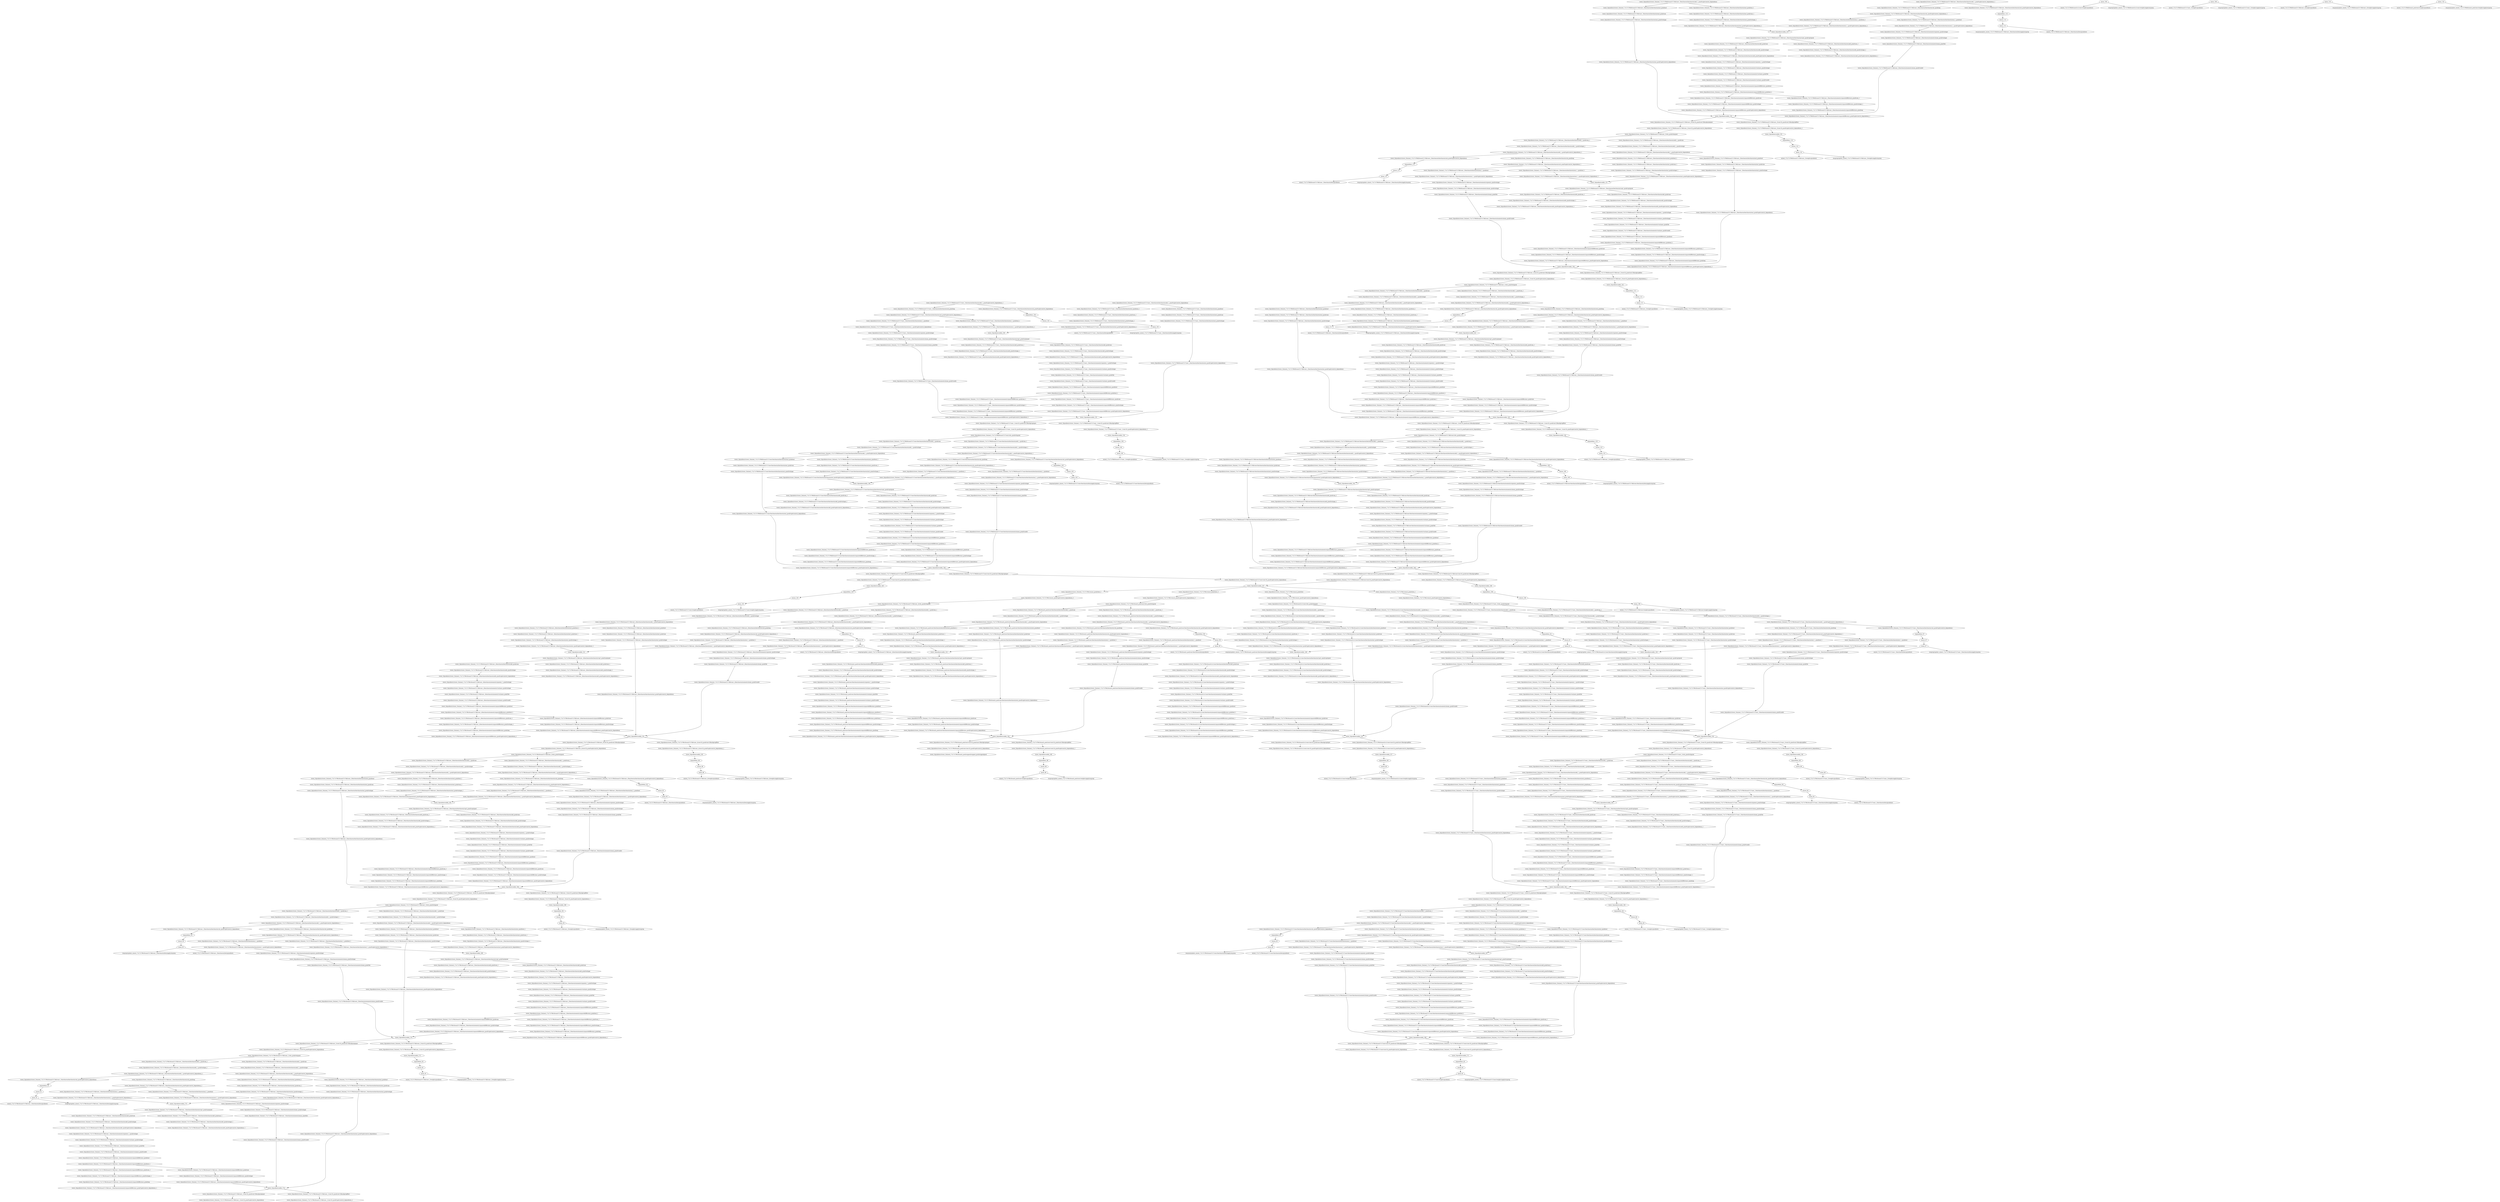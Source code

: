 digraph{
"tower_0/gradients/tower_0/mixed_17x17x768d/branch7x7/conv_1/batchnorm/batchnorm/add_1_grad/tuple/control_dependency"->"tower_0/gradients/tower_0/mixed_17x17x768d/branch7x7/conv_1/batchnorm/batchnorm/mul_grad/mul"
"tower_0/gradients/tower_0/mixed_17x17x768d/branch7x7/conv_1/batchnorm/batchnorm/mul_grad/mul"->"tower_0/gradients/tower_0/mixed_17x17x768d/branch7x7/conv_1/batchnorm/batchnorm/mul_grad/sum"
"tower_0/gradients/tower_0/mixed_17x17x768d/branch7x7/conv_1/batchnorm/batchnorm/mul_grad/sum"->"tower_0/gradients/tower_0/mixed_17x17x768d/branch7x7/conv_1/batchnorm/batchnorm/mul_grad/reshape"
"tower_0/gradients/tower_0/mixed_17x17x768d/branch7x7/conv_1/batchnorm/batchnorm/add_1_grad/tuple/control_dependency"->"tower_0/gradients/tower_0/mixed_17x17x768d/branch7x7/conv_1/batchnorm/batchnorm/mul_grad/mul_1"
"tower_0/gradients/tower_0/mixed_17x17x768d/branch7x7/conv_1/batchnorm/batchnorm/mul_grad/mul_1"->"tower_0/gradients/tower_0/mixed_17x17x768d/branch7x7/conv_1/batchnorm/batchnorm/mul_grad/sum_1"
"tower_0/gradients/tower_0/mixed_17x17x768d/branch7x7/conv_1/batchnorm/batchnorm/mul_grad/sum_1"->"tower_0/gradients/tower_0/mixed_17x17x768d/branch7x7/conv_1/batchnorm/batchnorm/mul_grad/reshape_1"
"tower_0/gradients/tower_0/mixed_17x17x768d/branch7x7/conv_1/batchnorm/batchnorm/mul_grad/reshape"->"tower_0/gradients/tower_0/mixed_17x17x768d/branch7x7/conv_1/batchnorm/batchnorm/mul_grad/tuple/control_dependency"
"tower_0/gradients/tower_0/mixed_17x17x768d/branch7x7/conv_1/batchnorm/batchnorm/mul_grad/reshape_1"->"tower_0/gradients/tower_0/mixed_17x17x768d/branch7x7/conv_1/batchnorm/batchnorm/mul_grad/tuple/control_dependency_1"
"tower_0/gradients/tower_0/mixed_17x17x768d/branch7x7/conv_1/batchnorm/batchnorm/add_1_grad/tuple/control_dependency_1"->"tower_0/gradients/tower_0/mixed_17x17x768d/branch7x7/conv_1/batchnorm/batchnorm/sub_grad/neg"
"tower_0/gradients/tower_0/mixed_17x17x768d/branch7x7/conv_1/batchnorm/batchnorm/add_1_grad/tuple/control_dependency_1"->"tower_0/gradients/tower_0/mixed_17x17x768d/branch7x7/conv_1/batchnorm/batchnorm/sub_grad/tuple/control_dependency"
"tower_0/gradients/tower_0/mixed_17x17x768d/branch7x7/conv_1/batchnorm/batchnorm/sub_grad/neg"->"tower_0/gradients/tower_0/mixed_17x17x768d/branch7x7/conv_1/batchnorm/batchnorm/sub_grad/tuple/control_dependency_1"
"tower_0/gradients/tower_0/mixed_17x17x768d/branch7x7dbl/conv_3/batchnorm/batchnorm/add_1_grad/tuple/control_dependency"->"tower_0/gradients/tower_0/mixed_17x17x768d/branch7x7dbl/conv_3/batchnorm/batchnorm/mul_grad/mul"
"tower_0/gradients/tower_0/mixed_17x17x768d/branch7x7dbl/conv_3/batchnorm/batchnorm/mul_grad/mul"->"tower_0/gradients/tower_0/mixed_17x17x768d/branch7x7dbl/conv_3/batchnorm/batchnorm/mul_grad/sum"
"tower_0/gradients/tower_0/mixed_17x17x768d/branch7x7dbl/conv_3/batchnorm/batchnorm/mul_grad/sum"->"tower_0/gradients/tower_0/mixed_17x17x768d/branch7x7dbl/conv_3/batchnorm/batchnorm/mul_grad/reshape"
"tower_0/gradients/tower_0/mixed_17x17x768d/branch7x7dbl/conv_3/batchnorm/batchnorm/add_1_grad/tuple/control_dependency"->"tower_0/gradients/tower_0/mixed_17x17x768d/branch7x7dbl/conv_3/batchnorm/batchnorm/mul_grad/mul_1"
"tower_0/gradients/tower_0/mixed_17x17x768d/branch7x7dbl/conv_3/batchnorm/batchnorm/mul_grad/mul_1"->"tower_0/gradients/tower_0/mixed_17x17x768d/branch7x7dbl/conv_3/batchnorm/batchnorm/mul_grad/sum_1"
"tower_0/gradients/tower_0/mixed_17x17x768d/branch7x7dbl/conv_3/batchnorm/batchnorm/mul_grad/sum_1"->"tower_0/gradients/tower_0/mixed_17x17x768d/branch7x7dbl/conv_3/batchnorm/batchnorm/mul_grad/reshape_1"
"tower_0/gradients/tower_0/mixed_17x17x768d/branch7x7dbl/conv_3/batchnorm/batchnorm/mul_grad/reshape"->"tower_0/gradients/tower_0/mixed_17x17x768d/branch7x7dbl/conv_3/batchnorm/batchnorm/mul_grad/tuple/control_dependency"
"tower_0/gradients/tower_0/mixed_17x17x768d/branch7x7dbl/conv_3/batchnorm/batchnorm/mul_grad/reshape_1"->"tower_0/gradients/tower_0/mixed_17x17x768d/branch7x7dbl/conv_3/batchnorm/batchnorm/mul_grad/tuple/control_dependency_1"
"tower_0/gradients/tower_0/mixed_17x17x768d/branch7x7dbl/conv_3/batchnorm/batchnorm/add_1_grad/tuple/control_dependency_1"->"tower_0/gradients/tower_0/mixed_17x17x768d/branch7x7dbl/conv_3/batchnorm/batchnorm/sub_grad/neg"
"tower_0/gradients/tower_0/mixed_17x17x768d/branch7x7dbl/conv_3/batchnorm/batchnorm/add_1_grad/tuple/control_dependency_1"->"tower_0/gradients/tower_0/mixed_17x17x768d/branch7x7dbl/conv_3/batchnorm/batchnorm/sub_grad/tuple/control_dependency"
"tower_0/gradients/tower_0/mixed_17x17x768d/branch7x7dbl/conv_3/batchnorm/batchnorm/sub_grad/neg"->"tower_0/gradients/tower_0/mixed_17x17x768d/branch7x7dbl/conv_3/batchnorm/batchnorm/sub_grad/tuple/control_dependency_1"
"tower_0/gradients/tower_0/mixed_17x17x768d/branch7x7/conv_1/batchnorm/batchnorm/sub_grad/tuple/control_dependency_1"->"tower_0/gradients/tower_0/mixed_17x17x768d/branch7x7/conv_1/batchnorm/batchnorm/mul_1_grad/mul"
"tower_0/gradients/tower_0/mixed_17x17x768d/branch7x7/conv_1/batchnorm/batchnorm/sub_grad/tuple/control_dependency_1"->"tower_0/gradients/tower_0/mixed_17x17x768d/branch7x7/conv_1/batchnorm/batchnorm/mul_1_grad/mul_1"
"tower_0/gradients/tower_0/mixed_17x17x768d/branch7x7/conv_1/batchnorm/batchnorm/mul_1_grad/mul"->"tower_0/gradients/tower_0/mixed_17x17x768d/branch7x7/conv_1/batchnorm/batchnorm/mul_1_grad/tuple/control_dependency"
"tower_0/gradients/tower_0/mixed_17x17x768d/branch7x7/conv_1/batchnorm/batchnorm/mul_1_grad/mul_1"->"tower_0/gradients/tower_0/mixed_17x17x768d/branch7x7/conv_1/batchnorm/batchnorm/mul_1_grad/tuple/control_dependency_1"
"tower_0/gradients/tower_0/mixed_17x17x768d/branch7x7dbl/conv_3/batchnorm/batchnorm/sub_grad/tuple/control_dependency_1"->"tower_0/gradients/tower_0/mixed_17x17x768d/branch7x7dbl/conv_3/batchnorm/batchnorm/mul_1_grad/mul"
"tower_0/gradients/tower_0/mixed_17x17x768d/branch7x7dbl/conv_3/batchnorm/batchnorm/sub_grad/tuple/control_dependency_1"->"tower_0/gradients/tower_0/mixed_17x17x768d/branch7x7dbl/conv_3/batchnorm/batchnorm/mul_1_grad/mul_1"
"tower_0/gradients/tower_0/mixed_17x17x768d/branch7x7dbl/conv_3/batchnorm/batchnorm/mul_1_grad/mul"->"tower_0/gradients/tower_0/mixed_17x17x768d/branch7x7dbl/conv_3/batchnorm/batchnorm/mul_1_grad/tuple/control_dependency"
"tower_0/gradients/tower_0/mixed_17x17x768d/branch7x7dbl/conv_3/batchnorm/batchnorm/mul_1_grad/mul_1"->"tower_0/gradients/tower_0/mixed_17x17x768d/branch7x7dbl/conv_3/batchnorm/batchnorm/mul_1_grad/tuple/control_dependency_1"
"tower_0/gradients/tower_0/mixed_17x17x768d/branch7x7/conv_1/batchnorm/batchnorm/mul_1_grad/tuple/control_dependency"->"tower_0/gradients/tower_0/mixed_17x17x768d/branch7x7/conv_1/batchnorm/moments/squeeze_grad/reshape"
"tower_0/gradients/tower_0/mixed_17x17x768d/branch7x7/conv_1/batchnorm/batchnorm/mul_grad/tuple/control_dependency_1"->"tower_0/gradients/addn_130"
"tower_0/gradients/tower_0/mixed_17x17x768d/branch7x7/conv_1/batchnorm/batchnorm/mul_1_grad/tuple/control_dependency_1"->"tower_0/gradients/addn_130"
"tower_0/gradients/addn_130"->"tower_0/gradients/tower_0/mixed_17x17x768d/branch7x7/conv_1/batchnorm/batchnorm/rsqrt_grad/rsqrtgrad"
"tower_0/gradients/tower_0/mixed_17x17x768d/branch7x7dbl/conv_3/batchnorm/batchnorm/mul_1_grad/tuple/control_dependency"->"tower_0/gradients/tower_0/mixed_17x17x768d/branch7x7dbl/conv_3/batchnorm/moments/squeeze_grad/reshape"
"tower_0/gradients/tower_0/mixed_17x17x768d/branch7x7dbl/conv_3/batchnorm/batchnorm/mul_grad/tuple/control_dependency_1"->"tower_0/gradients/addn_131"
"tower_0/gradients/tower_0/mixed_17x17x768d/branch7x7dbl/conv_3/batchnorm/batchnorm/mul_1_grad/tuple/control_dependency_1"->"tower_0/gradients/addn_131"
"tower_0/gradients/addn_131"->"tower_0/gradients/tower_0/mixed_17x17x768d/branch7x7dbl/conv_3/batchnorm/batchnorm/rsqrt_grad/rsqrtgrad"
"tower_0/gradients/tower_0/mixed_17x17x768d/branch7x7/conv_1/batchnorm/batchnorm/rsqrt_grad/rsqrtgrad"->"tower_0/gradients/tower_0/mixed_17x17x768d/branch7x7/conv_1/batchnorm/batchnorm/add_grad/sum"
"tower_0/gradients/tower_0/mixed_17x17x768d/branch7x7/conv_1/batchnorm/batchnorm/add_grad/sum"->"tower_0/gradients/tower_0/mixed_17x17x768d/branch7x7/conv_1/batchnorm/batchnorm/add_grad/reshape"
"tower_0/gradients/tower_0/mixed_17x17x768d/branch7x7/conv_1/batchnorm/batchnorm/rsqrt_grad/rsqrtgrad"->"tower_0/gradients/tower_0/mixed_17x17x768d/branch7x7/conv_1/batchnorm/batchnorm/add_grad/sum_1"
"tower_0/gradients/tower_0/mixed_17x17x768d/branch7x7/conv_1/batchnorm/batchnorm/add_grad/sum_1"->"tower_0/gradients/tower_0/mixed_17x17x768d/branch7x7/conv_1/batchnorm/batchnorm/add_grad/reshape_1"
"tower_0/gradients/tower_0/mixed_17x17x768d/branch7x7/conv_1/batchnorm/batchnorm/add_grad/reshape"->"tower_0/gradients/tower_0/mixed_17x17x768d/branch7x7/conv_1/batchnorm/batchnorm/add_grad/tuple/control_dependency"
"tower_0/gradients/tower_0/mixed_17x17x768d/branch7x7/conv_1/batchnorm/batchnorm/add_grad/reshape_1"->"tower_0/gradients/tower_0/mixed_17x17x768d/branch7x7/conv_1/batchnorm/batchnorm/add_grad/tuple/control_dependency_1"
"tower_0/gradients/tower_0/mixed_17x17x768d/branch7x7dbl/conv_3/batchnorm/batchnorm/rsqrt_grad/rsqrtgrad"->"tower_0/gradients/tower_0/mixed_17x17x768d/branch7x7dbl/conv_3/batchnorm/batchnorm/add_grad/sum"
"tower_0/gradients/tower_0/mixed_17x17x768d/branch7x7dbl/conv_3/batchnorm/batchnorm/add_grad/sum"->"tower_0/gradients/tower_0/mixed_17x17x768d/branch7x7dbl/conv_3/batchnorm/batchnorm/add_grad/reshape"
"tower_0/gradients/tower_0/mixed_17x17x768d/branch7x7dbl/conv_3/batchnorm/batchnorm/rsqrt_grad/rsqrtgrad"->"tower_0/gradients/tower_0/mixed_17x17x768d/branch7x7dbl/conv_3/batchnorm/batchnorm/add_grad/sum_1"
"tower_0/gradients/tower_0/mixed_17x17x768d/branch7x7dbl/conv_3/batchnorm/batchnorm/add_grad/sum_1"->"tower_0/gradients/tower_0/mixed_17x17x768d/branch7x7dbl/conv_3/batchnorm/batchnorm/add_grad/reshape_1"
"tower_0/gradients/tower_0/mixed_17x17x768d/branch7x7dbl/conv_3/batchnorm/batchnorm/add_grad/reshape"->"tower_0/gradients/tower_0/mixed_17x17x768d/branch7x7dbl/conv_3/batchnorm/batchnorm/add_grad/tuple/control_dependency"
"tower_0/gradients/tower_0/mixed_17x17x768d/branch7x7dbl/conv_3/batchnorm/batchnorm/add_grad/reshape_1"->"tower_0/gradients/tower_0/mixed_17x17x768d/branch7x7dbl/conv_3/batchnorm/batchnorm/add_grad/tuple/control_dependency_1"
"tower_0/gradients/tower_0/mixed_17x17x768d/branch7x7/conv_1/batchnorm/batchnorm/add_grad/tuple/control_dependency"->"tower_0/gradients/tower_0/mixed_17x17x768d/branch7x7/conv_1/batchnorm/moments/squeeze_1_grad/reshape"
"tower_0/gradients/tower_0/mixed_17x17x768d/branch7x7dbl/conv_3/batchnorm/batchnorm/add_grad/tuple/control_dependency"->"tower_0/gradients/tower_0/mixed_17x17x768d/branch7x7dbl/conv_3/batchnorm/moments/squeeze_1_grad/reshape"
"tower_0/gradients/tower_0/mixed_17x17x768d/branch7x7/conv_1/batchnorm/moments/squeeze_1_grad/reshape"->"tower_0/gradients/tower_0/mixed_17x17x768d/branch7x7/conv_1/batchnorm/moments/variance_grad/reshape"
"tower_0/gradients/tower_0/mixed_17x17x768d/branch7x7/conv_1/batchnorm/moments/variance_grad/reshape"->"tower_0/gradients/tower_0/mixed_17x17x768d/branch7x7/conv_1/batchnorm/moments/variance_grad/tile"
"tower_0/gradients/tower_0/mixed_17x17x768d/branch7x7/conv_1/batchnorm/moments/variance_grad/tile"->"tower_0/gradients/tower_0/mixed_17x17x768d/branch7x7/conv_1/batchnorm/moments/variance_grad/truediv"
"tower_0/gradients/tower_0/mixed_17x17x768d/branch7x7dbl/conv_3/batchnorm/moments/squeeze_1_grad/reshape"->"tower_0/gradients/tower_0/mixed_17x17x768d/branch7x7dbl/conv_3/batchnorm/moments/variance_grad/reshape"
"tower_0/gradients/tower_0/mixed_17x17x768d/branch7x7dbl/conv_3/batchnorm/moments/variance_grad/reshape"->"tower_0/gradients/tower_0/mixed_17x17x768d/branch7x7dbl/conv_3/batchnorm/moments/variance_grad/tile"
"tower_0/gradients/tower_0/mixed_17x17x768d/branch7x7dbl/conv_3/batchnorm/moments/variance_grad/tile"->"tower_0/gradients/tower_0/mixed_17x17x768d/branch7x7dbl/conv_3/batchnorm/moments/variance_grad/truediv"
"tower_0/gradients/tower_0/mixed_17x17x768d/branch7x7/conv_1/batchnorm/moments/variance_grad/truediv"->"tower_0/gradients/tower_0/mixed_17x17x768d/branch7x7/conv_1/batchnorm/moments/squareddifference_grad/mul"
"tower_0/gradients/tower_0/mixed_17x17x768d/branch7x7/conv_1/batchnorm/moments/squareddifference_grad/mul"->"tower_0/gradients/tower_0/mixed_17x17x768d/branch7x7/conv_1/batchnorm/moments/squareddifference_grad/mul_1"
"tower_0/gradients/tower_0/mixed_17x17x768d/branch7x7/conv_1/batchnorm/moments/squareddifference_grad/mul_1"->"tower_0/gradients/tower_0/mixed_17x17x768d/branch7x7/conv_1/batchnorm/moments/squareddifference_grad/sum"
"tower_0/gradients/tower_0/mixed_17x17x768d/branch7x7/conv_1/batchnorm/moments/squareddifference_grad/sum"->"tower_0/gradients/tower_0/mixed_17x17x768d/branch7x7/conv_1/batchnorm/moments/squareddifference_grad/reshape"
"tower_0/gradients/tower_0/mixed_17x17x768d/branch7x7/conv_1/batchnorm/moments/squareddifference_grad/mul_1"->"tower_0/gradients/tower_0/mixed_17x17x768d/branch7x7/conv_1/batchnorm/moments/squareddifference_grad/sum_1"
"tower_0/gradients/tower_0/mixed_17x17x768d/branch7x7/conv_1/batchnorm/moments/squareddifference_grad/sum_1"->"tower_0/gradients/tower_0/mixed_17x17x768d/branch7x7/conv_1/batchnorm/moments/squareddifference_grad/reshape_1"
"tower_0/gradients/tower_0/mixed_17x17x768d/branch7x7/conv_1/batchnorm/moments/squareddifference_grad/reshape_1"->"tower_0/gradients/tower_0/mixed_17x17x768d/branch7x7/conv_1/batchnorm/moments/squareddifference_grad/neg"
"tower_0/gradients/tower_0/mixed_17x17x768d/branch7x7/conv_1/batchnorm/moments/squareddifference_grad/reshape"->"tower_0/gradients/tower_0/mixed_17x17x768d/branch7x7/conv_1/batchnorm/moments/squareddifference_grad/tuple/control_dependency"
"tower_0/gradients/tower_0/mixed_17x17x768d/branch7x7/conv_1/batchnorm/moments/squareddifference_grad/neg"->"tower_0/gradients/tower_0/mixed_17x17x768d/branch7x7/conv_1/batchnorm/moments/squareddifference_grad/tuple/control_dependency_1"
"tower_0/gradients/tower_0/mixed_17x17x768d/branch7x7dbl/conv_3/batchnorm/moments/variance_grad/truediv"->"tower_0/gradients/tower_0/mixed_17x17x768d/branch7x7dbl/conv_3/batchnorm/moments/squareddifference_grad/mul"
"tower_0/gradients/tower_0/mixed_17x17x768d/branch7x7dbl/conv_3/batchnorm/moments/squareddifference_grad/mul"->"tower_0/gradients/tower_0/mixed_17x17x768d/branch7x7dbl/conv_3/batchnorm/moments/squareddifference_grad/mul_1"
"tower_0/gradients/tower_0/mixed_17x17x768d/branch7x7dbl/conv_3/batchnorm/moments/squareddifference_grad/mul_1"->"tower_0/gradients/tower_0/mixed_17x17x768d/branch7x7dbl/conv_3/batchnorm/moments/squareddifference_grad/sum"
"tower_0/gradients/tower_0/mixed_17x17x768d/branch7x7dbl/conv_3/batchnorm/moments/squareddifference_grad/sum"->"tower_0/gradients/tower_0/mixed_17x17x768d/branch7x7dbl/conv_3/batchnorm/moments/squareddifference_grad/reshape"
"tower_0/gradients/tower_0/mixed_17x17x768d/branch7x7dbl/conv_3/batchnorm/moments/squareddifference_grad/mul_1"->"tower_0/gradients/tower_0/mixed_17x17x768d/branch7x7dbl/conv_3/batchnorm/moments/squareddifference_grad/sum_1"
"tower_0/gradients/tower_0/mixed_17x17x768d/branch7x7dbl/conv_3/batchnorm/moments/squareddifference_grad/sum_1"->"tower_0/gradients/tower_0/mixed_17x17x768d/branch7x7dbl/conv_3/batchnorm/moments/squareddifference_grad/reshape_1"
"tower_0/gradients/tower_0/mixed_17x17x768d/branch7x7dbl/conv_3/batchnorm/moments/squareddifference_grad/reshape_1"->"tower_0/gradients/tower_0/mixed_17x17x768d/branch7x7dbl/conv_3/batchnorm/moments/squareddifference_grad/neg"
"tower_0/gradients/tower_0/mixed_17x17x768d/branch7x7dbl/conv_3/batchnorm/moments/squareddifference_grad/reshape"->"tower_0/gradients/tower_0/mixed_17x17x768d/branch7x7dbl/conv_3/batchnorm/moments/squareddifference_grad/tuple/control_dependency"
"tower_0/gradients/tower_0/mixed_17x17x768d/branch7x7dbl/conv_3/batchnorm/moments/squareddifference_grad/neg"->"tower_0/gradients/tower_0/mixed_17x17x768d/branch7x7dbl/conv_3/batchnorm/moments/squareddifference_grad/tuple/control_dependency_1"
"tower_0/gradients/tower_0/mixed_17x17x768d/branch7x7/conv_1/batchnorm/moments/squeeze_grad/reshape"->"tower_0/gradients/tower_0/mixed_17x17x768d/branch7x7/conv_1/batchnorm/moments/mean_grad/reshape"
"tower_0/gradients/tower_0/mixed_17x17x768d/branch7x7/conv_1/batchnorm/moments/mean_grad/reshape"->"tower_0/gradients/tower_0/mixed_17x17x768d/branch7x7/conv_1/batchnorm/moments/mean_grad/tile"
"tower_0/gradients/tower_0/mixed_17x17x768d/branch7x7/conv_1/batchnorm/moments/mean_grad/tile"->"tower_0/gradients/tower_0/mixed_17x17x768d/branch7x7/conv_1/batchnorm/moments/mean_grad/truediv"
"tower_0/gradients/tower_0/mixed_17x17x768d/branch7x7dbl/conv_3/batchnorm/moments/squeeze_grad/reshape"->"tower_0/gradients/tower_0/mixed_17x17x768d/branch7x7dbl/conv_3/batchnorm/moments/mean_grad/reshape"
"tower_0/gradients/tower_0/mixed_17x17x768d/branch7x7dbl/conv_3/batchnorm/moments/mean_grad/reshape"->"tower_0/gradients/tower_0/mixed_17x17x768d/branch7x7dbl/conv_3/batchnorm/moments/mean_grad/tile"
"tower_0/gradients/tower_0/mixed_17x17x768d/branch7x7dbl/conv_3/batchnorm/moments/mean_grad/tile"->"tower_0/gradients/tower_0/mixed_17x17x768d/branch7x7dbl/conv_3/batchnorm/moments/mean_grad/truediv"
"tower_0/gradients/tower_0/mixed_17x17x768d/branch7x7/conv_1/batchnorm/batchnorm/mul_grad/tuple/control_dependency"->"tower_0/gradients/addn_132"
"tower_0/gradients/tower_0/mixed_17x17x768d/branch7x7/conv_1/batchnorm/moments/squareddifference_grad/tuple/control_dependency"->"tower_0/gradients/addn_132"
"tower_0/gradients/tower_0/mixed_17x17x768d/branch7x7/conv_1/batchnorm/moments/mean_grad/truediv"->"tower_0/gradients/addn_132"
"tower_0/gradients/addn_132"->"tower_0/gradients/tower_0/mixed_17x17x768d/branch7x7/conv_1/conv2d_grad/conv2dbackpropinput"
"tower_0/gradients/addn_132"->"tower_0/gradients/tower_0/mixed_17x17x768d/branch7x7/conv_1/conv2d_grad/conv2dbackpropfilter"
"tower_0/gradients/tower_0/mixed_17x17x768d/branch7x7/conv_1/conv2d_grad/conv2dbackpropinput"->"tower_0/gradients/tower_0/mixed_17x17x768d/branch7x7/conv_1/conv2d_grad/tuple/control_dependency"
"tower_0/gradients/tower_0/mixed_17x17x768d/branch7x7/conv_1/conv2d_grad/conv2dbackpropfilter"->"tower_0/gradients/tower_0/mixed_17x17x768d/branch7x7/conv_1/conv2d_grad/tuple/control_dependency_1"
"tower_0/gradients/tower_0/mixed_17x17x768d/branch7x7dbl/conv_3/batchnorm/batchnorm/mul_grad/tuple/control_dependency"->"tower_0/gradients/addn_133"
"tower_0/gradients/tower_0/mixed_17x17x768d/branch7x7dbl/conv_3/batchnorm/moments/squareddifference_grad/tuple/control_dependency"->"tower_0/gradients/addn_133"
"tower_0/gradients/tower_0/mixed_17x17x768d/branch7x7dbl/conv_3/batchnorm/moments/mean_grad/truediv"->"tower_0/gradients/addn_133"
"tower_0/gradients/addn_133"->"tower_0/gradients/tower_0/mixed_17x17x768d/branch7x7dbl/conv_3/conv2d_grad/conv2dbackpropinput"
"tower_0/gradients/addn_133"->"tower_0/gradients/tower_0/mixed_17x17x768d/branch7x7dbl/conv_3/conv2d_grad/conv2dbackpropfilter"
"tower_0/gradients/tower_0/mixed_17x17x768d/branch7x7dbl/conv_3/conv2d_grad/conv2dbackpropinput"->"tower_0/gradients/tower_0/mixed_17x17x768d/branch7x7dbl/conv_3/conv2d_grad/tuple/control_dependency"
"tower_0/gradients/tower_0/mixed_17x17x768d/branch7x7dbl/conv_3/conv2d_grad/conv2dbackpropfilter"->"tower_0/gradients/tower_0/mixed_17x17x768d/branch7x7dbl/conv_3/conv2d_grad/tuple/control_dependency_1"
"tower_0/gradients/tower_0/mixed_17x17x768d/branch7x7/conv_1/conv2d_grad/tuple/control_dependency"->"tower_0/gradients/tower_0/mixed_17x17x768d/branch7x7/conv/relu_grad/relugrad"
"tower_0/gradients/tower_0/mixed_17x17x768d/branch7x7/conv_1/conv2d_grad/tuple/control_dependency_1"->"tower_0/gradients/addn_134"
"tower_0/gradients/tower_0/mixed_17x17x768d/branch7x7dbl/conv_3/conv2d_grad/tuple/control_dependency"->"tower_0/gradients/tower_0/mixed_17x17x768d/branch7x7dbl/conv_2/relu_grad/relugrad"
"tower_0/gradients/tower_0/mixed_17x17x768d/branch7x7dbl/conv_3/conv2d_grad/tuple/control_dependency_1"->"tower_0/gradients/addn_135"
"tower_0/gradients/tower_0/mixed_17x17x768d/branch7x7/conv/relu_grad/relugrad"->"tower_0/gradients/tower_0/mixed_17x17x768d/branch7x7/conv/batchnorm/batchnorm/add_1_grad/sum"
"tower_0/gradients/tower_0/mixed_17x17x768d/branch7x7/conv/batchnorm/batchnorm/add_1_grad/sum"->"tower_0/gradients/tower_0/mixed_17x17x768d/branch7x7/conv/batchnorm/batchnorm/add_1_grad/reshape"
"tower_0/gradients/tower_0/mixed_17x17x768d/branch7x7/conv/relu_grad/relugrad"->"tower_0/gradients/tower_0/mixed_17x17x768d/branch7x7/conv/batchnorm/batchnorm/add_1_grad/sum_1"
"tower_0/gradients/tower_0/mixed_17x17x768d/branch7x7/conv/batchnorm/batchnorm/add_1_grad/sum_1"->"tower_0/gradients/tower_0/mixed_17x17x768d/branch7x7/conv/batchnorm/batchnorm/add_1_grad/reshape_1"
"tower_0/gradients/tower_0/mixed_17x17x768d/branch7x7/conv/batchnorm/batchnorm/add_1_grad/reshape"->"tower_0/gradients/tower_0/mixed_17x17x768d/branch7x7/conv/batchnorm/batchnorm/add_1_grad/tuple/control_dependency"
"tower_0/gradients/tower_0/mixed_17x17x768d/branch7x7/conv/batchnorm/batchnorm/add_1_grad/reshape_1"->"tower_0/gradients/tower_0/mixed_17x17x768d/branch7x7/conv/batchnorm/batchnorm/add_1_grad/tuple/control_dependency_1"
"tower_0/gradients/tower_0/mixed_17x17x768d/branch7x7dbl/conv_2/relu_grad/relugrad"->"tower_0/gradients/tower_0/mixed_17x17x768d/branch7x7dbl/conv_2/batchnorm/batchnorm/add_1_grad/sum"
"tower_0/gradients/tower_0/mixed_17x17x768d/branch7x7dbl/conv_2/batchnorm/batchnorm/add_1_grad/sum"->"tower_0/gradients/tower_0/mixed_17x17x768d/branch7x7dbl/conv_2/batchnorm/batchnorm/add_1_grad/reshape"
"tower_0/gradients/tower_0/mixed_17x17x768d/branch7x7dbl/conv_2/relu_grad/relugrad"->"tower_0/gradients/tower_0/mixed_17x17x768d/branch7x7dbl/conv_2/batchnorm/batchnorm/add_1_grad/sum_1"
"tower_0/gradients/tower_0/mixed_17x17x768d/branch7x7dbl/conv_2/batchnorm/batchnorm/add_1_grad/sum_1"->"tower_0/gradients/tower_0/mixed_17x17x768d/branch7x7dbl/conv_2/batchnorm/batchnorm/add_1_grad/reshape_1"
"tower_0/gradients/tower_0/mixed_17x17x768d/branch7x7dbl/conv_2/batchnorm/batchnorm/add_1_grad/reshape"->"tower_0/gradients/tower_0/mixed_17x17x768d/branch7x7dbl/conv_2/batchnorm/batchnorm/add_1_grad/tuple/control_dependency"
"tower_0/gradients/tower_0/mixed_17x17x768d/branch7x7dbl/conv_2/batchnorm/batchnorm/add_1_grad/reshape_1"->"tower_0/gradients/tower_0/mixed_17x17x768d/branch7x7dbl/conv_2/batchnorm/batchnorm/add_1_grad/tuple/control_dependency_1"
"tower_0/gradients/tower_0/mixed_17x17x768d/branch7x7/conv/batchnorm/batchnorm/add_1_grad/tuple/control_dependency"->"tower_0/gradients/tower_0/mixed_17x17x768d/branch7x7/conv/batchnorm/batchnorm/mul_grad/mul"
"tower_0/gradients/tower_0/mixed_17x17x768d/branch7x7/conv/batchnorm/batchnorm/mul_grad/mul"->"tower_0/gradients/tower_0/mixed_17x17x768d/branch7x7/conv/batchnorm/batchnorm/mul_grad/sum"
"tower_0/gradients/tower_0/mixed_17x17x768d/branch7x7/conv/batchnorm/batchnorm/mul_grad/sum"->"tower_0/gradients/tower_0/mixed_17x17x768d/branch7x7/conv/batchnorm/batchnorm/mul_grad/reshape"
"tower_0/gradients/tower_0/mixed_17x17x768d/branch7x7/conv/batchnorm/batchnorm/add_1_grad/tuple/control_dependency"->"tower_0/gradients/tower_0/mixed_17x17x768d/branch7x7/conv/batchnorm/batchnorm/mul_grad/mul_1"
"tower_0/gradients/tower_0/mixed_17x17x768d/branch7x7/conv/batchnorm/batchnorm/mul_grad/mul_1"->"tower_0/gradients/tower_0/mixed_17x17x768d/branch7x7/conv/batchnorm/batchnorm/mul_grad/sum_1"
"tower_0/gradients/tower_0/mixed_17x17x768d/branch7x7/conv/batchnorm/batchnorm/mul_grad/sum_1"->"tower_0/gradients/tower_0/mixed_17x17x768d/branch7x7/conv/batchnorm/batchnorm/mul_grad/reshape_1"
"tower_0/gradients/tower_0/mixed_17x17x768d/branch7x7/conv/batchnorm/batchnorm/mul_grad/reshape"->"tower_0/gradients/tower_0/mixed_17x17x768d/branch7x7/conv/batchnorm/batchnorm/mul_grad/tuple/control_dependency"
"tower_0/gradients/tower_0/mixed_17x17x768d/branch7x7/conv/batchnorm/batchnorm/mul_grad/reshape_1"->"tower_0/gradients/tower_0/mixed_17x17x768d/branch7x7/conv/batchnorm/batchnorm/mul_grad/tuple/control_dependency_1"
"tower_0/gradients/tower_0/mixed_17x17x768d/branch7x7/conv/batchnorm/batchnorm/add_1_grad/tuple/control_dependency_1"->"tower_0/gradients/tower_0/mixed_17x17x768d/branch7x7/conv/batchnorm/batchnorm/sub_grad/neg"
"tower_0/gradients/tower_0/mixed_17x17x768d/branch7x7/conv/batchnorm/batchnorm/add_1_grad/tuple/control_dependency_1"->"tower_0/gradients/tower_0/mixed_17x17x768d/branch7x7/conv/batchnorm/batchnorm/sub_grad/tuple/control_dependency"
"tower_0/gradients/tower_0/mixed_17x17x768d/branch7x7/conv/batchnorm/batchnorm/sub_grad/neg"->"tower_0/gradients/tower_0/mixed_17x17x768d/branch7x7/conv/batchnorm/batchnorm/sub_grad/tuple/control_dependency_1"
"tower_0/gradients/tower_0/mixed_17x17x768d/branch7x7dbl/conv_2/batchnorm/batchnorm/add_1_grad/tuple/control_dependency"->"tower_0/gradients/tower_0/mixed_17x17x768d/branch7x7dbl/conv_2/batchnorm/batchnorm/mul_grad/mul"
"tower_0/gradients/tower_0/mixed_17x17x768d/branch7x7dbl/conv_2/batchnorm/batchnorm/mul_grad/mul"->"tower_0/gradients/tower_0/mixed_17x17x768d/branch7x7dbl/conv_2/batchnorm/batchnorm/mul_grad/sum"
"tower_0/gradients/tower_0/mixed_17x17x768d/branch7x7dbl/conv_2/batchnorm/batchnorm/mul_grad/sum"->"tower_0/gradients/tower_0/mixed_17x17x768d/branch7x7dbl/conv_2/batchnorm/batchnorm/mul_grad/reshape"
"tower_0/gradients/tower_0/mixed_17x17x768d/branch7x7dbl/conv_2/batchnorm/batchnorm/add_1_grad/tuple/control_dependency"->"tower_0/gradients/tower_0/mixed_17x17x768d/branch7x7dbl/conv_2/batchnorm/batchnorm/mul_grad/mul_1"
"tower_0/gradients/tower_0/mixed_17x17x768d/branch7x7dbl/conv_2/batchnorm/batchnorm/mul_grad/mul_1"->"tower_0/gradients/tower_0/mixed_17x17x768d/branch7x7dbl/conv_2/batchnorm/batchnorm/mul_grad/sum_1"
"tower_0/gradients/tower_0/mixed_17x17x768d/branch7x7dbl/conv_2/batchnorm/batchnorm/mul_grad/sum_1"->"tower_0/gradients/tower_0/mixed_17x17x768d/branch7x7dbl/conv_2/batchnorm/batchnorm/mul_grad/reshape_1"
"tower_0/gradients/tower_0/mixed_17x17x768d/branch7x7dbl/conv_2/batchnorm/batchnorm/mul_grad/reshape"->"tower_0/gradients/tower_0/mixed_17x17x768d/branch7x7dbl/conv_2/batchnorm/batchnorm/mul_grad/tuple/control_dependency"
"tower_0/gradients/tower_0/mixed_17x17x768d/branch7x7dbl/conv_2/batchnorm/batchnorm/mul_grad/reshape_1"->"tower_0/gradients/tower_0/mixed_17x17x768d/branch7x7dbl/conv_2/batchnorm/batchnorm/mul_grad/tuple/control_dependency_1"
"tower_0/gradients/tower_0/mixed_17x17x768d/branch7x7dbl/conv_2/batchnorm/batchnorm/add_1_grad/tuple/control_dependency_1"->"tower_0/gradients/tower_0/mixed_17x17x768d/branch7x7dbl/conv_2/batchnorm/batchnorm/sub_grad/neg"
"tower_0/gradients/tower_0/mixed_17x17x768d/branch7x7dbl/conv_2/batchnorm/batchnorm/add_1_grad/tuple/control_dependency_1"->"tower_0/gradients/tower_0/mixed_17x17x768d/branch7x7dbl/conv_2/batchnorm/batchnorm/sub_grad/tuple/control_dependency"
"tower_0/gradients/tower_0/mixed_17x17x768d/branch7x7dbl/conv_2/batchnorm/batchnorm/sub_grad/neg"->"tower_0/gradients/tower_0/mixed_17x17x768d/branch7x7dbl/conv_2/batchnorm/batchnorm/sub_grad/tuple/control_dependency_1"
"tower_0/gradients/tower_0/mixed_17x17x768d/branch7x7/conv/batchnorm/batchnorm/sub_grad/tuple/control_dependency_1"->"tower_0/gradients/tower_0/mixed_17x17x768d/branch7x7/conv/batchnorm/batchnorm/mul_1_grad/mul"
"tower_0/gradients/tower_0/mixed_17x17x768d/branch7x7/conv/batchnorm/batchnorm/sub_grad/tuple/control_dependency_1"->"tower_0/gradients/tower_0/mixed_17x17x768d/branch7x7/conv/batchnorm/batchnorm/mul_1_grad/mul_1"
"tower_0/gradients/tower_0/mixed_17x17x768d/branch7x7/conv/batchnorm/batchnorm/mul_1_grad/mul"->"tower_0/gradients/tower_0/mixed_17x17x768d/branch7x7/conv/batchnorm/batchnorm/mul_1_grad/tuple/control_dependency"
"tower_0/gradients/tower_0/mixed_17x17x768d/branch7x7/conv/batchnorm/batchnorm/mul_1_grad/mul_1"->"tower_0/gradients/tower_0/mixed_17x17x768d/branch7x7/conv/batchnorm/batchnorm/mul_1_grad/tuple/control_dependency_1"
"tower_0/gradients/tower_0/mixed_17x17x768d/branch7x7dbl/conv_2/batchnorm/batchnorm/sub_grad/tuple/control_dependency_1"->"tower_0/gradients/tower_0/mixed_17x17x768d/branch7x7dbl/conv_2/batchnorm/batchnorm/mul_1_grad/mul"
"tower_0/gradients/tower_0/mixed_17x17x768d/branch7x7dbl/conv_2/batchnorm/batchnorm/sub_grad/tuple/control_dependency_1"->"tower_0/gradients/tower_0/mixed_17x17x768d/branch7x7dbl/conv_2/batchnorm/batchnorm/mul_1_grad/mul_1"
"tower_0/gradients/tower_0/mixed_17x17x768d/branch7x7dbl/conv_2/batchnorm/batchnorm/mul_1_grad/mul"->"tower_0/gradients/tower_0/mixed_17x17x768d/branch7x7dbl/conv_2/batchnorm/batchnorm/mul_1_grad/tuple/control_dependency"
"tower_0/gradients/tower_0/mixed_17x17x768d/branch7x7dbl/conv_2/batchnorm/batchnorm/mul_1_grad/mul_1"->"tower_0/gradients/tower_0/mixed_17x17x768d/branch7x7dbl/conv_2/batchnorm/batchnorm/mul_1_grad/tuple/control_dependency_1"
"tower_0/gradients/tower_0/mixed_17x17x768d/branch7x7/conv/batchnorm/batchnorm/mul_1_grad/tuple/control_dependency"->"tower_0/gradients/tower_0/mixed_17x17x768d/branch7x7/conv/batchnorm/moments/squeeze_grad/reshape"
"tower_0/gradients/tower_0/mixed_17x17x768d/branch7x7/conv/batchnorm/batchnorm/mul_grad/tuple/control_dependency_1"->"tower_0/gradients/addn_136"
"tower_0/gradients/tower_0/mixed_17x17x768d/branch7x7/conv/batchnorm/batchnorm/mul_1_grad/tuple/control_dependency_1"->"tower_0/gradients/addn_136"
"tower_0/gradients/addn_136"->"tower_0/gradients/tower_0/mixed_17x17x768d/branch7x7/conv/batchnorm/batchnorm/rsqrt_grad/rsqrtgrad"
"tower_0/gradients/tower_0/mixed_17x17x768d/branch7x7dbl/conv_2/batchnorm/batchnorm/mul_1_grad/tuple/control_dependency"->"tower_0/gradients/tower_0/mixed_17x17x768d/branch7x7dbl/conv_2/batchnorm/moments/squeeze_grad/reshape"
"tower_0/gradients/tower_0/mixed_17x17x768d/branch7x7dbl/conv_2/batchnorm/batchnorm/mul_grad/tuple/control_dependency_1"->"tower_0/gradients/addn_137"
"tower_0/gradients/tower_0/mixed_17x17x768d/branch7x7dbl/conv_2/batchnorm/batchnorm/mul_1_grad/tuple/control_dependency_1"->"tower_0/gradients/addn_137"
"tower_0/gradients/addn_137"->"tower_0/gradients/tower_0/mixed_17x17x768d/branch7x7dbl/conv_2/batchnorm/batchnorm/rsqrt_grad/rsqrtgrad"
"tower_0/gradients/tower_0/mixed_17x17x768d/branch7x7/conv/batchnorm/batchnorm/rsqrt_grad/rsqrtgrad"->"tower_0/gradients/tower_0/mixed_17x17x768d/branch7x7/conv/batchnorm/batchnorm/add_grad/sum"
"tower_0/gradients/tower_0/mixed_17x17x768d/branch7x7/conv/batchnorm/batchnorm/add_grad/sum"->"tower_0/gradients/tower_0/mixed_17x17x768d/branch7x7/conv/batchnorm/batchnorm/add_grad/reshape"
"tower_0/gradients/tower_0/mixed_17x17x768d/branch7x7/conv/batchnorm/batchnorm/rsqrt_grad/rsqrtgrad"->"tower_0/gradients/tower_0/mixed_17x17x768d/branch7x7/conv/batchnorm/batchnorm/add_grad/sum_1"
"tower_0/gradients/tower_0/mixed_17x17x768d/branch7x7/conv/batchnorm/batchnorm/add_grad/sum_1"->"tower_0/gradients/tower_0/mixed_17x17x768d/branch7x7/conv/batchnorm/batchnorm/add_grad/reshape_1"
"tower_0/gradients/tower_0/mixed_17x17x768d/branch7x7/conv/batchnorm/batchnorm/add_grad/reshape"->"tower_0/gradients/tower_0/mixed_17x17x768d/branch7x7/conv/batchnorm/batchnorm/add_grad/tuple/control_dependency"
"tower_0/gradients/tower_0/mixed_17x17x768d/branch7x7/conv/batchnorm/batchnorm/add_grad/reshape_1"->"tower_0/gradients/tower_0/mixed_17x17x768d/branch7x7/conv/batchnorm/batchnorm/add_grad/tuple/control_dependency_1"
"tower_0/gradients/tower_0/mixed_17x17x768d/branch7x7dbl/conv_2/batchnorm/batchnorm/rsqrt_grad/rsqrtgrad"->"tower_0/gradients/tower_0/mixed_17x17x768d/branch7x7dbl/conv_2/batchnorm/batchnorm/add_grad/sum"
"tower_0/gradients/tower_0/mixed_17x17x768d/branch7x7dbl/conv_2/batchnorm/batchnorm/add_grad/sum"->"tower_0/gradients/tower_0/mixed_17x17x768d/branch7x7dbl/conv_2/batchnorm/batchnorm/add_grad/reshape"
"tower_0/gradients/tower_0/mixed_17x17x768d/branch7x7dbl/conv_2/batchnorm/batchnorm/rsqrt_grad/rsqrtgrad"->"tower_0/gradients/tower_0/mixed_17x17x768d/branch7x7dbl/conv_2/batchnorm/batchnorm/add_grad/sum_1"
"tower_0/gradients/tower_0/mixed_17x17x768d/branch7x7dbl/conv_2/batchnorm/batchnorm/add_grad/sum_1"->"tower_0/gradients/tower_0/mixed_17x17x768d/branch7x7dbl/conv_2/batchnorm/batchnorm/add_grad/reshape_1"
"tower_0/gradients/tower_0/mixed_17x17x768d/branch7x7dbl/conv_2/batchnorm/batchnorm/add_grad/reshape"->"tower_0/gradients/tower_0/mixed_17x17x768d/branch7x7dbl/conv_2/batchnorm/batchnorm/add_grad/tuple/control_dependency"
"tower_0/gradients/tower_0/mixed_17x17x768d/branch7x7dbl/conv_2/batchnorm/batchnorm/add_grad/reshape_1"->"tower_0/gradients/tower_0/mixed_17x17x768d/branch7x7dbl/conv_2/batchnorm/batchnorm/add_grad/tuple/control_dependency_1"
"tower_0/gradients/tower_0/mixed_17x17x768d/branch7x7/conv/batchnorm/batchnorm/add_grad/tuple/control_dependency"->"tower_0/gradients/tower_0/mixed_17x17x768d/branch7x7/conv/batchnorm/moments/squeeze_1_grad/reshape"
"tower_0/gradients/tower_0/mixed_17x17x768d/branch7x7dbl/conv_2/batchnorm/batchnorm/add_grad/tuple/control_dependency"->"tower_0/gradients/tower_0/mixed_17x17x768d/branch7x7dbl/conv_2/batchnorm/moments/squeeze_1_grad/reshape"
"tower_0/gradients/tower_0/mixed_17x17x768d/branch7x7/conv/batchnorm/moments/squeeze_1_grad/reshape"->"tower_0/gradients/tower_0/mixed_17x17x768d/branch7x7/conv/batchnorm/moments/variance_grad/reshape"
"tower_0/gradients/tower_0/mixed_17x17x768d/branch7x7/conv/batchnorm/moments/variance_grad/reshape"->"tower_0/gradients/tower_0/mixed_17x17x768d/branch7x7/conv/batchnorm/moments/variance_grad/tile"
"tower_0/gradients/tower_0/mixed_17x17x768d/branch7x7/conv/batchnorm/moments/variance_grad/tile"->"tower_0/gradients/tower_0/mixed_17x17x768d/branch7x7/conv/batchnorm/moments/variance_grad/truediv"
"tower_0/gradients/tower_0/mixed_17x17x768d/branch7x7dbl/conv_2/batchnorm/moments/squeeze_1_grad/reshape"->"tower_0/gradients/tower_0/mixed_17x17x768d/branch7x7dbl/conv_2/batchnorm/moments/variance_grad/reshape"
"tower_0/gradients/tower_0/mixed_17x17x768d/branch7x7dbl/conv_2/batchnorm/moments/variance_grad/reshape"->"tower_0/gradients/tower_0/mixed_17x17x768d/branch7x7dbl/conv_2/batchnorm/moments/variance_grad/tile"
"tower_0/gradients/tower_0/mixed_17x17x768d/branch7x7dbl/conv_2/batchnorm/moments/variance_grad/tile"->"tower_0/gradients/tower_0/mixed_17x17x768d/branch7x7dbl/conv_2/batchnorm/moments/variance_grad/truediv"
"tower_0/gradients/tower_0/mixed_17x17x768d/branch7x7/conv/batchnorm/moments/variance_grad/truediv"->"tower_0/gradients/tower_0/mixed_17x17x768d/branch7x7/conv/batchnorm/moments/squareddifference_grad/mul"
"tower_0/gradients/tower_0/mixed_17x17x768d/branch7x7/conv/batchnorm/moments/squareddifference_grad/mul"->"tower_0/gradients/tower_0/mixed_17x17x768d/branch7x7/conv/batchnorm/moments/squareddifference_grad/mul_1"
"tower_0/gradients/tower_0/mixed_17x17x768d/branch7x7/conv/batchnorm/moments/squareddifference_grad/mul_1"->"tower_0/gradients/tower_0/mixed_17x17x768d/branch7x7/conv/batchnorm/moments/squareddifference_grad/sum"
"tower_0/gradients/tower_0/mixed_17x17x768d/branch7x7/conv/batchnorm/moments/squareddifference_grad/sum"->"tower_0/gradients/tower_0/mixed_17x17x768d/branch7x7/conv/batchnorm/moments/squareddifference_grad/reshape"
"tower_0/gradients/tower_0/mixed_17x17x768d/branch7x7/conv/batchnorm/moments/squareddifference_grad/mul_1"->"tower_0/gradients/tower_0/mixed_17x17x768d/branch7x7/conv/batchnorm/moments/squareddifference_grad/sum_1"
"tower_0/gradients/tower_0/mixed_17x17x768d/branch7x7/conv/batchnorm/moments/squareddifference_grad/sum_1"->"tower_0/gradients/tower_0/mixed_17x17x768d/branch7x7/conv/batchnorm/moments/squareddifference_grad/reshape_1"
"tower_0/gradients/tower_0/mixed_17x17x768d/branch7x7/conv/batchnorm/moments/squareddifference_grad/reshape_1"->"tower_0/gradients/tower_0/mixed_17x17x768d/branch7x7/conv/batchnorm/moments/squareddifference_grad/neg"
"tower_0/gradients/tower_0/mixed_17x17x768d/branch7x7/conv/batchnorm/moments/squareddifference_grad/reshape"->"tower_0/gradients/tower_0/mixed_17x17x768d/branch7x7/conv/batchnorm/moments/squareddifference_grad/tuple/control_dependency"
"tower_0/gradients/tower_0/mixed_17x17x768d/branch7x7/conv/batchnorm/moments/squareddifference_grad/neg"->"tower_0/gradients/tower_0/mixed_17x17x768d/branch7x7/conv/batchnorm/moments/squareddifference_grad/tuple/control_dependency_1"
"tower_0/gradients/tower_0/mixed_17x17x768d/branch7x7dbl/conv_2/batchnorm/moments/variance_grad/truediv"->"tower_0/gradients/tower_0/mixed_17x17x768d/branch7x7dbl/conv_2/batchnorm/moments/squareddifference_grad/mul"
"tower_0/gradients/tower_0/mixed_17x17x768d/branch7x7dbl/conv_2/batchnorm/moments/squareddifference_grad/mul"->"tower_0/gradients/tower_0/mixed_17x17x768d/branch7x7dbl/conv_2/batchnorm/moments/squareddifference_grad/mul_1"
"tower_0/gradients/tower_0/mixed_17x17x768d/branch7x7dbl/conv_2/batchnorm/moments/squareddifference_grad/mul_1"->"tower_0/gradients/tower_0/mixed_17x17x768d/branch7x7dbl/conv_2/batchnorm/moments/squareddifference_grad/sum"
"tower_0/gradients/tower_0/mixed_17x17x768d/branch7x7dbl/conv_2/batchnorm/moments/squareddifference_grad/sum"->"tower_0/gradients/tower_0/mixed_17x17x768d/branch7x7dbl/conv_2/batchnorm/moments/squareddifference_grad/reshape"
"tower_0/gradients/tower_0/mixed_17x17x768d/branch7x7dbl/conv_2/batchnorm/moments/squareddifference_grad/mul_1"->"tower_0/gradients/tower_0/mixed_17x17x768d/branch7x7dbl/conv_2/batchnorm/moments/squareddifference_grad/sum_1"
"tower_0/gradients/tower_0/mixed_17x17x768d/branch7x7dbl/conv_2/batchnorm/moments/squareddifference_grad/sum_1"->"tower_0/gradients/tower_0/mixed_17x17x768d/branch7x7dbl/conv_2/batchnorm/moments/squareddifference_grad/reshape_1"
"tower_0/gradients/tower_0/mixed_17x17x768d/branch7x7dbl/conv_2/batchnorm/moments/squareddifference_grad/reshape_1"->"tower_0/gradients/tower_0/mixed_17x17x768d/branch7x7dbl/conv_2/batchnorm/moments/squareddifference_grad/neg"
"tower_0/gradients/tower_0/mixed_17x17x768d/branch7x7dbl/conv_2/batchnorm/moments/squareddifference_grad/reshape"->"tower_0/gradients/tower_0/mixed_17x17x768d/branch7x7dbl/conv_2/batchnorm/moments/squareddifference_grad/tuple/control_dependency"
"tower_0/gradients/tower_0/mixed_17x17x768d/branch7x7dbl/conv_2/batchnorm/moments/squareddifference_grad/neg"->"tower_0/gradients/tower_0/mixed_17x17x768d/branch7x7dbl/conv_2/batchnorm/moments/squareddifference_grad/tuple/control_dependency_1"
"tower_0/gradients/tower_0/mixed_17x17x768d/branch7x7/conv/batchnorm/moments/squeeze_grad/reshape"->"tower_0/gradients/tower_0/mixed_17x17x768d/branch7x7/conv/batchnorm/moments/mean_grad/reshape"
"tower_0/gradients/tower_0/mixed_17x17x768d/branch7x7/conv/batchnorm/moments/mean_grad/reshape"->"tower_0/gradients/tower_0/mixed_17x17x768d/branch7x7/conv/batchnorm/moments/mean_grad/tile"
"tower_0/gradients/tower_0/mixed_17x17x768d/branch7x7/conv/batchnorm/moments/mean_grad/tile"->"tower_0/gradients/tower_0/mixed_17x17x768d/branch7x7/conv/batchnorm/moments/mean_grad/truediv"
"tower_0/gradients/tower_0/mixed_17x17x768d/branch7x7dbl/conv_2/batchnorm/moments/squeeze_grad/reshape"->"tower_0/gradients/tower_0/mixed_17x17x768d/branch7x7dbl/conv_2/batchnorm/moments/mean_grad/reshape"
"tower_0/gradients/tower_0/mixed_17x17x768d/branch7x7dbl/conv_2/batchnorm/moments/mean_grad/reshape"->"tower_0/gradients/tower_0/mixed_17x17x768d/branch7x7dbl/conv_2/batchnorm/moments/mean_grad/tile"
"tower_0/gradients/tower_0/mixed_17x17x768d/branch7x7dbl/conv_2/batchnorm/moments/mean_grad/tile"->"tower_0/gradients/tower_0/mixed_17x17x768d/branch7x7dbl/conv_2/batchnorm/moments/mean_grad/truediv"
"tower_0/gradients/tower_0/mixed_17x17x768d/branch7x7/conv/batchnorm/batchnorm/mul_grad/tuple/control_dependency"->"tower_0/gradients/addn_138"
"tower_0/gradients/tower_0/mixed_17x17x768d/branch7x7/conv/batchnorm/moments/squareddifference_grad/tuple/control_dependency"->"tower_0/gradients/addn_138"
"tower_0/gradients/tower_0/mixed_17x17x768d/branch7x7/conv/batchnorm/moments/mean_grad/truediv"->"tower_0/gradients/addn_138"
"tower_0/gradients/addn_138"->"tower_0/gradients/tower_0/mixed_17x17x768d/branch7x7/conv/conv2d_grad/conv2dbackpropinput"
"tower_0/gradients/addn_138"->"tower_0/gradients/tower_0/mixed_17x17x768d/branch7x7/conv/conv2d_grad/conv2dbackpropfilter"
"tower_0/gradients/tower_0/mixed_17x17x768d/branch7x7/conv/conv2d_grad/conv2dbackpropinput"->"tower_0/gradients/tower_0/mixed_17x17x768d/branch7x7/conv/conv2d_grad/tuple/control_dependency"
"tower_0/gradients/tower_0/mixed_17x17x768d/branch7x7/conv/conv2d_grad/conv2dbackpropfilter"->"tower_0/gradients/tower_0/mixed_17x17x768d/branch7x7/conv/conv2d_grad/tuple/control_dependency_1"
"tower_0/gradients/tower_0/mixed_17x17x768d/branch7x7dbl/conv_2/batchnorm/batchnorm/mul_grad/tuple/control_dependency"->"tower_0/gradients/addn_139"
"tower_0/gradients/tower_0/mixed_17x17x768d/branch7x7dbl/conv_2/batchnorm/moments/squareddifference_grad/tuple/control_dependency"->"tower_0/gradients/addn_139"
"tower_0/gradients/tower_0/mixed_17x17x768d/branch7x7dbl/conv_2/batchnorm/moments/mean_grad/truediv"->"tower_0/gradients/addn_139"
"tower_0/gradients/addn_139"->"tower_0/gradients/tower_0/mixed_17x17x768d/branch7x7dbl/conv_2/conv2d_grad/conv2dbackpropinput"
"tower_0/gradients/addn_139"->"tower_0/gradients/tower_0/mixed_17x17x768d/branch7x7dbl/conv_2/conv2d_grad/conv2dbackpropfilter"
"tower_0/gradients/tower_0/mixed_17x17x768d/branch7x7dbl/conv_2/conv2d_grad/conv2dbackpropinput"->"tower_0/gradients/tower_0/mixed_17x17x768d/branch7x7dbl/conv_2/conv2d_grad/tuple/control_dependency"
"tower_0/gradients/tower_0/mixed_17x17x768d/branch7x7dbl/conv_2/conv2d_grad/conv2dbackpropfilter"->"tower_0/gradients/tower_0/mixed_17x17x768d/branch7x7dbl/conv_2/conv2d_grad/tuple/control_dependency_1"
"tower_0/gradients/tower_0/mixed_17x17x768d/branch7x7/conv/conv2d_grad/tuple/control_dependency_1"->"tower_0/gradients/addn_140"
"tower_0/gradients/tower_0/mixed_17x17x768d/branch7x7dbl/conv_2/conv2d_grad/tuple/control_dependency"->"tower_0/gradients/tower_0/mixed_17x17x768d/branch7x7dbl/conv_1/relu_grad/relugrad"
"tower_0/gradients/tower_0/mixed_17x17x768d/branch7x7dbl/conv_2/conv2d_grad/tuple/control_dependency_1"->"tower_0/gradients/addn_141"
"tower_0/gradients/tower_0/mixed_17x17x768d/branch7x7dbl/conv_1/relu_grad/relugrad"->"tower_0/gradients/tower_0/mixed_17x17x768d/branch7x7dbl/conv_1/batchnorm/batchnorm/add_1_grad/sum"
"tower_0/gradients/tower_0/mixed_17x17x768d/branch7x7dbl/conv_1/batchnorm/batchnorm/add_1_grad/sum"->"tower_0/gradients/tower_0/mixed_17x17x768d/branch7x7dbl/conv_1/batchnorm/batchnorm/add_1_grad/reshape"
"tower_0/gradients/tower_0/mixed_17x17x768d/branch7x7dbl/conv_1/relu_grad/relugrad"->"tower_0/gradients/tower_0/mixed_17x17x768d/branch7x7dbl/conv_1/batchnorm/batchnorm/add_1_grad/sum_1"
"tower_0/gradients/tower_0/mixed_17x17x768d/branch7x7dbl/conv_1/batchnorm/batchnorm/add_1_grad/sum_1"->"tower_0/gradients/tower_0/mixed_17x17x768d/branch7x7dbl/conv_1/batchnorm/batchnorm/add_1_grad/reshape_1"
"tower_0/gradients/tower_0/mixed_17x17x768d/branch7x7dbl/conv_1/batchnorm/batchnorm/add_1_grad/reshape"->"tower_0/gradients/tower_0/mixed_17x17x768d/branch7x7dbl/conv_1/batchnorm/batchnorm/add_1_grad/tuple/control_dependency"
"tower_0/gradients/tower_0/mixed_17x17x768d/branch7x7dbl/conv_1/batchnorm/batchnorm/add_1_grad/reshape_1"->"tower_0/gradients/tower_0/mixed_17x17x768d/branch7x7dbl/conv_1/batchnorm/batchnorm/add_1_grad/tuple/control_dependency_1"
"tower_0/gradients/tower_0/mixed_17x17x768d/branch7x7dbl/conv_1/batchnorm/batchnorm/add_1_grad/tuple/control_dependency"->"tower_0/gradients/tower_0/mixed_17x17x768d/branch7x7dbl/conv_1/batchnorm/batchnorm/mul_grad/mul"
"tower_0/gradients/tower_0/mixed_17x17x768d/branch7x7dbl/conv_1/batchnorm/batchnorm/mul_grad/mul"->"tower_0/gradients/tower_0/mixed_17x17x768d/branch7x7dbl/conv_1/batchnorm/batchnorm/mul_grad/sum"
"tower_0/gradients/tower_0/mixed_17x17x768d/branch7x7dbl/conv_1/batchnorm/batchnorm/mul_grad/sum"->"tower_0/gradients/tower_0/mixed_17x17x768d/branch7x7dbl/conv_1/batchnorm/batchnorm/mul_grad/reshape"
"tower_0/gradients/tower_0/mixed_17x17x768d/branch7x7dbl/conv_1/batchnorm/batchnorm/add_1_grad/tuple/control_dependency"->"tower_0/gradients/tower_0/mixed_17x17x768d/branch7x7dbl/conv_1/batchnorm/batchnorm/mul_grad/mul_1"
"tower_0/gradients/tower_0/mixed_17x17x768d/branch7x7dbl/conv_1/batchnorm/batchnorm/mul_grad/mul_1"->"tower_0/gradients/tower_0/mixed_17x17x768d/branch7x7dbl/conv_1/batchnorm/batchnorm/mul_grad/sum_1"
"tower_0/gradients/tower_0/mixed_17x17x768d/branch7x7dbl/conv_1/batchnorm/batchnorm/mul_grad/sum_1"->"tower_0/gradients/tower_0/mixed_17x17x768d/branch7x7dbl/conv_1/batchnorm/batchnorm/mul_grad/reshape_1"
"tower_0/gradients/tower_0/mixed_17x17x768d/branch7x7dbl/conv_1/batchnorm/batchnorm/mul_grad/reshape"->"tower_0/gradients/tower_0/mixed_17x17x768d/branch7x7dbl/conv_1/batchnorm/batchnorm/mul_grad/tuple/control_dependency"
"tower_0/gradients/tower_0/mixed_17x17x768d/branch7x7dbl/conv_1/batchnorm/batchnorm/mul_grad/reshape_1"->"tower_0/gradients/tower_0/mixed_17x17x768d/branch7x7dbl/conv_1/batchnorm/batchnorm/mul_grad/tuple/control_dependency_1"
"tower_0/gradients/tower_0/mixed_17x17x768d/branch7x7dbl/conv_1/batchnorm/batchnorm/add_1_grad/tuple/control_dependency_1"->"tower_0/gradients/tower_0/mixed_17x17x768d/branch7x7dbl/conv_1/batchnorm/batchnorm/sub_grad/neg"
"tower_0/gradients/tower_0/mixed_17x17x768d/branch7x7dbl/conv_1/batchnorm/batchnorm/add_1_grad/tuple/control_dependency_1"->"tower_0/gradients/tower_0/mixed_17x17x768d/branch7x7dbl/conv_1/batchnorm/batchnorm/sub_grad/tuple/control_dependency"
"tower_0/gradients/tower_0/mixed_17x17x768d/branch7x7dbl/conv_1/batchnorm/batchnorm/sub_grad/neg"->"tower_0/gradients/tower_0/mixed_17x17x768d/branch7x7dbl/conv_1/batchnorm/batchnorm/sub_grad/tuple/control_dependency_1"
"tower_0/gradients/tower_0/mixed_17x17x768d/branch7x7dbl/conv_1/batchnorm/batchnorm/sub_grad/tuple/control_dependency_1"->"tower_0/gradients/tower_0/mixed_17x17x768d/branch7x7dbl/conv_1/batchnorm/batchnorm/mul_1_grad/mul"
"tower_0/gradients/tower_0/mixed_17x17x768d/branch7x7dbl/conv_1/batchnorm/batchnorm/sub_grad/tuple/control_dependency_1"->"tower_0/gradients/tower_0/mixed_17x17x768d/branch7x7dbl/conv_1/batchnorm/batchnorm/mul_1_grad/mul_1"
"tower_0/gradients/tower_0/mixed_17x17x768d/branch7x7dbl/conv_1/batchnorm/batchnorm/mul_1_grad/mul"->"tower_0/gradients/tower_0/mixed_17x17x768d/branch7x7dbl/conv_1/batchnorm/batchnorm/mul_1_grad/tuple/control_dependency"
"tower_0/gradients/tower_0/mixed_17x17x768d/branch7x7dbl/conv_1/batchnorm/batchnorm/mul_1_grad/mul_1"->"tower_0/gradients/tower_0/mixed_17x17x768d/branch7x7dbl/conv_1/batchnorm/batchnorm/mul_1_grad/tuple/control_dependency_1"
"tower_0/gradients/tower_0/mixed_17x17x768d/branch7x7dbl/conv_1/batchnorm/batchnorm/mul_1_grad/tuple/control_dependency"->"tower_0/gradients/tower_0/mixed_17x17x768d/branch7x7dbl/conv_1/batchnorm/moments/squeeze_grad/reshape"
"tower_0/gradients/tower_0/mixed_17x17x768d/branch7x7dbl/conv_1/batchnorm/batchnorm/mul_grad/tuple/control_dependency_1"->"tower_0/gradients/addn_142"
"tower_0/gradients/tower_0/mixed_17x17x768d/branch7x7dbl/conv_1/batchnorm/batchnorm/mul_1_grad/tuple/control_dependency_1"->"tower_0/gradients/addn_142"
"tower_0/gradients/addn_142"->"tower_0/gradients/tower_0/mixed_17x17x768d/branch7x7dbl/conv_1/batchnorm/batchnorm/rsqrt_grad/rsqrtgrad"
"tower_0/gradients/tower_0/mixed_17x17x768d/branch7x7dbl/conv_1/batchnorm/batchnorm/rsqrt_grad/rsqrtgrad"->"tower_0/gradients/tower_0/mixed_17x17x768d/branch7x7dbl/conv_1/batchnorm/batchnorm/add_grad/sum"
"tower_0/gradients/tower_0/mixed_17x17x768d/branch7x7dbl/conv_1/batchnorm/batchnorm/add_grad/sum"->"tower_0/gradients/tower_0/mixed_17x17x768d/branch7x7dbl/conv_1/batchnorm/batchnorm/add_grad/reshape"
"tower_0/gradients/tower_0/mixed_17x17x768d/branch7x7dbl/conv_1/batchnorm/batchnorm/rsqrt_grad/rsqrtgrad"->"tower_0/gradients/tower_0/mixed_17x17x768d/branch7x7dbl/conv_1/batchnorm/batchnorm/add_grad/sum_1"
"tower_0/gradients/tower_0/mixed_17x17x768d/branch7x7dbl/conv_1/batchnorm/batchnorm/add_grad/sum_1"->"tower_0/gradients/tower_0/mixed_17x17x768d/branch7x7dbl/conv_1/batchnorm/batchnorm/add_grad/reshape_1"
"tower_0/gradients/tower_0/mixed_17x17x768d/branch7x7dbl/conv_1/batchnorm/batchnorm/add_grad/reshape"->"tower_0/gradients/tower_0/mixed_17x17x768d/branch7x7dbl/conv_1/batchnorm/batchnorm/add_grad/tuple/control_dependency"
"tower_0/gradients/tower_0/mixed_17x17x768d/branch7x7dbl/conv_1/batchnorm/batchnorm/add_grad/reshape_1"->"tower_0/gradients/tower_0/mixed_17x17x768d/branch7x7dbl/conv_1/batchnorm/batchnorm/add_grad/tuple/control_dependency_1"
"tower_0/gradients/tower_0/mixed_17x17x768d/branch7x7dbl/conv_1/batchnorm/batchnorm/add_grad/tuple/control_dependency"->"tower_0/gradients/tower_0/mixed_17x17x768d/branch7x7dbl/conv_1/batchnorm/moments/squeeze_1_grad/reshape"
"tower_0/gradients/tower_0/mixed_17x17x768d/branch7x7dbl/conv_1/batchnorm/moments/squeeze_1_grad/reshape"->"tower_0/gradients/tower_0/mixed_17x17x768d/branch7x7dbl/conv_1/batchnorm/moments/variance_grad/reshape"
"tower_0/gradients/tower_0/mixed_17x17x768d/branch7x7dbl/conv_1/batchnorm/moments/variance_grad/reshape"->"tower_0/gradients/tower_0/mixed_17x17x768d/branch7x7dbl/conv_1/batchnorm/moments/variance_grad/tile"
"tower_0/gradients/tower_0/mixed_17x17x768d/branch7x7dbl/conv_1/batchnorm/moments/variance_grad/tile"->"tower_0/gradients/tower_0/mixed_17x17x768d/branch7x7dbl/conv_1/batchnorm/moments/variance_grad/truediv"
"tower_0/gradients/tower_0/mixed_17x17x768d/branch7x7dbl/conv_1/batchnorm/moments/variance_grad/truediv"->"tower_0/gradients/tower_0/mixed_17x17x768d/branch7x7dbl/conv_1/batchnorm/moments/squareddifference_grad/mul"
"tower_0/gradients/tower_0/mixed_17x17x768d/branch7x7dbl/conv_1/batchnorm/moments/squareddifference_grad/mul"->"tower_0/gradients/tower_0/mixed_17x17x768d/branch7x7dbl/conv_1/batchnorm/moments/squareddifference_grad/mul_1"
"tower_0/gradients/tower_0/mixed_17x17x768d/branch7x7dbl/conv_1/batchnorm/moments/squareddifference_grad/mul_1"->"tower_0/gradients/tower_0/mixed_17x17x768d/branch7x7dbl/conv_1/batchnorm/moments/squareddifference_grad/sum"
"tower_0/gradients/tower_0/mixed_17x17x768d/branch7x7dbl/conv_1/batchnorm/moments/squareddifference_grad/sum"->"tower_0/gradients/tower_0/mixed_17x17x768d/branch7x7dbl/conv_1/batchnorm/moments/squareddifference_grad/reshape"
"tower_0/gradients/tower_0/mixed_17x17x768d/branch7x7dbl/conv_1/batchnorm/moments/squareddifference_grad/mul_1"->"tower_0/gradients/tower_0/mixed_17x17x768d/branch7x7dbl/conv_1/batchnorm/moments/squareddifference_grad/sum_1"
"tower_0/gradients/tower_0/mixed_17x17x768d/branch7x7dbl/conv_1/batchnorm/moments/squareddifference_grad/sum_1"->"tower_0/gradients/tower_0/mixed_17x17x768d/branch7x7dbl/conv_1/batchnorm/moments/squareddifference_grad/reshape_1"
"tower_0/gradients/tower_0/mixed_17x17x768d/branch7x7dbl/conv_1/batchnorm/moments/squareddifference_grad/reshape_1"->"tower_0/gradients/tower_0/mixed_17x17x768d/branch7x7dbl/conv_1/batchnorm/moments/squareddifference_grad/neg"
"tower_0/gradients/tower_0/mixed_17x17x768d/branch7x7dbl/conv_1/batchnorm/moments/squareddifference_grad/reshape"->"tower_0/gradients/tower_0/mixed_17x17x768d/branch7x7dbl/conv_1/batchnorm/moments/squareddifference_grad/tuple/control_dependency"
"tower_0/gradients/tower_0/mixed_17x17x768d/branch7x7dbl/conv_1/batchnorm/moments/squareddifference_grad/neg"->"tower_0/gradients/tower_0/mixed_17x17x768d/branch7x7dbl/conv_1/batchnorm/moments/squareddifference_grad/tuple/control_dependency_1"
"tower_0/gradients/tower_0/mixed_17x17x768d/branch7x7dbl/conv_1/batchnorm/moments/squeeze_grad/reshape"->"tower_0/gradients/tower_0/mixed_17x17x768d/branch7x7dbl/conv_1/batchnorm/moments/mean_grad/reshape"
"tower_0/gradients/tower_0/mixed_17x17x768d/branch7x7dbl/conv_1/batchnorm/moments/mean_grad/reshape"->"tower_0/gradients/tower_0/mixed_17x17x768d/branch7x7dbl/conv_1/batchnorm/moments/mean_grad/tile"
"tower_0/gradients/tower_0/mixed_17x17x768d/branch7x7dbl/conv_1/batchnorm/moments/mean_grad/tile"->"tower_0/gradients/tower_0/mixed_17x17x768d/branch7x7dbl/conv_1/batchnorm/moments/mean_grad/truediv"
"tower_0/gradients/tower_0/mixed_17x17x768d/branch7x7dbl/conv_1/batchnorm/batchnorm/mul_grad/tuple/control_dependency"->"tower_0/gradients/addn_143"
"tower_0/gradients/tower_0/mixed_17x17x768d/branch7x7dbl/conv_1/batchnorm/moments/squareddifference_grad/tuple/control_dependency"->"tower_0/gradients/addn_143"
"tower_0/gradients/tower_0/mixed_17x17x768d/branch7x7dbl/conv_1/batchnorm/moments/mean_grad/truediv"->"tower_0/gradients/addn_143"
"tower_0/gradients/addn_143"->"tower_0/gradients/tower_0/mixed_17x17x768d/branch7x7dbl/conv_1/conv2d_grad/conv2dbackpropinput"
"tower_0/gradients/addn_143"->"tower_0/gradients/tower_0/mixed_17x17x768d/branch7x7dbl/conv_1/conv2d_grad/conv2dbackpropfilter"
"tower_0/gradients/tower_0/mixed_17x17x768d/branch7x7dbl/conv_1/conv2d_grad/conv2dbackpropinput"->"tower_0/gradients/tower_0/mixed_17x17x768d/branch7x7dbl/conv_1/conv2d_grad/tuple/control_dependency"
"tower_0/gradients/tower_0/mixed_17x17x768d/branch7x7dbl/conv_1/conv2d_grad/conv2dbackpropfilter"->"tower_0/gradients/tower_0/mixed_17x17x768d/branch7x7dbl/conv_1/conv2d_grad/tuple/control_dependency_1"
"tower_0/gradients/tower_0/mixed_17x17x768d/branch7x7dbl/conv_1/conv2d_grad/tuple/control_dependency"->"tower_0/gradients/tower_0/mixed_17x17x768d/branch7x7dbl/conv/relu_grad/relugrad"
"tower_0/gradients/tower_0/mixed_17x17x768d/branch7x7dbl/conv_1/conv2d_grad/tuple/control_dependency_1"->"tower_0/gradients/addn_144"
"tower_0/gradients/tower_0/mixed_17x17x768d/branch7x7dbl/conv/relu_grad/relugrad"->"tower_0/gradients/tower_0/mixed_17x17x768d/branch7x7dbl/conv/batchnorm/batchnorm/add_1_grad/sum"
"tower_0/gradients/tower_0/mixed_17x17x768d/branch7x7dbl/conv/batchnorm/batchnorm/add_1_grad/sum"->"tower_0/gradients/tower_0/mixed_17x17x768d/branch7x7dbl/conv/batchnorm/batchnorm/add_1_grad/reshape"
"tower_0/gradients/tower_0/mixed_17x17x768d/branch7x7dbl/conv/relu_grad/relugrad"->"tower_0/gradients/tower_0/mixed_17x17x768d/branch7x7dbl/conv/batchnorm/batchnorm/add_1_grad/sum_1"
"tower_0/gradients/tower_0/mixed_17x17x768d/branch7x7dbl/conv/batchnorm/batchnorm/add_1_grad/sum_1"->"tower_0/gradients/tower_0/mixed_17x17x768d/branch7x7dbl/conv/batchnorm/batchnorm/add_1_grad/reshape_1"
"tower_0/gradients/tower_0/mixed_17x17x768d/branch7x7dbl/conv/batchnorm/batchnorm/add_1_grad/reshape"->"tower_0/gradients/tower_0/mixed_17x17x768d/branch7x7dbl/conv/batchnorm/batchnorm/add_1_grad/tuple/control_dependency"
"tower_0/gradients/tower_0/mixed_17x17x768d/branch7x7dbl/conv/batchnorm/batchnorm/add_1_grad/reshape_1"->"tower_0/gradients/tower_0/mixed_17x17x768d/branch7x7dbl/conv/batchnorm/batchnorm/add_1_grad/tuple/control_dependency_1"
"tower_0/gradients/tower_0/mixed_17x17x768d/branch7x7dbl/conv/batchnorm/batchnorm/add_1_grad/tuple/control_dependency"->"tower_0/gradients/tower_0/mixed_17x17x768d/branch7x7dbl/conv/batchnorm/batchnorm/mul_grad/mul"
"tower_0/gradients/tower_0/mixed_17x17x768d/branch7x7dbl/conv/batchnorm/batchnorm/mul_grad/mul"->"tower_0/gradients/tower_0/mixed_17x17x768d/branch7x7dbl/conv/batchnorm/batchnorm/mul_grad/sum"
"tower_0/gradients/tower_0/mixed_17x17x768d/branch7x7dbl/conv/batchnorm/batchnorm/mul_grad/sum"->"tower_0/gradients/tower_0/mixed_17x17x768d/branch7x7dbl/conv/batchnorm/batchnorm/mul_grad/reshape"
"tower_0/gradients/tower_0/mixed_17x17x768d/branch7x7dbl/conv/batchnorm/batchnorm/add_1_grad/tuple/control_dependency"->"tower_0/gradients/tower_0/mixed_17x17x768d/branch7x7dbl/conv/batchnorm/batchnorm/mul_grad/mul_1"
"tower_0/gradients/tower_0/mixed_17x17x768d/branch7x7dbl/conv/batchnorm/batchnorm/mul_grad/mul_1"->"tower_0/gradients/tower_0/mixed_17x17x768d/branch7x7dbl/conv/batchnorm/batchnorm/mul_grad/sum_1"
"tower_0/gradients/tower_0/mixed_17x17x768d/branch7x7dbl/conv/batchnorm/batchnorm/mul_grad/sum_1"->"tower_0/gradients/tower_0/mixed_17x17x768d/branch7x7dbl/conv/batchnorm/batchnorm/mul_grad/reshape_1"
"tower_0/gradients/tower_0/mixed_17x17x768d/branch7x7dbl/conv/batchnorm/batchnorm/mul_grad/reshape"->"tower_0/gradients/tower_0/mixed_17x17x768d/branch7x7dbl/conv/batchnorm/batchnorm/mul_grad/tuple/control_dependency"
"tower_0/gradients/tower_0/mixed_17x17x768d/branch7x7dbl/conv/batchnorm/batchnorm/mul_grad/reshape_1"->"tower_0/gradients/tower_0/mixed_17x17x768d/branch7x7dbl/conv/batchnorm/batchnorm/mul_grad/tuple/control_dependency_1"
"tower_0/gradients/tower_0/mixed_17x17x768d/branch7x7dbl/conv/batchnorm/batchnorm/add_1_grad/tuple/control_dependency_1"->"tower_0/gradients/tower_0/mixed_17x17x768d/branch7x7dbl/conv/batchnorm/batchnorm/sub_grad/neg"
"tower_0/gradients/tower_0/mixed_17x17x768d/branch7x7dbl/conv/batchnorm/batchnorm/add_1_grad/tuple/control_dependency_1"->"tower_0/gradients/tower_0/mixed_17x17x768d/branch7x7dbl/conv/batchnorm/batchnorm/sub_grad/tuple/control_dependency"
"tower_0/gradients/tower_0/mixed_17x17x768d/branch7x7dbl/conv/batchnorm/batchnorm/sub_grad/neg"->"tower_0/gradients/tower_0/mixed_17x17x768d/branch7x7dbl/conv/batchnorm/batchnorm/sub_grad/tuple/control_dependency_1"
"tower_0/gradients/tower_0/mixed_17x17x768d/branch7x7dbl/conv/batchnorm/batchnorm/sub_grad/tuple/control_dependency_1"->"tower_0/gradients/tower_0/mixed_17x17x768d/branch7x7dbl/conv/batchnorm/batchnorm/mul_1_grad/mul"
"tower_0/gradients/tower_0/mixed_17x17x768d/branch7x7dbl/conv/batchnorm/batchnorm/sub_grad/tuple/control_dependency_1"->"tower_0/gradients/tower_0/mixed_17x17x768d/branch7x7dbl/conv/batchnorm/batchnorm/mul_1_grad/mul_1"
"tower_0/gradients/tower_0/mixed_17x17x768d/branch7x7dbl/conv/batchnorm/batchnorm/mul_1_grad/mul"->"tower_0/gradients/tower_0/mixed_17x17x768d/branch7x7dbl/conv/batchnorm/batchnorm/mul_1_grad/tuple/control_dependency"
"tower_0/gradients/tower_0/mixed_17x17x768d/branch7x7dbl/conv/batchnorm/batchnorm/mul_1_grad/mul_1"->"tower_0/gradients/tower_0/mixed_17x17x768d/branch7x7dbl/conv/batchnorm/batchnorm/mul_1_grad/tuple/control_dependency_1"
"tower_0/gradients/tower_0/mixed_17x17x768d/branch7x7dbl/conv/batchnorm/batchnorm/mul_1_grad/tuple/control_dependency"->"tower_0/gradients/tower_0/mixed_17x17x768d/branch7x7dbl/conv/batchnorm/moments/squeeze_grad/reshape"
"tower_0/gradients/tower_0/mixed_17x17x768d/branch7x7dbl/conv/batchnorm/batchnorm/mul_grad/tuple/control_dependency_1"->"tower_0/gradients/addn_145"
"tower_0/gradients/tower_0/mixed_17x17x768d/branch7x7dbl/conv/batchnorm/batchnorm/mul_1_grad/tuple/control_dependency_1"->"tower_0/gradients/addn_145"
"tower_0/gradients/addn_145"->"tower_0/gradients/tower_0/mixed_17x17x768d/branch7x7dbl/conv/batchnorm/batchnorm/rsqrt_grad/rsqrtgrad"
"tower_0/gradients/tower_0/mixed_17x17x768d/branch7x7dbl/conv/batchnorm/batchnorm/rsqrt_grad/rsqrtgrad"->"tower_0/gradients/tower_0/mixed_17x17x768d/branch7x7dbl/conv/batchnorm/batchnorm/add_grad/sum"
"tower_0/gradients/tower_0/mixed_17x17x768d/branch7x7dbl/conv/batchnorm/batchnorm/add_grad/sum"->"tower_0/gradients/tower_0/mixed_17x17x768d/branch7x7dbl/conv/batchnorm/batchnorm/add_grad/reshape"
"tower_0/gradients/tower_0/mixed_17x17x768d/branch7x7dbl/conv/batchnorm/batchnorm/rsqrt_grad/rsqrtgrad"->"tower_0/gradients/tower_0/mixed_17x17x768d/branch7x7dbl/conv/batchnorm/batchnorm/add_grad/sum_1"
"tower_0/gradients/tower_0/mixed_17x17x768d/branch7x7dbl/conv/batchnorm/batchnorm/add_grad/sum_1"->"tower_0/gradients/tower_0/mixed_17x17x768d/branch7x7dbl/conv/batchnorm/batchnorm/add_grad/reshape_1"
"tower_0/gradients/tower_0/mixed_17x17x768d/branch7x7dbl/conv/batchnorm/batchnorm/add_grad/reshape"->"tower_0/gradients/tower_0/mixed_17x17x768d/branch7x7dbl/conv/batchnorm/batchnorm/add_grad/tuple/control_dependency"
"tower_0/gradients/tower_0/mixed_17x17x768d/branch7x7dbl/conv/batchnorm/batchnorm/add_grad/reshape_1"->"tower_0/gradients/tower_0/mixed_17x17x768d/branch7x7dbl/conv/batchnorm/batchnorm/add_grad/tuple/control_dependency_1"
"tower_0/gradients/tower_0/mixed_17x17x768d/branch7x7dbl/conv/batchnorm/batchnorm/add_grad/tuple/control_dependency"->"tower_0/gradients/tower_0/mixed_17x17x768d/branch7x7dbl/conv/batchnorm/moments/squeeze_1_grad/reshape"
"tower_0/gradients/tower_0/mixed_17x17x768d/branch7x7dbl/conv/batchnorm/moments/squeeze_1_grad/reshape"->"tower_0/gradients/tower_0/mixed_17x17x768d/branch7x7dbl/conv/batchnorm/moments/variance_grad/reshape"
"tower_0/gradients/tower_0/mixed_17x17x768d/branch7x7dbl/conv/batchnorm/moments/variance_grad/reshape"->"tower_0/gradients/tower_0/mixed_17x17x768d/branch7x7dbl/conv/batchnorm/moments/variance_grad/tile"
"tower_0/gradients/tower_0/mixed_17x17x768d/branch7x7dbl/conv/batchnorm/moments/variance_grad/tile"->"tower_0/gradients/tower_0/mixed_17x17x768d/branch7x7dbl/conv/batchnorm/moments/variance_grad/truediv"
"tower_0/gradients/tower_0/mixed_17x17x768d/branch7x7dbl/conv/batchnorm/moments/variance_grad/truediv"->"tower_0/gradients/tower_0/mixed_17x17x768d/branch7x7dbl/conv/batchnorm/moments/squareddifference_grad/mul"
"tower_0/gradients/tower_0/mixed_17x17x768d/branch7x7dbl/conv/batchnorm/moments/squareddifference_grad/mul"->"tower_0/gradients/tower_0/mixed_17x17x768d/branch7x7dbl/conv/batchnorm/moments/squareddifference_grad/mul_1"
"tower_0/gradients/tower_0/mixed_17x17x768d/branch7x7dbl/conv/batchnorm/moments/squareddifference_grad/mul_1"->"tower_0/gradients/tower_0/mixed_17x17x768d/branch7x7dbl/conv/batchnorm/moments/squareddifference_grad/sum"
"tower_0/gradients/tower_0/mixed_17x17x768d/branch7x7dbl/conv/batchnorm/moments/squareddifference_grad/sum"->"tower_0/gradients/tower_0/mixed_17x17x768d/branch7x7dbl/conv/batchnorm/moments/squareddifference_grad/reshape"
"tower_0/gradients/tower_0/mixed_17x17x768d/branch7x7dbl/conv/batchnorm/moments/squareddifference_grad/mul_1"->"tower_0/gradients/tower_0/mixed_17x17x768d/branch7x7dbl/conv/batchnorm/moments/squareddifference_grad/sum_1"
"tower_0/gradients/tower_0/mixed_17x17x768d/branch7x7dbl/conv/batchnorm/moments/squareddifference_grad/sum_1"->"tower_0/gradients/tower_0/mixed_17x17x768d/branch7x7dbl/conv/batchnorm/moments/squareddifference_grad/reshape_1"
"tower_0/gradients/tower_0/mixed_17x17x768d/branch7x7dbl/conv/batchnorm/moments/squareddifference_grad/reshape_1"->"tower_0/gradients/tower_0/mixed_17x17x768d/branch7x7dbl/conv/batchnorm/moments/squareddifference_grad/neg"
"tower_0/gradients/tower_0/mixed_17x17x768d/branch7x7dbl/conv/batchnorm/moments/squareddifference_grad/reshape"->"tower_0/gradients/tower_0/mixed_17x17x768d/branch7x7dbl/conv/batchnorm/moments/squareddifference_grad/tuple/control_dependency"
"tower_0/gradients/tower_0/mixed_17x17x768d/branch7x7dbl/conv/batchnorm/moments/squareddifference_grad/neg"->"tower_0/gradients/tower_0/mixed_17x17x768d/branch7x7dbl/conv/batchnorm/moments/squareddifference_grad/tuple/control_dependency_1"
"tower_0/gradients/tower_0/mixed_17x17x768d/branch7x7dbl/conv/batchnorm/moments/squeeze_grad/reshape"->"tower_0/gradients/tower_0/mixed_17x17x768d/branch7x7dbl/conv/batchnorm/moments/mean_grad/reshape"
"tower_0/gradients/tower_0/mixed_17x17x768d/branch7x7dbl/conv/batchnorm/moments/mean_grad/reshape"->"tower_0/gradients/tower_0/mixed_17x17x768d/branch7x7dbl/conv/batchnorm/moments/mean_grad/tile"
"tower_0/gradients/tower_0/mixed_17x17x768d/branch7x7dbl/conv/batchnorm/moments/mean_grad/tile"->"tower_0/gradients/tower_0/mixed_17x17x768d/branch7x7dbl/conv/batchnorm/moments/mean_grad/truediv"
"tower_0/gradients/tower_0/mixed_17x17x768d/branch7x7dbl/conv/batchnorm/batchnorm/mul_grad/tuple/control_dependency"->"tower_0/gradients/addn_146"
"tower_0/gradients/tower_0/mixed_17x17x768d/branch7x7dbl/conv/batchnorm/moments/squareddifference_grad/tuple/control_dependency"->"tower_0/gradients/addn_146"
"tower_0/gradients/tower_0/mixed_17x17x768d/branch7x7dbl/conv/batchnorm/moments/mean_grad/truediv"->"tower_0/gradients/addn_146"
"tower_0/gradients/addn_146"->"tower_0/gradients/tower_0/mixed_17x17x768d/branch7x7dbl/conv/conv2d_grad/conv2dbackpropinput"
"tower_0/gradients/addn_146"->"tower_0/gradients/tower_0/mixed_17x17x768d/branch7x7dbl/conv/conv2d_grad/conv2dbackpropfilter"
"tower_0/gradients/tower_0/mixed_17x17x768d/branch7x7dbl/conv/conv2d_grad/conv2dbackpropinput"->"tower_0/gradients/tower_0/mixed_17x17x768d/branch7x7dbl/conv/conv2d_grad/tuple/control_dependency"
"tower_0/gradients/tower_0/mixed_17x17x768d/branch7x7dbl/conv/conv2d_grad/conv2dbackpropfilter"->"tower_0/gradients/tower_0/mixed_17x17x768d/branch7x7dbl/conv/conv2d_grad/tuple/control_dependency_1"
"tower_0/gradients/tower_0/mixed_17x17x768d/branch7x7/conv/conv2d_grad/tuple/control_dependency"->"tower_0/gradients/addn_147"
"tower_0/gradients/tower_0/mixed_17x17x768d/branch7x7dbl/conv/conv2d_grad/tuple/control_dependency"->"tower_0/gradients/addn_147"
"tower_0/gradients/addn_147"->"tower_0/gradients/tower_0/mixed_17x17x768c/concat_grad/slice"
"tower_0/gradients/addn_147"->"tower_0/gradients/tower_0/mixed_17x17x768c/concat_grad/slice_1"
"tower_0/gradients/addn_147"->"tower_0/gradients/tower_0/mixed_17x17x768c/concat_grad/slice_2"
"tower_0/gradients/addn_147"->"tower_0/gradients/tower_0/mixed_17x17x768c/concat_grad/slice_3"
"tower_0/gradients/tower_0/mixed_17x17x768c/concat_grad/slice"->"tower_0/gradients/tower_0/mixed_17x17x768c/concat_grad/tuple/control_dependency"
"tower_0/gradients/tower_0/mixed_17x17x768c/concat_grad/slice_1"->"tower_0/gradients/tower_0/mixed_17x17x768c/concat_grad/tuple/control_dependency_1"
"tower_0/gradients/tower_0/mixed_17x17x768c/concat_grad/slice_2"->"tower_0/gradients/tower_0/mixed_17x17x768c/concat_grad/tuple/control_dependency_2"
"tower_0/gradients/tower_0/mixed_17x17x768c/concat_grad/slice_3"->"tower_0/gradients/tower_0/mixed_17x17x768c/concat_grad/tuple/control_dependency_3"
"tower_0/gradients/tower_0/mixed_17x17x768d/branch7x7dbl/conv/conv2d_grad/tuple/control_dependency_1"->"tower_0/gradients/addn_148"
"tower_0/gradients/tower_0/mixed_17x17x768c/concat_grad/tuple/control_dependency"->"tower_0/gradients/tower_0/mixed_17x17x768c/branch1x1/conv/relu_grad/relugrad"
"tower_0/gradients/tower_0/mixed_17x17x768c/concat_grad/tuple/control_dependency_1"->"tower_0/gradients/tower_0/mixed_17x17x768c/branch7x7/conv_2/relu_grad/relugrad"
"tower_0/gradients/tower_0/mixed_17x17x768c/concat_grad/tuple/control_dependency_2"->"tower_0/gradients/tower_0/mixed_17x17x768c/branch7x7dbl/conv_4/relu_grad/relugrad"
"tower_0/gradients/tower_0/mixed_17x17x768c/concat_grad/tuple/control_dependency_3"->"tower_0/gradients/tower_0/mixed_17x17x768c/branch_pool/conv/relu_grad/relugrad"
"tower_0/gradients/tower_0/mixed_17x17x768c/branch1x1/conv/relu_grad/relugrad"->"tower_0/gradients/tower_0/mixed_17x17x768c/branch1x1/conv/batchnorm/batchnorm/add_1_grad/sum"
"tower_0/gradients/tower_0/mixed_17x17x768c/branch1x1/conv/batchnorm/batchnorm/add_1_grad/sum"->"tower_0/gradients/tower_0/mixed_17x17x768c/branch1x1/conv/batchnorm/batchnorm/add_1_grad/reshape"
"tower_0/gradients/tower_0/mixed_17x17x768c/branch1x1/conv/relu_grad/relugrad"->"tower_0/gradients/tower_0/mixed_17x17x768c/branch1x1/conv/batchnorm/batchnorm/add_1_grad/sum_1"
"tower_0/gradients/tower_0/mixed_17x17x768c/branch1x1/conv/batchnorm/batchnorm/add_1_grad/sum_1"->"tower_0/gradients/tower_0/mixed_17x17x768c/branch1x1/conv/batchnorm/batchnorm/add_1_grad/reshape_1"
"tower_0/gradients/tower_0/mixed_17x17x768c/branch1x1/conv/batchnorm/batchnorm/add_1_grad/reshape"->"tower_0/gradients/tower_0/mixed_17x17x768c/branch1x1/conv/batchnorm/batchnorm/add_1_grad/tuple/control_dependency"
"tower_0/gradients/tower_0/mixed_17x17x768c/branch1x1/conv/batchnorm/batchnorm/add_1_grad/reshape_1"->"tower_0/gradients/tower_0/mixed_17x17x768c/branch1x1/conv/batchnorm/batchnorm/add_1_grad/tuple/control_dependency_1"
"tower_0/gradients/tower_0/mixed_17x17x768c/branch7x7/conv_2/relu_grad/relugrad"->"tower_0/gradients/tower_0/mixed_17x17x768c/branch7x7/conv_2/batchnorm/batchnorm/add_1_grad/sum"
"tower_0/gradients/tower_0/mixed_17x17x768c/branch7x7/conv_2/batchnorm/batchnorm/add_1_grad/sum"->"tower_0/gradients/tower_0/mixed_17x17x768c/branch7x7/conv_2/batchnorm/batchnorm/add_1_grad/reshape"
"tower_0/gradients/tower_0/mixed_17x17x768c/branch7x7/conv_2/relu_grad/relugrad"->"tower_0/gradients/tower_0/mixed_17x17x768c/branch7x7/conv_2/batchnorm/batchnorm/add_1_grad/sum_1"
"tower_0/gradients/tower_0/mixed_17x17x768c/branch7x7/conv_2/batchnorm/batchnorm/add_1_grad/sum_1"->"tower_0/gradients/tower_0/mixed_17x17x768c/branch7x7/conv_2/batchnorm/batchnorm/add_1_grad/reshape_1"
"tower_0/gradients/tower_0/mixed_17x17x768c/branch7x7/conv_2/batchnorm/batchnorm/add_1_grad/reshape"->"tower_0/gradients/tower_0/mixed_17x17x768c/branch7x7/conv_2/batchnorm/batchnorm/add_1_grad/tuple/control_dependency"
"tower_0/gradients/tower_0/mixed_17x17x768c/branch7x7/conv_2/batchnorm/batchnorm/add_1_grad/reshape_1"->"tower_0/gradients/tower_0/mixed_17x17x768c/branch7x7/conv_2/batchnorm/batchnorm/add_1_grad/tuple/control_dependency_1"
"tower_0/gradients/tower_0/mixed_17x17x768c/branch7x7dbl/conv_4/relu_grad/relugrad"->"tower_0/gradients/tower_0/mixed_17x17x768c/branch7x7dbl/conv_4/batchnorm/batchnorm/add_1_grad/sum"
"tower_0/gradients/tower_0/mixed_17x17x768c/branch7x7dbl/conv_4/batchnorm/batchnorm/add_1_grad/sum"->"tower_0/gradients/tower_0/mixed_17x17x768c/branch7x7dbl/conv_4/batchnorm/batchnorm/add_1_grad/reshape"
"tower_0/gradients/tower_0/mixed_17x17x768c/branch7x7dbl/conv_4/relu_grad/relugrad"->"tower_0/gradients/tower_0/mixed_17x17x768c/branch7x7dbl/conv_4/batchnorm/batchnorm/add_1_grad/sum_1"
"tower_0/gradients/tower_0/mixed_17x17x768c/branch7x7dbl/conv_4/batchnorm/batchnorm/add_1_grad/sum_1"->"tower_0/gradients/tower_0/mixed_17x17x768c/branch7x7dbl/conv_4/batchnorm/batchnorm/add_1_grad/reshape_1"
"tower_0/gradients/tower_0/mixed_17x17x768c/branch7x7dbl/conv_4/batchnorm/batchnorm/add_1_grad/reshape"->"tower_0/gradients/tower_0/mixed_17x17x768c/branch7x7dbl/conv_4/batchnorm/batchnorm/add_1_grad/tuple/control_dependency"
"tower_0/gradients/tower_0/mixed_17x17x768c/branch7x7dbl/conv_4/batchnorm/batchnorm/add_1_grad/reshape_1"->"tower_0/gradients/tower_0/mixed_17x17x768c/branch7x7dbl/conv_4/batchnorm/batchnorm/add_1_grad/tuple/control_dependency_1"
"tower_0/gradients/tower_0/mixed_17x17x768c/branch_pool/conv/relu_grad/relugrad"->"tower_0/gradients/tower_0/mixed_17x17x768c/branch_pool/conv/batchnorm/batchnorm/add_1_grad/sum"
"tower_0/gradients/tower_0/mixed_17x17x768c/branch_pool/conv/batchnorm/batchnorm/add_1_grad/sum"->"tower_0/gradients/tower_0/mixed_17x17x768c/branch_pool/conv/batchnorm/batchnorm/add_1_grad/reshape"
"tower_0/gradients/tower_0/mixed_17x17x768c/branch_pool/conv/relu_grad/relugrad"->"tower_0/gradients/tower_0/mixed_17x17x768c/branch_pool/conv/batchnorm/batchnorm/add_1_grad/sum_1"
"tower_0/gradients/tower_0/mixed_17x17x768c/branch_pool/conv/batchnorm/batchnorm/add_1_grad/sum_1"->"tower_0/gradients/tower_0/mixed_17x17x768c/branch_pool/conv/batchnorm/batchnorm/add_1_grad/reshape_1"
"tower_0/gradients/tower_0/mixed_17x17x768c/branch_pool/conv/batchnorm/batchnorm/add_1_grad/reshape"->"tower_0/gradients/tower_0/mixed_17x17x768c/branch_pool/conv/batchnorm/batchnorm/add_1_grad/tuple/control_dependency"
"tower_0/gradients/tower_0/mixed_17x17x768c/branch_pool/conv/batchnorm/batchnorm/add_1_grad/reshape_1"->"tower_0/gradients/tower_0/mixed_17x17x768c/branch_pool/conv/batchnorm/batchnorm/add_1_grad/tuple/control_dependency_1"
"tower_0/gradients/tower_0/mixed_17x17x768c/branch1x1/conv/batchnorm/batchnorm/add_1_grad/tuple/control_dependency"->"tower_0/gradients/tower_0/mixed_17x17x768c/branch1x1/conv/batchnorm/batchnorm/mul_grad/mul"
"tower_0/gradients/tower_0/mixed_17x17x768c/branch1x1/conv/batchnorm/batchnorm/mul_grad/mul"->"tower_0/gradients/tower_0/mixed_17x17x768c/branch1x1/conv/batchnorm/batchnorm/mul_grad/sum"
"tower_0/gradients/tower_0/mixed_17x17x768c/branch1x1/conv/batchnorm/batchnorm/mul_grad/sum"->"tower_0/gradients/tower_0/mixed_17x17x768c/branch1x1/conv/batchnorm/batchnorm/mul_grad/reshape"
"tower_0/gradients/tower_0/mixed_17x17x768c/branch1x1/conv/batchnorm/batchnorm/add_1_grad/tuple/control_dependency"->"tower_0/gradients/tower_0/mixed_17x17x768c/branch1x1/conv/batchnorm/batchnorm/mul_grad/mul_1"
"tower_0/gradients/tower_0/mixed_17x17x768c/branch1x1/conv/batchnorm/batchnorm/mul_grad/mul_1"->"tower_0/gradients/tower_0/mixed_17x17x768c/branch1x1/conv/batchnorm/batchnorm/mul_grad/sum_1"
"tower_0/gradients/tower_0/mixed_17x17x768c/branch1x1/conv/batchnorm/batchnorm/mul_grad/sum_1"->"tower_0/gradients/tower_0/mixed_17x17x768c/branch1x1/conv/batchnorm/batchnorm/mul_grad/reshape_1"
"tower_0/gradients/tower_0/mixed_17x17x768c/branch1x1/conv/batchnorm/batchnorm/mul_grad/reshape"->"tower_0/gradients/tower_0/mixed_17x17x768c/branch1x1/conv/batchnorm/batchnorm/mul_grad/tuple/control_dependency"
"tower_0/gradients/tower_0/mixed_17x17x768c/branch1x1/conv/batchnorm/batchnorm/mul_grad/reshape_1"->"tower_0/gradients/tower_0/mixed_17x17x768c/branch1x1/conv/batchnorm/batchnorm/mul_grad/tuple/control_dependency_1"
"tower_0/gradients/tower_0/mixed_17x17x768c/branch1x1/conv/batchnorm/batchnorm/add_1_grad/tuple/control_dependency_1"->"tower_0/gradients/tower_0/mixed_17x17x768c/branch1x1/conv/batchnorm/batchnorm/sub_grad/neg"
"tower_0/gradients/tower_0/mixed_17x17x768c/branch1x1/conv/batchnorm/batchnorm/add_1_grad/tuple/control_dependency_1"->"tower_0/gradients/tower_0/mixed_17x17x768c/branch1x1/conv/batchnorm/batchnorm/sub_grad/tuple/control_dependency"
"tower_0/gradients/tower_0/mixed_17x17x768c/branch1x1/conv/batchnorm/batchnorm/sub_grad/neg"->"tower_0/gradients/tower_0/mixed_17x17x768c/branch1x1/conv/batchnorm/batchnorm/sub_grad/tuple/control_dependency_1"
"tower_0/gradients/tower_0/mixed_17x17x768c/branch7x7/conv_2/batchnorm/batchnorm/add_1_grad/tuple/control_dependency"->"tower_0/gradients/tower_0/mixed_17x17x768c/branch7x7/conv_2/batchnorm/batchnorm/mul_grad/mul"
"tower_0/gradients/tower_0/mixed_17x17x768c/branch7x7/conv_2/batchnorm/batchnorm/mul_grad/mul"->"tower_0/gradients/tower_0/mixed_17x17x768c/branch7x7/conv_2/batchnorm/batchnorm/mul_grad/sum"
"tower_0/gradients/tower_0/mixed_17x17x768c/branch7x7/conv_2/batchnorm/batchnorm/mul_grad/sum"->"tower_0/gradients/tower_0/mixed_17x17x768c/branch7x7/conv_2/batchnorm/batchnorm/mul_grad/reshape"
"tower_0/gradients/tower_0/mixed_17x17x768c/branch7x7/conv_2/batchnorm/batchnorm/add_1_grad/tuple/control_dependency"->"tower_0/gradients/tower_0/mixed_17x17x768c/branch7x7/conv_2/batchnorm/batchnorm/mul_grad/mul_1"
"tower_0/gradients/tower_0/mixed_17x17x768c/branch7x7/conv_2/batchnorm/batchnorm/mul_grad/mul_1"->"tower_0/gradients/tower_0/mixed_17x17x768c/branch7x7/conv_2/batchnorm/batchnorm/mul_grad/sum_1"
"tower_0/gradients/tower_0/mixed_17x17x768c/branch7x7/conv_2/batchnorm/batchnorm/mul_grad/sum_1"->"tower_0/gradients/tower_0/mixed_17x17x768c/branch7x7/conv_2/batchnorm/batchnorm/mul_grad/reshape_1"
"tower_0/gradients/tower_0/mixed_17x17x768c/branch7x7/conv_2/batchnorm/batchnorm/mul_grad/reshape"->"tower_0/gradients/tower_0/mixed_17x17x768c/branch7x7/conv_2/batchnorm/batchnorm/mul_grad/tuple/control_dependency"
"tower_0/gradients/tower_0/mixed_17x17x768c/branch7x7/conv_2/batchnorm/batchnorm/mul_grad/reshape_1"->"tower_0/gradients/tower_0/mixed_17x17x768c/branch7x7/conv_2/batchnorm/batchnorm/mul_grad/tuple/control_dependency_1"
"tower_0/gradients/tower_0/mixed_17x17x768c/branch7x7/conv_2/batchnorm/batchnorm/add_1_grad/tuple/control_dependency_1"->"tower_0/gradients/tower_0/mixed_17x17x768c/branch7x7/conv_2/batchnorm/batchnorm/sub_grad/neg"
"tower_0/gradients/tower_0/mixed_17x17x768c/branch7x7/conv_2/batchnorm/batchnorm/add_1_grad/tuple/control_dependency_1"->"tower_0/gradients/tower_0/mixed_17x17x768c/branch7x7/conv_2/batchnorm/batchnorm/sub_grad/tuple/control_dependency"
"tower_0/gradients/tower_0/mixed_17x17x768c/branch7x7/conv_2/batchnorm/batchnorm/sub_grad/neg"->"tower_0/gradients/tower_0/mixed_17x17x768c/branch7x7/conv_2/batchnorm/batchnorm/sub_grad/tuple/control_dependency_1"
"tower_0/gradients/tower_0/mixed_17x17x768c/branch7x7dbl/conv_4/batchnorm/batchnorm/add_1_grad/tuple/control_dependency"->"tower_0/gradients/tower_0/mixed_17x17x768c/branch7x7dbl/conv_4/batchnorm/batchnorm/mul_grad/mul"
"tower_0/gradients/tower_0/mixed_17x17x768c/branch7x7dbl/conv_4/batchnorm/batchnorm/mul_grad/mul"->"tower_0/gradients/tower_0/mixed_17x17x768c/branch7x7dbl/conv_4/batchnorm/batchnorm/mul_grad/sum"
"tower_0/gradients/tower_0/mixed_17x17x768c/branch7x7dbl/conv_4/batchnorm/batchnorm/mul_grad/sum"->"tower_0/gradients/tower_0/mixed_17x17x768c/branch7x7dbl/conv_4/batchnorm/batchnorm/mul_grad/reshape"
"tower_0/gradients/tower_0/mixed_17x17x768c/branch7x7dbl/conv_4/batchnorm/batchnorm/add_1_grad/tuple/control_dependency"->"tower_0/gradients/tower_0/mixed_17x17x768c/branch7x7dbl/conv_4/batchnorm/batchnorm/mul_grad/mul_1"
"tower_0/gradients/tower_0/mixed_17x17x768c/branch7x7dbl/conv_4/batchnorm/batchnorm/mul_grad/mul_1"->"tower_0/gradients/tower_0/mixed_17x17x768c/branch7x7dbl/conv_4/batchnorm/batchnorm/mul_grad/sum_1"
"tower_0/gradients/tower_0/mixed_17x17x768c/branch7x7dbl/conv_4/batchnorm/batchnorm/mul_grad/sum_1"->"tower_0/gradients/tower_0/mixed_17x17x768c/branch7x7dbl/conv_4/batchnorm/batchnorm/mul_grad/reshape_1"
"tower_0/gradients/tower_0/mixed_17x17x768c/branch7x7dbl/conv_4/batchnorm/batchnorm/mul_grad/reshape"->"tower_0/gradients/tower_0/mixed_17x17x768c/branch7x7dbl/conv_4/batchnorm/batchnorm/mul_grad/tuple/control_dependency"
"tower_0/gradients/tower_0/mixed_17x17x768c/branch7x7dbl/conv_4/batchnorm/batchnorm/mul_grad/reshape_1"->"tower_0/gradients/tower_0/mixed_17x17x768c/branch7x7dbl/conv_4/batchnorm/batchnorm/mul_grad/tuple/control_dependency_1"
"tower_0/gradients/tower_0/mixed_17x17x768c/branch7x7dbl/conv_4/batchnorm/batchnorm/add_1_grad/tuple/control_dependency_1"->"tower_0/gradients/tower_0/mixed_17x17x768c/branch7x7dbl/conv_4/batchnorm/batchnorm/sub_grad/neg"
"tower_0/gradients/tower_0/mixed_17x17x768c/branch7x7dbl/conv_4/batchnorm/batchnorm/add_1_grad/tuple/control_dependency_1"->"tower_0/gradients/tower_0/mixed_17x17x768c/branch7x7dbl/conv_4/batchnorm/batchnorm/sub_grad/tuple/control_dependency"
"tower_0/gradients/tower_0/mixed_17x17x768c/branch7x7dbl/conv_4/batchnorm/batchnorm/sub_grad/neg"->"tower_0/gradients/tower_0/mixed_17x17x768c/branch7x7dbl/conv_4/batchnorm/batchnorm/sub_grad/tuple/control_dependency_1"
"tower_0/gradients/tower_0/mixed_17x17x768c/branch_pool/conv/batchnorm/batchnorm/add_1_grad/tuple/control_dependency"->"tower_0/gradients/tower_0/mixed_17x17x768c/branch_pool/conv/batchnorm/batchnorm/mul_grad/mul"
"tower_0/gradients/tower_0/mixed_17x17x768c/branch_pool/conv/batchnorm/batchnorm/mul_grad/mul"->"tower_0/gradients/tower_0/mixed_17x17x768c/branch_pool/conv/batchnorm/batchnorm/mul_grad/sum"
"tower_0/gradients/tower_0/mixed_17x17x768c/branch_pool/conv/batchnorm/batchnorm/mul_grad/sum"->"tower_0/gradients/tower_0/mixed_17x17x768c/branch_pool/conv/batchnorm/batchnorm/mul_grad/reshape"
"tower_0/gradients/tower_0/mixed_17x17x768c/branch_pool/conv/batchnorm/batchnorm/add_1_grad/tuple/control_dependency"->"tower_0/gradients/tower_0/mixed_17x17x768c/branch_pool/conv/batchnorm/batchnorm/mul_grad/mul_1"
"tower_0/gradients/tower_0/mixed_17x17x768c/branch_pool/conv/batchnorm/batchnorm/mul_grad/mul_1"->"tower_0/gradients/tower_0/mixed_17x17x768c/branch_pool/conv/batchnorm/batchnorm/mul_grad/sum_1"
"tower_0/gradients/tower_0/mixed_17x17x768c/branch_pool/conv/batchnorm/batchnorm/mul_grad/sum_1"->"tower_0/gradients/tower_0/mixed_17x17x768c/branch_pool/conv/batchnorm/batchnorm/mul_grad/reshape_1"
"tower_0/gradients/tower_0/mixed_17x17x768c/branch_pool/conv/batchnorm/batchnorm/mul_grad/reshape"->"tower_0/gradients/tower_0/mixed_17x17x768c/branch_pool/conv/batchnorm/batchnorm/mul_grad/tuple/control_dependency"
"tower_0/gradients/tower_0/mixed_17x17x768c/branch_pool/conv/batchnorm/batchnorm/mul_grad/reshape_1"->"tower_0/gradients/tower_0/mixed_17x17x768c/branch_pool/conv/batchnorm/batchnorm/mul_grad/tuple/control_dependency_1"
"tower_0/gradients/tower_0/mixed_17x17x768c/branch_pool/conv/batchnorm/batchnorm/add_1_grad/tuple/control_dependency_1"->"tower_0/gradients/tower_0/mixed_17x17x768c/branch_pool/conv/batchnorm/batchnorm/sub_grad/neg"
"tower_0/gradients/tower_0/mixed_17x17x768c/branch_pool/conv/batchnorm/batchnorm/add_1_grad/tuple/control_dependency_1"->"tower_0/gradients/tower_0/mixed_17x17x768c/branch_pool/conv/batchnorm/batchnorm/sub_grad/tuple/control_dependency"
"tower_0/gradients/tower_0/mixed_17x17x768c/branch_pool/conv/batchnorm/batchnorm/sub_grad/neg"->"tower_0/gradients/tower_0/mixed_17x17x768c/branch_pool/conv/batchnorm/batchnorm/sub_grad/tuple/control_dependency_1"
"tower_0/gradients/tower_0/mixed_17x17x768c/branch1x1/conv/batchnorm/batchnorm/sub_grad/tuple/control_dependency_1"->"tower_0/gradients/tower_0/mixed_17x17x768c/branch1x1/conv/batchnorm/batchnorm/mul_1_grad/mul"
"tower_0/gradients/tower_0/mixed_17x17x768c/branch1x1/conv/batchnorm/batchnorm/sub_grad/tuple/control_dependency_1"->"tower_0/gradients/tower_0/mixed_17x17x768c/branch1x1/conv/batchnorm/batchnorm/mul_1_grad/mul_1"
"tower_0/gradients/tower_0/mixed_17x17x768c/branch1x1/conv/batchnorm/batchnorm/mul_1_grad/mul"->"tower_0/gradients/tower_0/mixed_17x17x768c/branch1x1/conv/batchnorm/batchnorm/mul_1_grad/tuple/control_dependency"
"tower_0/gradients/tower_0/mixed_17x17x768c/branch1x1/conv/batchnorm/batchnorm/mul_1_grad/mul_1"->"tower_0/gradients/tower_0/mixed_17x17x768c/branch1x1/conv/batchnorm/batchnorm/mul_1_grad/tuple/control_dependency_1"
"tower_0/gradients/tower_0/mixed_17x17x768c/branch7x7/conv_2/batchnorm/batchnorm/sub_grad/tuple/control_dependency_1"->"tower_0/gradients/tower_0/mixed_17x17x768c/branch7x7/conv_2/batchnorm/batchnorm/mul_1_grad/mul"
"tower_0/gradients/tower_0/mixed_17x17x768c/branch7x7/conv_2/batchnorm/batchnorm/sub_grad/tuple/control_dependency_1"->"tower_0/gradients/tower_0/mixed_17x17x768c/branch7x7/conv_2/batchnorm/batchnorm/mul_1_grad/mul_1"
"tower_0/gradients/tower_0/mixed_17x17x768c/branch7x7/conv_2/batchnorm/batchnorm/mul_1_grad/mul"->"tower_0/gradients/tower_0/mixed_17x17x768c/branch7x7/conv_2/batchnorm/batchnorm/mul_1_grad/tuple/control_dependency"
"tower_0/gradients/tower_0/mixed_17x17x768c/branch7x7/conv_2/batchnorm/batchnorm/mul_1_grad/mul_1"->"tower_0/gradients/tower_0/mixed_17x17x768c/branch7x7/conv_2/batchnorm/batchnorm/mul_1_grad/tuple/control_dependency_1"
"tower_0/gradients/tower_0/mixed_17x17x768c/branch7x7dbl/conv_4/batchnorm/batchnorm/sub_grad/tuple/control_dependency_1"->"tower_0/gradients/tower_0/mixed_17x17x768c/branch7x7dbl/conv_4/batchnorm/batchnorm/mul_1_grad/mul"
"tower_0/gradients/tower_0/mixed_17x17x768c/branch7x7dbl/conv_4/batchnorm/batchnorm/sub_grad/tuple/control_dependency_1"->"tower_0/gradients/tower_0/mixed_17x17x768c/branch7x7dbl/conv_4/batchnorm/batchnorm/mul_1_grad/mul_1"
"tower_0/gradients/tower_0/mixed_17x17x768c/branch7x7dbl/conv_4/batchnorm/batchnorm/mul_1_grad/mul"->"tower_0/gradients/tower_0/mixed_17x17x768c/branch7x7dbl/conv_4/batchnorm/batchnorm/mul_1_grad/tuple/control_dependency"
"tower_0/gradients/tower_0/mixed_17x17x768c/branch7x7dbl/conv_4/batchnorm/batchnorm/mul_1_grad/mul_1"->"tower_0/gradients/tower_0/mixed_17x17x768c/branch7x7dbl/conv_4/batchnorm/batchnorm/mul_1_grad/tuple/control_dependency_1"
"tower_0/gradients/tower_0/mixed_17x17x768c/branch_pool/conv/batchnorm/batchnorm/sub_grad/tuple/control_dependency_1"->"tower_0/gradients/tower_0/mixed_17x17x768c/branch_pool/conv/batchnorm/batchnorm/mul_1_grad/mul"
"tower_0/gradients/tower_0/mixed_17x17x768c/branch_pool/conv/batchnorm/batchnorm/sub_grad/tuple/control_dependency_1"->"tower_0/gradients/tower_0/mixed_17x17x768c/branch_pool/conv/batchnorm/batchnorm/mul_1_grad/mul_1"
"tower_0/gradients/tower_0/mixed_17x17x768c/branch_pool/conv/batchnorm/batchnorm/mul_1_grad/mul"->"tower_0/gradients/tower_0/mixed_17x17x768c/branch_pool/conv/batchnorm/batchnorm/mul_1_grad/tuple/control_dependency"
"tower_0/gradients/tower_0/mixed_17x17x768c/branch_pool/conv/batchnorm/batchnorm/mul_1_grad/mul_1"->"tower_0/gradients/tower_0/mixed_17x17x768c/branch_pool/conv/batchnorm/batchnorm/mul_1_grad/tuple/control_dependency_1"
"tower_0/gradients/tower_0/mixed_17x17x768c/branch1x1/conv/batchnorm/batchnorm/mul_1_grad/tuple/control_dependency"->"tower_0/gradients/tower_0/mixed_17x17x768c/branch1x1/conv/batchnorm/moments/squeeze_grad/reshape"
"tower_0/gradients/tower_0/mixed_17x17x768c/branch1x1/conv/batchnorm/batchnorm/mul_grad/tuple/control_dependency_1"->"tower_0/gradients/addn_149"
"tower_0/gradients/tower_0/mixed_17x17x768c/branch1x1/conv/batchnorm/batchnorm/mul_1_grad/tuple/control_dependency_1"->"tower_0/gradients/addn_149"
"tower_0/gradients/addn_149"->"tower_0/gradients/tower_0/mixed_17x17x768c/branch1x1/conv/batchnorm/batchnorm/rsqrt_grad/rsqrtgrad"
"tower_0/gradients/tower_0/mixed_17x17x768c/branch7x7/conv_2/batchnorm/batchnorm/mul_1_grad/tuple/control_dependency"->"tower_0/gradients/tower_0/mixed_17x17x768c/branch7x7/conv_2/batchnorm/moments/squeeze_grad/reshape"
"tower_0/gradients/tower_0/mixed_17x17x768c/branch7x7/conv_2/batchnorm/batchnorm/mul_grad/tuple/control_dependency_1"->"tower_0/gradients/addn_150"
"tower_0/gradients/tower_0/mixed_17x17x768c/branch7x7/conv_2/batchnorm/batchnorm/mul_1_grad/tuple/control_dependency_1"->"tower_0/gradients/addn_150"
"tower_0/gradients/addn_150"->"tower_0/gradients/tower_0/mixed_17x17x768c/branch7x7/conv_2/batchnorm/batchnorm/rsqrt_grad/rsqrtgrad"
"tower_0/gradients/tower_0/mixed_17x17x768c/branch7x7dbl/conv_4/batchnorm/batchnorm/mul_1_grad/tuple/control_dependency"->"tower_0/gradients/tower_0/mixed_17x17x768c/branch7x7dbl/conv_4/batchnorm/moments/squeeze_grad/reshape"
"tower_0/gradients/tower_0/mixed_17x17x768c/branch7x7dbl/conv_4/batchnorm/batchnorm/mul_grad/tuple/control_dependency_1"->"tower_0/gradients/addn_151"
"tower_0/gradients/tower_0/mixed_17x17x768c/branch7x7dbl/conv_4/batchnorm/batchnorm/mul_1_grad/tuple/control_dependency_1"->"tower_0/gradients/addn_151"
"tower_0/gradients/addn_151"->"tower_0/gradients/tower_0/mixed_17x17x768c/branch7x7dbl/conv_4/batchnorm/batchnorm/rsqrt_grad/rsqrtgrad"
"tower_0/gradients/tower_0/mixed_17x17x768c/branch_pool/conv/batchnorm/batchnorm/mul_1_grad/tuple/control_dependency"->"tower_0/gradients/tower_0/mixed_17x17x768c/branch_pool/conv/batchnorm/moments/squeeze_grad/reshape"
"tower_0/gradients/tower_0/mixed_17x17x768c/branch_pool/conv/batchnorm/batchnorm/mul_grad/tuple/control_dependency_1"->"tower_0/gradients/addn_152"
"tower_0/gradients/tower_0/mixed_17x17x768c/branch_pool/conv/batchnorm/batchnorm/mul_1_grad/tuple/control_dependency_1"->"tower_0/gradients/addn_152"
"tower_0/gradients/addn_152"->"tower_0/gradients/tower_0/mixed_17x17x768c/branch_pool/conv/batchnorm/batchnorm/rsqrt_grad/rsqrtgrad"
"tower_0/gradients/tower_0/mixed_17x17x768c/branch1x1/conv/batchnorm/batchnorm/rsqrt_grad/rsqrtgrad"->"tower_0/gradients/tower_0/mixed_17x17x768c/branch1x1/conv/batchnorm/batchnorm/add_grad/sum"
"tower_0/gradients/tower_0/mixed_17x17x768c/branch1x1/conv/batchnorm/batchnorm/add_grad/sum"->"tower_0/gradients/tower_0/mixed_17x17x768c/branch1x1/conv/batchnorm/batchnorm/add_grad/reshape"
"tower_0/gradients/tower_0/mixed_17x17x768c/branch1x1/conv/batchnorm/batchnorm/rsqrt_grad/rsqrtgrad"->"tower_0/gradients/tower_0/mixed_17x17x768c/branch1x1/conv/batchnorm/batchnorm/add_grad/sum_1"
"tower_0/gradients/tower_0/mixed_17x17x768c/branch1x1/conv/batchnorm/batchnorm/add_grad/sum_1"->"tower_0/gradients/tower_0/mixed_17x17x768c/branch1x1/conv/batchnorm/batchnorm/add_grad/reshape_1"
"tower_0/gradients/tower_0/mixed_17x17x768c/branch1x1/conv/batchnorm/batchnorm/add_grad/reshape"->"tower_0/gradients/tower_0/mixed_17x17x768c/branch1x1/conv/batchnorm/batchnorm/add_grad/tuple/control_dependency"
"tower_0/gradients/tower_0/mixed_17x17x768c/branch1x1/conv/batchnorm/batchnorm/add_grad/reshape_1"->"tower_0/gradients/tower_0/mixed_17x17x768c/branch1x1/conv/batchnorm/batchnorm/add_grad/tuple/control_dependency_1"
"tower_0/gradients/tower_0/mixed_17x17x768c/branch7x7/conv_2/batchnorm/batchnorm/rsqrt_grad/rsqrtgrad"->"tower_0/gradients/tower_0/mixed_17x17x768c/branch7x7/conv_2/batchnorm/batchnorm/add_grad/sum"
"tower_0/gradients/tower_0/mixed_17x17x768c/branch7x7/conv_2/batchnorm/batchnorm/add_grad/sum"->"tower_0/gradients/tower_0/mixed_17x17x768c/branch7x7/conv_2/batchnorm/batchnorm/add_grad/reshape"
"tower_0/gradients/tower_0/mixed_17x17x768c/branch7x7/conv_2/batchnorm/batchnorm/rsqrt_grad/rsqrtgrad"->"tower_0/gradients/tower_0/mixed_17x17x768c/branch7x7/conv_2/batchnorm/batchnorm/add_grad/sum_1"
"tower_0/gradients/tower_0/mixed_17x17x768c/branch7x7/conv_2/batchnorm/batchnorm/add_grad/sum_1"->"tower_0/gradients/tower_0/mixed_17x17x768c/branch7x7/conv_2/batchnorm/batchnorm/add_grad/reshape_1"
"tower_0/gradients/tower_0/mixed_17x17x768c/branch7x7/conv_2/batchnorm/batchnorm/add_grad/reshape"->"tower_0/gradients/tower_0/mixed_17x17x768c/branch7x7/conv_2/batchnorm/batchnorm/add_grad/tuple/control_dependency"
"tower_0/gradients/tower_0/mixed_17x17x768c/branch7x7/conv_2/batchnorm/batchnorm/add_grad/reshape_1"->"tower_0/gradients/tower_0/mixed_17x17x768c/branch7x7/conv_2/batchnorm/batchnorm/add_grad/tuple/control_dependency_1"
"tower_0/gradients/tower_0/mixed_17x17x768c/branch7x7dbl/conv_4/batchnorm/batchnorm/rsqrt_grad/rsqrtgrad"->"tower_0/gradients/tower_0/mixed_17x17x768c/branch7x7dbl/conv_4/batchnorm/batchnorm/add_grad/sum"
"tower_0/gradients/tower_0/mixed_17x17x768c/branch7x7dbl/conv_4/batchnorm/batchnorm/add_grad/sum"->"tower_0/gradients/tower_0/mixed_17x17x768c/branch7x7dbl/conv_4/batchnorm/batchnorm/add_grad/reshape"
"tower_0/gradients/tower_0/mixed_17x17x768c/branch7x7dbl/conv_4/batchnorm/batchnorm/rsqrt_grad/rsqrtgrad"->"tower_0/gradients/tower_0/mixed_17x17x768c/branch7x7dbl/conv_4/batchnorm/batchnorm/add_grad/sum_1"
"tower_0/gradients/tower_0/mixed_17x17x768c/branch7x7dbl/conv_4/batchnorm/batchnorm/add_grad/sum_1"->"tower_0/gradients/tower_0/mixed_17x17x768c/branch7x7dbl/conv_4/batchnorm/batchnorm/add_grad/reshape_1"
"tower_0/gradients/tower_0/mixed_17x17x768c/branch7x7dbl/conv_4/batchnorm/batchnorm/add_grad/reshape"->"tower_0/gradients/tower_0/mixed_17x17x768c/branch7x7dbl/conv_4/batchnorm/batchnorm/add_grad/tuple/control_dependency"
"tower_0/gradients/tower_0/mixed_17x17x768c/branch7x7dbl/conv_4/batchnorm/batchnorm/add_grad/reshape_1"->"tower_0/gradients/tower_0/mixed_17x17x768c/branch7x7dbl/conv_4/batchnorm/batchnorm/add_grad/tuple/control_dependency_1"
"tower_0/gradients/tower_0/mixed_17x17x768c/branch_pool/conv/batchnorm/batchnorm/rsqrt_grad/rsqrtgrad"->"tower_0/gradients/tower_0/mixed_17x17x768c/branch_pool/conv/batchnorm/batchnorm/add_grad/sum"
"tower_0/gradients/tower_0/mixed_17x17x768c/branch_pool/conv/batchnorm/batchnorm/add_grad/sum"->"tower_0/gradients/tower_0/mixed_17x17x768c/branch_pool/conv/batchnorm/batchnorm/add_grad/reshape"
"tower_0/gradients/tower_0/mixed_17x17x768c/branch_pool/conv/batchnorm/batchnorm/rsqrt_grad/rsqrtgrad"->"tower_0/gradients/tower_0/mixed_17x17x768c/branch_pool/conv/batchnorm/batchnorm/add_grad/sum_1"
"tower_0/gradients/tower_0/mixed_17x17x768c/branch_pool/conv/batchnorm/batchnorm/add_grad/sum_1"->"tower_0/gradients/tower_0/mixed_17x17x768c/branch_pool/conv/batchnorm/batchnorm/add_grad/reshape_1"
"tower_0/gradients/tower_0/mixed_17x17x768c/branch_pool/conv/batchnorm/batchnorm/add_grad/reshape"->"tower_0/gradients/tower_0/mixed_17x17x768c/branch_pool/conv/batchnorm/batchnorm/add_grad/tuple/control_dependency"
"tower_0/gradients/tower_0/mixed_17x17x768c/branch_pool/conv/batchnorm/batchnorm/add_grad/reshape_1"->"tower_0/gradients/tower_0/mixed_17x17x768c/branch_pool/conv/batchnorm/batchnorm/add_grad/tuple/control_dependency_1"
"tower_0/gradients/tower_0/mixed_17x17x768c/branch1x1/conv/batchnorm/batchnorm/add_grad/tuple/control_dependency"->"tower_0/gradients/tower_0/mixed_17x17x768c/branch1x1/conv/batchnorm/moments/squeeze_1_grad/reshape"
"tower_0/gradients/tower_0/mixed_17x17x768c/branch7x7/conv_2/batchnorm/batchnorm/add_grad/tuple/control_dependency"->"tower_0/gradients/tower_0/mixed_17x17x768c/branch7x7/conv_2/batchnorm/moments/squeeze_1_grad/reshape"
"tower_0/gradients/tower_0/mixed_17x17x768c/branch7x7dbl/conv_4/batchnorm/batchnorm/add_grad/tuple/control_dependency"->"tower_0/gradients/tower_0/mixed_17x17x768c/branch7x7dbl/conv_4/batchnorm/moments/squeeze_1_grad/reshape"
"tower_0/gradients/tower_0/mixed_17x17x768c/branch_pool/conv/batchnorm/batchnorm/add_grad/tuple/control_dependency"->"tower_0/gradients/tower_0/mixed_17x17x768c/branch_pool/conv/batchnorm/moments/squeeze_1_grad/reshape"
"tower_0/gradients/tower_0/mixed_17x17x768c/branch1x1/conv/batchnorm/moments/squeeze_1_grad/reshape"->"tower_0/gradients/tower_0/mixed_17x17x768c/branch1x1/conv/batchnorm/moments/variance_grad/reshape"
"tower_0/gradients/tower_0/mixed_17x17x768c/branch1x1/conv/batchnorm/moments/variance_grad/reshape"->"tower_0/gradients/tower_0/mixed_17x17x768c/branch1x1/conv/batchnorm/moments/variance_grad/tile"
"tower_0/gradients/tower_0/mixed_17x17x768c/branch1x1/conv/batchnorm/moments/variance_grad/tile"->"tower_0/gradients/tower_0/mixed_17x17x768c/branch1x1/conv/batchnorm/moments/variance_grad/truediv"
"tower_0/gradients/tower_0/mixed_17x17x768c/branch7x7/conv_2/batchnorm/moments/squeeze_1_grad/reshape"->"tower_0/gradients/tower_0/mixed_17x17x768c/branch7x7/conv_2/batchnorm/moments/variance_grad/reshape"
"tower_0/gradients/tower_0/mixed_17x17x768c/branch7x7/conv_2/batchnorm/moments/variance_grad/reshape"->"tower_0/gradients/tower_0/mixed_17x17x768c/branch7x7/conv_2/batchnorm/moments/variance_grad/tile"
"tower_0/gradients/tower_0/mixed_17x17x768c/branch7x7/conv_2/batchnorm/moments/variance_grad/tile"->"tower_0/gradients/tower_0/mixed_17x17x768c/branch7x7/conv_2/batchnorm/moments/variance_grad/truediv"
"tower_0/gradients/tower_0/mixed_17x17x768c/branch7x7dbl/conv_4/batchnorm/moments/squeeze_1_grad/reshape"->"tower_0/gradients/tower_0/mixed_17x17x768c/branch7x7dbl/conv_4/batchnorm/moments/variance_grad/reshape"
"tower_0/gradients/tower_0/mixed_17x17x768c/branch7x7dbl/conv_4/batchnorm/moments/variance_grad/reshape"->"tower_0/gradients/tower_0/mixed_17x17x768c/branch7x7dbl/conv_4/batchnorm/moments/variance_grad/tile"
"tower_0/gradients/tower_0/mixed_17x17x768c/branch7x7dbl/conv_4/batchnorm/moments/variance_grad/tile"->"tower_0/gradients/tower_0/mixed_17x17x768c/branch7x7dbl/conv_4/batchnorm/moments/variance_grad/truediv"
"tower_0/gradients/tower_0/mixed_17x17x768c/branch_pool/conv/batchnorm/moments/squeeze_1_grad/reshape"->"tower_0/gradients/tower_0/mixed_17x17x768c/branch_pool/conv/batchnorm/moments/variance_grad/reshape"
"tower_0/gradients/tower_0/mixed_17x17x768c/branch_pool/conv/batchnorm/moments/variance_grad/reshape"->"tower_0/gradients/tower_0/mixed_17x17x768c/branch_pool/conv/batchnorm/moments/variance_grad/tile"
"tower_0/gradients/tower_0/mixed_17x17x768c/branch_pool/conv/batchnorm/moments/variance_grad/tile"->"tower_0/gradients/tower_0/mixed_17x17x768c/branch_pool/conv/batchnorm/moments/variance_grad/truediv"
"tower_0/gradients/tower_0/mixed_17x17x768c/branch1x1/conv/batchnorm/moments/variance_grad/truediv"->"tower_0/gradients/tower_0/mixed_17x17x768c/branch1x1/conv/batchnorm/moments/squareddifference_grad/mul"
"tower_0/gradients/tower_0/mixed_17x17x768c/branch1x1/conv/batchnorm/moments/squareddifference_grad/mul"->"tower_0/gradients/tower_0/mixed_17x17x768c/branch1x1/conv/batchnorm/moments/squareddifference_grad/mul_1"
"tower_0/gradients/tower_0/mixed_17x17x768c/branch1x1/conv/batchnorm/moments/squareddifference_grad/mul_1"->"tower_0/gradients/tower_0/mixed_17x17x768c/branch1x1/conv/batchnorm/moments/squareddifference_grad/sum"
"tower_0/gradients/tower_0/mixed_17x17x768c/branch1x1/conv/batchnorm/moments/squareddifference_grad/sum"->"tower_0/gradients/tower_0/mixed_17x17x768c/branch1x1/conv/batchnorm/moments/squareddifference_grad/reshape"
"tower_0/gradients/tower_0/mixed_17x17x768c/branch1x1/conv/batchnorm/moments/squareddifference_grad/mul_1"->"tower_0/gradients/tower_0/mixed_17x17x768c/branch1x1/conv/batchnorm/moments/squareddifference_grad/sum_1"
"tower_0/gradients/tower_0/mixed_17x17x768c/branch1x1/conv/batchnorm/moments/squareddifference_grad/sum_1"->"tower_0/gradients/tower_0/mixed_17x17x768c/branch1x1/conv/batchnorm/moments/squareddifference_grad/reshape_1"
"tower_0/gradients/tower_0/mixed_17x17x768c/branch1x1/conv/batchnorm/moments/squareddifference_grad/reshape_1"->"tower_0/gradients/tower_0/mixed_17x17x768c/branch1x1/conv/batchnorm/moments/squareddifference_grad/neg"
"tower_0/gradients/tower_0/mixed_17x17x768c/branch1x1/conv/batchnorm/moments/squareddifference_grad/reshape"->"tower_0/gradients/tower_0/mixed_17x17x768c/branch1x1/conv/batchnorm/moments/squareddifference_grad/tuple/control_dependency"
"tower_0/gradients/tower_0/mixed_17x17x768c/branch1x1/conv/batchnorm/moments/squareddifference_grad/neg"->"tower_0/gradients/tower_0/mixed_17x17x768c/branch1x1/conv/batchnorm/moments/squareddifference_grad/tuple/control_dependency_1"
"tower_0/gradients/tower_0/mixed_17x17x768c/branch7x7/conv_2/batchnorm/moments/variance_grad/truediv"->"tower_0/gradients/tower_0/mixed_17x17x768c/branch7x7/conv_2/batchnorm/moments/squareddifference_grad/mul"
"tower_0/gradients/tower_0/mixed_17x17x768c/branch7x7/conv_2/batchnorm/moments/squareddifference_grad/mul"->"tower_0/gradients/tower_0/mixed_17x17x768c/branch7x7/conv_2/batchnorm/moments/squareddifference_grad/mul_1"
"tower_0/gradients/tower_0/mixed_17x17x768c/branch7x7/conv_2/batchnorm/moments/squareddifference_grad/mul_1"->"tower_0/gradients/tower_0/mixed_17x17x768c/branch7x7/conv_2/batchnorm/moments/squareddifference_grad/sum"
"tower_0/gradients/tower_0/mixed_17x17x768c/branch7x7/conv_2/batchnorm/moments/squareddifference_grad/sum"->"tower_0/gradients/tower_0/mixed_17x17x768c/branch7x7/conv_2/batchnorm/moments/squareddifference_grad/reshape"
"tower_0/gradients/tower_0/mixed_17x17x768c/branch7x7/conv_2/batchnorm/moments/squareddifference_grad/mul_1"->"tower_0/gradients/tower_0/mixed_17x17x768c/branch7x7/conv_2/batchnorm/moments/squareddifference_grad/sum_1"
"tower_0/gradients/tower_0/mixed_17x17x768c/branch7x7/conv_2/batchnorm/moments/squareddifference_grad/sum_1"->"tower_0/gradients/tower_0/mixed_17x17x768c/branch7x7/conv_2/batchnorm/moments/squareddifference_grad/reshape_1"
"tower_0/gradients/tower_0/mixed_17x17x768c/branch7x7/conv_2/batchnorm/moments/squareddifference_grad/reshape_1"->"tower_0/gradients/tower_0/mixed_17x17x768c/branch7x7/conv_2/batchnorm/moments/squareddifference_grad/neg"
"tower_0/gradients/tower_0/mixed_17x17x768c/branch7x7/conv_2/batchnorm/moments/squareddifference_grad/reshape"->"tower_0/gradients/tower_0/mixed_17x17x768c/branch7x7/conv_2/batchnorm/moments/squareddifference_grad/tuple/control_dependency"
"tower_0/gradients/tower_0/mixed_17x17x768c/branch7x7/conv_2/batchnorm/moments/squareddifference_grad/neg"->"tower_0/gradients/tower_0/mixed_17x17x768c/branch7x7/conv_2/batchnorm/moments/squareddifference_grad/tuple/control_dependency_1"
"tower_0/gradients/tower_0/mixed_17x17x768c/branch7x7dbl/conv_4/batchnorm/moments/variance_grad/truediv"->"tower_0/gradients/tower_0/mixed_17x17x768c/branch7x7dbl/conv_4/batchnorm/moments/squareddifference_grad/mul"
"tower_0/gradients/tower_0/mixed_17x17x768c/branch7x7dbl/conv_4/batchnorm/moments/squareddifference_grad/mul"->"tower_0/gradients/tower_0/mixed_17x17x768c/branch7x7dbl/conv_4/batchnorm/moments/squareddifference_grad/mul_1"
"tower_0/gradients/tower_0/mixed_17x17x768c/branch7x7dbl/conv_4/batchnorm/moments/squareddifference_grad/mul_1"->"tower_0/gradients/tower_0/mixed_17x17x768c/branch7x7dbl/conv_4/batchnorm/moments/squareddifference_grad/sum"
"tower_0/gradients/tower_0/mixed_17x17x768c/branch7x7dbl/conv_4/batchnorm/moments/squareddifference_grad/sum"->"tower_0/gradients/tower_0/mixed_17x17x768c/branch7x7dbl/conv_4/batchnorm/moments/squareddifference_grad/reshape"
"tower_0/gradients/tower_0/mixed_17x17x768c/branch7x7dbl/conv_4/batchnorm/moments/squareddifference_grad/mul_1"->"tower_0/gradients/tower_0/mixed_17x17x768c/branch7x7dbl/conv_4/batchnorm/moments/squareddifference_grad/sum_1"
"tower_0/gradients/tower_0/mixed_17x17x768c/branch7x7dbl/conv_4/batchnorm/moments/squareddifference_grad/sum_1"->"tower_0/gradients/tower_0/mixed_17x17x768c/branch7x7dbl/conv_4/batchnorm/moments/squareddifference_grad/reshape_1"
"tower_0/gradients/tower_0/mixed_17x17x768c/branch7x7dbl/conv_4/batchnorm/moments/squareddifference_grad/reshape_1"->"tower_0/gradients/tower_0/mixed_17x17x768c/branch7x7dbl/conv_4/batchnorm/moments/squareddifference_grad/neg"
"tower_0/gradients/tower_0/mixed_17x17x768c/branch7x7dbl/conv_4/batchnorm/moments/squareddifference_grad/reshape"->"tower_0/gradients/tower_0/mixed_17x17x768c/branch7x7dbl/conv_4/batchnorm/moments/squareddifference_grad/tuple/control_dependency"
"tower_0/gradients/tower_0/mixed_17x17x768c/branch7x7dbl/conv_4/batchnorm/moments/squareddifference_grad/neg"->"tower_0/gradients/tower_0/mixed_17x17x768c/branch7x7dbl/conv_4/batchnorm/moments/squareddifference_grad/tuple/control_dependency_1"
"tower_0/gradients/tower_0/mixed_17x17x768c/branch_pool/conv/batchnorm/moments/variance_grad/truediv"->"tower_0/gradients/tower_0/mixed_17x17x768c/branch_pool/conv/batchnorm/moments/squareddifference_grad/mul"
"tower_0/gradients/tower_0/mixed_17x17x768c/branch_pool/conv/batchnorm/moments/squareddifference_grad/mul"->"tower_0/gradients/tower_0/mixed_17x17x768c/branch_pool/conv/batchnorm/moments/squareddifference_grad/mul_1"
"tower_0/gradients/tower_0/mixed_17x17x768c/branch_pool/conv/batchnorm/moments/squareddifference_grad/mul_1"->"tower_0/gradients/tower_0/mixed_17x17x768c/branch_pool/conv/batchnorm/moments/squareddifference_grad/sum"
"tower_0/gradients/tower_0/mixed_17x17x768c/branch_pool/conv/batchnorm/moments/squareddifference_grad/sum"->"tower_0/gradients/tower_0/mixed_17x17x768c/branch_pool/conv/batchnorm/moments/squareddifference_grad/reshape"
"tower_0/gradients/tower_0/mixed_17x17x768c/branch_pool/conv/batchnorm/moments/squareddifference_grad/mul_1"->"tower_0/gradients/tower_0/mixed_17x17x768c/branch_pool/conv/batchnorm/moments/squareddifference_grad/sum_1"
"tower_0/gradients/tower_0/mixed_17x17x768c/branch_pool/conv/batchnorm/moments/squareddifference_grad/sum_1"->"tower_0/gradients/tower_0/mixed_17x17x768c/branch_pool/conv/batchnorm/moments/squareddifference_grad/reshape_1"
"tower_0/gradients/tower_0/mixed_17x17x768c/branch_pool/conv/batchnorm/moments/squareddifference_grad/reshape_1"->"tower_0/gradients/tower_0/mixed_17x17x768c/branch_pool/conv/batchnorm/moments/squareddifference_grad/neg"
"tower_0/gradients/tower_0/mixed_17x17x768c/branch_pool/conv/batchnorm/moments/squareddifference_grad/reshape"->"tower_0/gradients/tower_0/mixed_17x17x768c/branch_pool/conv/batchnorm/moments/squareddifference_grad/tuple/control_dependency"
"tower_0/gradients/tower_0/mixed_17x17x768c/branch_pool/conv/batchnorm/moments/squareddifference_grad/neg"->"tower_0/gradients/tower_0/mixed_17x17x768c/branch_pool/conv/batchnorm/moments/squareddifference_grad/tuple/control_dependency_1"
"tower_0/gradients/tower_0/mixed_17x17x768c/branch1x1/conv/batchnorm/moments/squeeze_grad/reshape"->"tower_0/gradients/tower_0/mixed_17x17x768c/branch1x1/conv/batchnorm/moments/mean_grad/reshape"
"tower_0/gradients/tower_0/mixed_17x17x768c/branch1x1/conv/batchnorm/moments/mean_grad/reshape"->"tower_0/gradients/tower_0/mixed_17x17x768c/branch1x1/conv/batchnorm/moments/mean_grad/tile"
"tower_0/gradients/tower_0/mixed_17x17x768c/branch1x1/conv/batchnorm/moments/mean_grad/tile"->"tower_0/gradients/tower_0/mixed_17x17x768c/branch1x1/conv/batchnorm/moments/mean_grad/truediv"
"tower_0/gradients/tower_0/mixed_17x17x768c/branch7x7/conv_2/batchnorm/moments/squeeze_grad/reshape"->"tower_0/gradients/tower_0/mixed_17x17x768c/branch7x7/conv_2/batchnorm/moments/mean_grad/reshape"
"tower_0/gradients/tower_0/mixed_17x17x768c/branch7x7/conv_2/batchnorm/moments/mean_grad/reshape"->"tower_0/gradients/tower_0/mixed_17x17x768c/branch7x7/conv_2/batchnorm/moments/mean_grad/tile"
"tower_0/gradients/tower_0/mixed_17x17x768c/branch7x7/conv_2/batchnorm/moments/mean_grad/tile"->"tower_0/gradients/tower_0/mixed_17x17x768c/branch7x7/conv_2/batchnorm/moments/mean_grad/truediv"
"tower_0/gradients/tower_0/mixed_17x17x768c/branch7x7dbl/conv_4/batchnorm/moments/squeeze_grad/reshape"->"tower_0/gradients/tower_0/mixed_17x17x768c/branch7x7dbl/conv_4/batchnorm/moments/mean_grad/reshape"
"tower_0/gradients/tower_0/mixed_17x17x768c/branch7x7dbl/conv_4/batchnorm/moments/mean_grad/reshape"->"tower_0/gradients/tower_0/mixed_17x17x768c/branch7x7dbl/conv_4/batchnorm/moments/mean_grad/tile"
"tower_0/gradients/tower_0/mixed_17x17x768c/branch7x7dbl/conv_4/batchnorm/moments/mean_grad/tile"->"tower_0/gradients/tower_0/mixed_17x17x768c/branch7x7dbl/conv_4/batchnorm/moments/mean_grad/truediv"
"tower_0/gradients/tower_0/mixed_17x17x768c/branch_pool/conv/batchnorm/moments/squeeze_grad/reshape"->"tower_0/gradients/tower_0/mixed_17x17x768c/branch_pool/conv/batchnorm/moments/mean_grad/reshape"
"tower_0/gradients/tower_0/mixed_17x17x768c/branch_pool/conv/batchnorm/moments/mean_grad/reshape"->"tower_0/gradients/tower_0/mixed_17x17x768c/branch_pool/conv/batchnorm/moments/mean_grad/tile"
"tower_0/gradients/tower_0/mixed_17x17x768c/branch_pool/conv/batchnorm/moments/mean_grad/tile"->"tower_0/gradients/tower_0/mixed_17x17x768c/branch_pool/conv/batchnorm/moments/mean_grad/truediv"
"tower_0/gradients/tower_0/mixed_17x17x768c/branch1x1/conv/batchnorm/batchnorm/mul_grad/tuple/control_dependency"->"tower_0/gradients/addn_153"
"tower_0/gradients/tower_0/mixed_17x17x768c/branch1x1/conv/batchnorm/moments/squareddifference_grad/tuple/control_dependency"->"tower_0/gradients/addn_153"
"tower_0/gradients/tower_0/mixed_17x17x768c/branch1x1/conv/batchnorm/moments/mean_grad/truediv"->"tower_0/gradients/addn_153"
"tower_0/gradients/addn_153"->"tower_0/gradients/tower_0/mixed_17x17x768c/branch1x1/conv/conv2d_grad/conv2dbackpropinput"
"tower_0/gradients/addn_153"->"tower_0/gradients/tower_0/mixed_17x17x768c/branch1x1/conv/conv2d_grad/conv2dbackpropfilter"
"tower_0/gradients/tower_0/mixed_17x17x768c/branch1x1/conv/conv2d_grad/conv2dbackpropinput"->"tower_0/gradients/tower_0/mixed_17x17x768c/branch1x1/conv/conv2d_grad/tuple/control_dependency"
"tower_0/gradients/tower_0/mixed_17x17x768c/branch1x1/conv/conv2d_grad/conv2dbackpropfilter"->"tower_0/gradients/tower_0/mixed_17x17x768c/branch1x1/conv/conv2d_grad/tuple/control_dependency_1"
"tower_0/gradients/tower_0/mixed_17x17x768c/branch7x7/conv_2/batchnorm/batchnorm/mul_grad/tuple/control_dependency"->"tower_0/gradients/addn_154"
"tower_0/gradients/tower_0/mixed_17x17x768c/branch7x7/conv_2/batchnorm/moments/squareddifference_grad/tuple/control_dependency"->"tower_0/gradients/addn_154"
"tower_0/gradients/tower_0/mixed_17x17x768c/branch7x7/conv_2/batchnorm/moments/mean_grad/truediv"->"tower_0/gradients/addn_154"
"tower_0/gradients/addn_154"->"tower_0/gradients/tower_0/mixed_17x17x768c/branch7x7/conv_2/conv2d_grad/conv2dbackpropinput"
"tower_0/gradients/addn_154"->"tower_0/gradients/tower_0/mixed_17x17x768c/branch7x7/conv_2/conv2d_grad/conv2dbackpropfilter"
"tower_0/gradients/tower_0/mixed_17x17x768c/branch7x7/conv_2/conv2d_grad/conv2dbackpropinput"->"tower_0/gradients/tower_0/mixed_17x17x768c/branch7x7/conv_2/conv2d_grad/tuple/control_dependency"
"tower_0/gradients/tower_0/mixed_17x17x768c/branch7x7/conv_2/conv2d_grad/conv2dbackpropfilter"->"tower_0/gradients/tower_0/mixed_17x17x768c/branch7x7/conv_2/conv2d_grad/tuple/control_dependency_1"
"tower_0/gradients/tower_0/mixed_17x17x768c/branch7x7dbl/conv_4/batchnorm/batchnorm/mul_grad/tuple/control_dependency"->"tower_0/gradients/addn_155"
"tower_0/gradients/tower_0/mixed_17x17x768c/branch7x7dbl/conv_4/batchnorm/moments/squareddifference_grad/tuple/control_dependency"->"tower_0/gradients/addn_155"
"tower_0/gradients/tower_0/mixed_17x17x768c/branch7x7dbl/conv_4/batchnorm/moments/mean_grad/truediv"->"tower_0/gradients/addn_155"
"tower_0/gradients/addn_155"->"tower_0/gradients/tower_0/mixed_17x17x768c/branch7x7dbl/conv_4/conv2d_grad/conv2dbackpropinput"
"tower_0/gradients/addn_155"->"tower_0/gradients/tower_0/mixed_17x17x768c/branch7x7dbl/conv_4/conv2d_grad/conv2dbackpropfilter"
"tower_0/gradients/tower_0/mixed_17x17x768c/branch7x7dbl/conv_4/conv2d_grad/conv2dbackpropinput"->"tower_0/gradients/tower_0/mixed_17x17x768c/branch7x7dbl/conv_4/conv2d_grad/tuple/control_dependency"
"tower_0/gradients/tower_0/mixed_17x17x768c/branch7x7dbl/conv_4/conv2d_grad/conv2dbackpropfilter"->"tower_0/gradients/tower_0/mixed_17x17x768c/branch7x7dbl/conv_4/conv2d_grad/tuple/control_dependency_1"
"tower_0/gradients/tower_0/mixed_17x17x768c/branch_pool/conv/batchnorm/batchnorm/mul_grad/tuple/control_dependency"->"tower_0/gradients/addn_156"
"tower_0/gradients/tower_0/mixed_17x17x768c/branch_pool/conv/batchnorm/moments/squareddifference_grad/tuple/control_dependency"->"tower_0/gradients/addn_156"
"tower_0/gradients/tower_0/mixed_17x17x768c/branch_pool/conv/batchnorm/moments/mean_grad/truediv"->"tower_0/gradients/addn_156"
"tower_0/gradients/addn_156"->"tower_0/gradients/tower_0/mixed_17x17x768c/branch_pool/conv/conv2d_grad/conv2dbackpropinput"
"tower_0/gradients/addn_156"->"tower_0/gradients/tower_0/mixed_17x17x768c/branch_pool/conv/conv2d_grad/conv2dbackpropfilter"
"tower_0/gradients/tower_0/mixed_17x17x768c/branch_pool/conv/conv2d_grad/conv2dbackpropinput"->"tower_0/gradients/tower_0/mixed_17x17x768c/branch_pool/conv/conv2d_grad/tuple/control_dependency"
"tower_0/gradients/tower_0/mixed_17x17x768c/branch_pool/conv/conv2d_grad/conv2dbackpropfilter"->"tower_0/gradients/tower_0/mixed_17x17x768c/branch_pool/conv/conv2d_grad/tuple/control_dependency_1"
"tower_0/gradients/tower_0/mixed_17x17x768c/branch1x1/conv/conv2d_grad/tuple/control_dependency_1"->"tower_0/gradients/addn_157"
"tower_0/gradients/tower_0/mixed_17x17x768c/branch7x7/conv_2/conv2d_grad/tuple/control_dependency"->"tower_0/gradients/tower_0/mixed_17x17x768c/branch7x7/conv_1/relu_grad/relugrad"
"tower_0/gradients/tower_0/mixed_17x17x768c/branch7x7/conv_2/conv2d_grad/tuple/control_dependency_1"->"tower_0/gradients/addn_158"
"tower_0/gradients/tower_0/mixed_17x17x768c/branch7x7dbl/conv_4/conv2d_grad/tuple/control_dependency"->"tower_0/gradients/tower_0/mixed_17x17x768c/branch7x7dbl/conv_3/relu_grad/relugrad"
"tower_0/gradients/tower_0/mixed_17x17x768c/branch7x7dbl/conv_4/conv2d_grad/tuple/control_dependency_1"->"tower_0/gradients/addn_159"
"tower_0/gradients/tower_0/mixed_17x17x768c/branch_pool/conv/conv2d_grad/tuple/control_dependency"->"tower_0/gradients/tower_0/mixed_17x17x768c/branch_pool/avgpool/avgpool_grad/avgpoolgrad"
"tower_0/gradients/tower_0/mixed_17x17x768c/branch_pool/conv/conv2d_grad/tuple/control_dependency_1"->"tower_0/gradients/addn_160"
"tower_0/gradients/tower_0/mixed_17x17x768c/branch7x7/conv_1/relu_grad/relugrad"->"tower_0/gradients/tower_0/mixed_17x17x768c/branch7x7/conv_1/batchnorm/batchnorm/add_1_grad/sum"
"tower_0/gradients/tower_0/mixed_17x17x768c/branch7x7/conv_1/batchnorm/batchnorm/add_1_grad/sum"->"tower_0/gradients/tower_0/mixed_17x17x768c/branch7x7/conv_1/batchnorm/batchnorm/add_1_grad/reshape"
"tower_0/gradients/tower_0/mixed_17x17x768c/branch7x7/conv_1/relu_grad/relugrad"->"tower_0/gradients/tower_0/mixed_17x17x768c/branch7x7/conv_1/batchnorm/batchnorm/add_1_grad/sum_1"
"tower_0/gradients/tower_0/mixed_17x17x768c/branch7x7/conv_1/batchnorm/batchnorm/add_1_grad/sum_1"->"tower_0/gradients/tower_0/mixed_17x17x768c/branch7x7/conv_1/batchnorm/batchnorm/add_1_grad/reshape_1"
"tower_0/gradients/tower_0/mixed_17x17x768c/branch7x7/conv_1/batchnorm/batchnorm/add_1_grad/reshape"->"tower_0/gradients/tower_0/mixed_17x17x768c/branch7x7/conv_1/batchnorm/batchnorm/add_1_grad/tuple/control_dependency"
"tower_0/gradients/tower_0/mixed_17x17x768c/branch7x7/conv_1/batchnorm/batchnorm/add_1_grad/reshape_1"->"tower_0/gradients/tower_0/mixed_17x17x768c/branch7x7/conv_1/batchnorm/batchnorm/add_1_grad/tuple/control_dependency_1"
"tower_0/gradients/tower_0/mixed_17x17x768c/branch7x7dbl/conv_3/relu_grad/relugrad"->"tower_0/gradients/tower_0/mixed_17x17x768c/branch7x7dbl/conv_3/batchnorm/batchnorm/add_1_grad/sum"
"tower_0/gradients/tower_0/mixed_17x17x768c/branch7x7dbl/conv_3/batchnorm/batchnorm/add_1_grad/sum"->"tower_0/gradients/tower_0/mixed_17x17x768c/branch7x7dbl/conv_3/batchnorm/batchnorm/add_1_grad/reshape"
"tower_0/gradients/tower_0/mixed_17x17x768c/branch7x7dbl/conv_3/relu_grad/relugrad"->"tower_0/gradients/tower_0/mixed_17x17x768c/branch7x7dbl/conv_3/batchnorm/batchnorm/add_1_grad/sum_1"
"tower_0/gradients/tower_0/mixed_17x17x768c/branch7x7dbl/conv_3/batchnorm/batchnorm/add_1_grad/sum_1"->"tower_0/gradients/tower_0/mixed_17x17x768c/branch7x7dbl/conv_3/batchnorm/batchnorm/add_1_grad/reshape_1"
"tower_0/gradients/tower_0/mixed_17x17x768c/branch7x7dbl/conv_3/batchnorm/batchnorm/add_1_grad/reshape"->"tower_0/gradients/tower_0/mixed_17x17x768c/branch7x7dbl/conv_3/batchnorm/batchnorm/add_1_grad/tuple/control_dependency"
"tower_0/gradients/tower_0/mixed_17x17x768c/branch7x7dbl/conv_3/batchnorm/batchnorm/add_1_grad/reshape_1"->"tower_0/gradients/tower_0/mixed_17x17x768c/branch7x7dbl/conv_3/batchnorm/batchnorm/add_1_grad/tuple/control_dependency_1"
"tower_0/gradients/tower_0/mixed_17x17x768c/branch7x7/conv_1/batchnorm/batchnorm/add_1_grad/tuple/control_dependency"->"tower_0/gradients/tower_0/mixed_17x17x768c/branch7x7/conv_1/batchnorm/batchnorm/mul_grad/mul"
"tower_0/gradients/tower_0/mixed_17x17x768c/branch7x7/conv_1/batchnorm/batchnorm/mul_grad/mul"->"tower_0/gradients/tower_0/mixed_17x17x768c/branch7x7/conv_1/batchnorm/batchnorm/mul_grad/sum"
"tower_0/gradients/tower_0/mixed_17x17x768c/branch7x7/conv_1/batchnorm/batchnorm/mul_grad/sum"->"tower_0/gradients/tower_0/mixed_17x17x768c/branch7x7/conv_1/batchnorm/batchnorm/mul_grad/reshape"
"tower_0/gradients/tower_0/mixed_17x17x768c/branch7x7/conv_1/batchnorm/batchnorm/add_1_grad/tuple/control_dependency"->"tower_0/gradients/tower_0/mixed_17x17x768c/branch7x7/conv_1/batchnorm/batchnorm/mul_grad/mul_1"
"tower_0/gradients/tower_0/mixed_17x17x768c/branch7x7/conv_1/batchnorm/batchnorm/mul_grad/mul_1"->"tower_0/gradients/tower_0/mixed_17x17x768c/branch7x7/conv_1/batchnorm/batchnorm/mul_grad/sum_1"
"tower_0/gradients/tower_0/mixed_17x17x768c/branch7x7/conv_1/batchnorm/batchnorm/mul_grad/sum_1"->"tower_0/gradients/tower_0/mixed_17x17x768c/branch7x7/conv_1/batchnorm/batchnorm/mul_grad/reshape_1"
"tower_0/gradients/tower_0/mixed_17x17x768c/branch7x7/conv_1/batchnorm/batchnorm/mul_grad/reshape"->"tower_0/gradients/tower_0/mixed_17x17x768c/branch7x7/conv_1/batchnorm/batchnorm/mul_grad/tuple/control_dependency"
"tower_0/gradients/tower_0/mixed_17x17x768c/branch7x7/conv_1/batchnorm/batchnorm/mul_grad/reshape_1"->"tower_0/gradients/tower_0/mixed_17x17x768c/branch7x7/conv_1/batchnorm/batchnorm/mul_grad/tuple/control_dependency_1"
"tower_0/gradients/tower_0/mixed_17x17x768c/branch7x7/conv_1/batchnorm/batchnorm/add_1_grad/tuple/control_dependency_1"->"tower_0/gradients/tower_0/mixed_17x17x768c/branch7x7/conv_1/batchnorm/batchnorm/sub_grad/neg"
"tower_0/gradients/tower_0/mixed_17x17x768c/branch7x7/conv_1/batchnorm/batchnorm/add_1_grad/tuple/control_dependency_1"->"tower_0/gradients/tower_0/mixed_17x17x768c/branch7x7/conv_1/batchnorm/batchnorm/sub_grad/tuple/control_dependency"
"tower_0/gradients/tower_0/mixed_17x17x768c/branch7x7/conv_1/batchnorm/batchnorm/sub_grad/neg"->"tower_0/gradients/tower_0/mixed_17x17x768c/branch7x7/conv_1/batchnorm/batchnorm/sub_grad/tuple/control_dependency_1"
"tower_0/gradients/tower_0/mixed_17x17x768c/branch7x7dbl/conv_3/batchnorm/batchnorm/add_1_grad/tuple/control_dependency"->"tower_0/gradients/tower_0/mixed_17x17x768c/branch7x7dbl/conv_3/batchnorm/batchnorm/mul_grad/mul"
"tower_0/gradients/tower_0/mixed_17x17x768c/branch7x7dbl/conv_3/batchnorm/batchnorm/mul_grad/mul"->"tower_0/gradients/tower_0/mixed_17x17x768c/branch7x7dbl/conv_3/batchnorm/batchnorm/mul_grad/sum"
"tower_0/gradients/tower_0/mixed_17x17x768c/branch7x7dbl/conv_3/batchnorm/batchnorm/mul_grad/sum"->"tower_0/gradients/tower_0/mixed_17x17x768c/branch7x7dbl/conv_3/batchnorm/batchnorm/mul_grad/reshape"
"tower_0/gradients/tower_0/mixed_17x17x768c/branch7x7dbl/conv_3/batchnorm/batchnorm/add_1_grad/tuple/control_dependency"->"tower_0/gradients/tower_0/mixed_17x17x768c/branch7x7dbl/conv_3/batchnorm/batchnorm/mul_grad/mul_1"
"tower_0/gradients/tower_0/mixed_17x17x768c/branch7x7dbl/conv_3/batchnorm/batchnorm/mul_grad/mul_1"->"tower_0/gradients/tower_0/mixed_17x17x768c/branch7x7dbl/conv_3/batchnorm/batchnorm/mul_grad/sum_1"
"tower_0/gradients/tower_0/mixed_17x17x768c/branch7x7dbl/conv_3/batchnorm/batchnorm/mul_grad/sum_1"->"tower_0/gradients/tower_0/mixed_17x17x768c/branch7x7dbl/conv_3/batchnorm/batchnorm/mul_grad/reshape_1"
"tower_0/gradients/tower_0/mixed_17x17x768c/branch7x7dbl/conv_3/batchnorm/batchnorm/mul_grad/reshape"->"tower_0/gradients/tower_0/mixed_17x17x768c/branch7x7dbl/conv_3/batchnorm/batchnorm/mul_grad/tuple/control_dependency"
"tower_0/gradients/tower_0/mixed_17x17x768c/branch7x7dbl/conv_3/batchnorm/batchnorm/mul_grad/reshape_1"->"tower_0/gradients/tower_0/mixed_17x17x768c/branch7x7dbl/conv_3/batchnorm/batchnorm/mul_grad/tuple/control_dependency_1"
"tower_0/gradients/tower_0/mixed_17x17x768c/branch7x7dbl/conv_3/batchnorm/batchnorm/add_1_grad/tuple/control_dependency_1"->"tower_0/gradients/tower_0/mixed_17x17x768c/branch7x7dbl/conv_3/batchnorm/batchnorm/sub_grad/neg"
"tower_0/gradients/tower_0/mixed_17x17x768c/branch7x7dbl/conv_3/batchnorm/batchnorm/add_1_grad/tuple/control_dependency_1"->"tower_0/gradients/tower_0/mixed_17x17x768c/branch7x7dbl/conv_3/batchnorm/batchnorm/sub_grad/tuple/control_dependency"
"tower_0/gradients/tower_0/mixed_17x17x768c/branch7x7dbl/conv_3/batchnorm/batchnorm/sub_grad/neg"->"tower_0/gradients/tower_0/mixed_17x17x768c/branch7x7dbl/conv_3/batchnorm/batchnorm/sub_grad/tuple/control_dependency_1"
"tower_0/gradients/tower_0/mixed_17x17x768c/branch7x7/conv_1/batchnorm/batchnorm/sub_grad/tuple/control_dependency_1"->"tower_0/gradients/tower_0/mixed_17x17x768c/branch7x7/conv_1/batchnorm/batchnorm/mul_1_grad/mul"
"tower_0/gradients/tower_0/mixed_17x17x768c/branch7x7/conv_1/batchnorm/batchnorm/sub_grad/tuple/control_dependency_1"->"tower_0/gradients/tower_0/mixed_17x17x768c/branch7x7/conv_1/batchnorm/batchnorm/mul_1_grad/mul_1"
"tower_0/gradients/tower_0/mixed_17x17x768c/branch7x7/conv_1/batchnorm/batchnorm/mul_1_grad/mul"->"tower_0/gradients/tower_0/mixed_17x17x768c/branch7x7/conv_1/batchnorm/batchnorm/mul_1_grad/tuple/control_dependency"
"tower_0/gradients/tower_0/mixed_17x17x768c/branch7x7/conv_1/batchnorm/batchnorm/mul_1_grad/mul_1"->"tower_0/gradients/tower_0/mixed_17x17x768c/branch7x7/conv_1/batchnorm/batchnorm/mul_1_grad/tuple/control_dependency_1"
"tower_0/gradients/tower_0/mixed_17x17x768c/branch7x7dbl/conv_3/batchnorm/batchnorm/sub_grad/tuple/control_dependency_1"->"tower_0/gradients/tower_0/mixed_17x17x768c/branch7x7dbl/conv_3/batchnorm/batchnorm/mul_1_grad/mul"
"tower_0/gradients/tower_0/mixed_17x17x768c/branch7x7dbl/conv_3/batchnorm/batchnorm/sub_grad/tuple/control_dependency_1"->"tower_0/gradients/tower_0/mixed_17x17x768c/branch7x7dbl/conv_3/batchnorm/batchnorm/mul_1_grad/mul_1"
"tower_0/gradients/tower_0/mixed_17x17x768c/branch7x7dbl/conv_3/batchnorm/batchnorm/mul_1_grad/mul"->"tower_0/gradients/tower_0/mixed_17x17x768c/branch7x7dbl/conv_3/batchnorm/batchnorm/mul_1_grad/tuple/control_dependency"
"tower_0/gradients/tower_0/mixed_17x17x768c/branch7x7dbl/conv_3/batchnorm/batchnorm/mul_1_grad/mul_1"->"tower_0/gradients/tower_0/mixed_17x17x768c/branch7x7dbl/conv_3/batchnorm/batchnorm/mul_1_grad/tuple/control_dependency_1"
"tower_0/gradients/tower_0/mixed_17x17x768c/branch7x7/conv_1/batchnorm/batchnorm/mul_1_grad/tuple/control_dependency"->"tower_0/gradients/tower_0/mixed_17x17x768c/branch7x7/conv_1/batchnorm/moments/squeeze_grad/reshape"
"tower_0/gradients/tower_0/mixed_17x17x768c/branch7x7/conv_1/batchnorm/batchnorm/mul_grad/tuple/control_dependency_1"->"tower_0/gradients/addn_161"
"tower_0/gradients/tower_0/mixed_17x17x768c/branch7x7/conv_1/batchnorm/batchnorm/mul_1_grad/tuple/control_dependency_1"->"tower_0/gradients/addn_161"
"tower_0/gradients/addn_161"->"tower_0/gradients/tower_0/mixed_17x17x768c/branch7x7/conv_1/batchnorm/batchnorm/rsqrt_grad/rsqrtgrad"
"tower_0/gradients/tower_0/mixed_17x17x768c/branch7x7dbl/conv_3/batchnorm/batchnorm/mul_1_grad/tuple/control_dependency"->"tower_0/gradients/tower_0/mixed_17x17x768c/branch7x7dbl/conv_3/batchnorm/moments/squeeze_grad/reshape"
"tower_0/gradients/tower_0/mixed_17x17x768c/branch7x7dbl/conv_3/batchnorm/batchnorm/mul_grad/tuple/control_dependency_1"->"tower_0/gradients/addn_162"
"tower_0/gradients/tower_0/mixed_17x17x768c/branch7x7dbl/conv_3/batchnorm/batchnorm/mul_1_grad/tuple/control_dependency_1"->"tower_0/gradients/addn_162"
"tower_0/gradients/addn_162"->"tower_0/gradients/tower_0/mixed_17x17x768c/branch7x7dbl/conv_3/batchnorm/batchnorm/rsqrt_grad/rsqrtgrad"
"tower_0/gradients/tower_0/mixed_17x17x768c/branch7x7/conv_1/batchnorm/batchnorm/rsqrt_grad/rsqrtgrad"->"tower_0/gradients/tower_0/mixed_17x17x768c/branch7x7/conv_1/batchnorm/batchnorm/add_grad/sum"
"tower_0/gradients/tower_0/mixed_17x17x768c/branch7x7/conv_1/batchnorm/batchnorm/add_grad/sum"->"tower_0/gradients/tower_0/mixed_17x17x768c/branch7x7/conv_1/batchnorm/batchnorm/add_grad/reshape"
"tower_0/gradients/tower_0/mixed_17x17x768c/branch7x7/conv_1/batchnorm/batchnorm/rsqrt_grad/rsqrtgrad"->"tower_0/gradients/tower_0/mixed_17x17x768c/branch7x7/conv_1/batchnorm/batchnorm/add_grad/sum_1"
"tower_0/gradients/tower_0/mixed_17x17x768c/branch7x7/conv_1/batchnorm/batchnorm/add_grad/sum_1"->"tower_0/gradients/tower_0/mixed_17x17x768c/branch7x7/conv_1/batchnorm/batchnorm/add_grad/reshape_1"
"tower_0/gradients/tower_0/mixed_17x17x768c/branch7x7/conv_1/batchnorm/batchnorm/add_grad/reshape"->"tower_0/gradients/tower_0/mixed_17x17x768c/branch7x7/conv_1/batchnorm/batchnorm/add_grad/tuple/control_dependency"
"tower_0/gradients/tower_0/mixed_17x17x768c/branch7x7/conv_1/batchnorm/batchnorm/add_grad/reshape_1"->"tower_0/gradients/tower_0/mixed_17x17x768c/branch7x7/conv_1/batchnorm/batchnorm/add_grad/tuple/control_dependency_1"
"tower_0/gradients/tower_0/mixed_17x17x768c/branch7x7dbl/conv_3/batchnorm/batchnorm/rsqrt_grad/rsqrtgrad"->"tower_0/gradients/tower_0/mixed_17x17x768c/branch7x7dbl/conv_3/batchnorm/batchnorm/add_grad/sum"
"tower_0/gradients/tower_0/mixed_17x17x768c/branch7x7dbl/conv_3/batchnorm/batchnorm/add_grad/sum"->"tower_0/gradients/tower_0/mixed_17x17x768c/branch7x7dbl/conv_3/batchnorm/batchnorm/add_grad/reshape"
"tower_0/gradients/tower_0/mixed_17x17x768c/branch7x7dbl/conv_3/batchnorm/batchnorm/rsqrt_grad/rsqrtgrad"->"tower_0/gradients/tower_0/mixed_17x17x768c/branch7x7dbl/conv_3/batchnorm/batchnorm/add_grad/sum_1"
"tower_0/gradients/tower_0/mixed_17x17x768c/branch7x7dbl/conv_3/batchnorm/batchnorm/add_grad/sum_1"->"tower_0/gradients/tower_0/mixed_17x17x768c/branch7x7dbl/conv_3/batchnorm/batchnorm/add_grad/reshape_1"
"tower_0/gradients/tower_0/mixed_17x17x768c/branch7x7dbl/conv_3/batchnorm/batchnorm/add_grad/reshape"->"tower_0/gradients/tower_0/mixed_17x17x768c/branch7x7dbl/conv_3/batchnorm/batchnorm/add_grad/tuple/control_dependency"
"tower_0/gradients/tower_0/mixed_17x17x768c/branch7x7dbl/conv_3/batchnorm/batchnorm/add_grad/reshape_1"->"tower_0/gradients/tower_0/mixed_17x17x768c/branch7x7dbl/conv_3/batchnorm/batchnorm/add_grad/tuple/control_dependency_1"
"tower_0/gradients/tower_0/mixed_17x17x768c/branch7x7/conv_1/batchnorm/batchnorm/add_grad/tuple/control_dependency"->"tower_0/gradients/tower_0/mixed_17x17x768c/branch7x7/conv_1/batchnorm/moments/squeeze_1_grad/reshape"
"tower_0/gradients/tower_0/mixed_17x17x768c/branch7x7dbl/conv_3/batchnorm/batchnorm/add_grad/tuple/control_dependency"->"tower_0/gradients/tower_0/mixed_17x17x768c/branch7x7dbl/conv_3/batchnorm/moments/squeeze_1_grad/reshape"
"tower_0/gradients/tower_0/mixed_17x17x768c/branch7x7/conv_1/batchnorm/moments/squeeze_1_grad/reshape"->"tower_0/gradients/tower_0/mixed_17x17x768c/branch7x7/conv_1/batchnorm/moments/variance_grad/reshape"
"tower_0/gradients/tower_0/mixed_17x17x768c/branch7x7/conv_1/batchnorm/moments/variance_grad/reshape"->"tower_0/gradients/tower_0/mixed_17x17x768c/branch7x7/conv_1/batchnorm/moments/variance_grad/tile"
"tower_0/gradients/tower_0/mixed_17x17x768c/branch7x7/conv_1/batchnorm/moments/variance_grad/tile"->"tower_0/gradients/tower_0/mixed_17x17x768c/branch7x7/conv_1/batchnorm/moments/variance_grad/truediv"
"tower_0/gradients/tower_0/mixed_17x17x768c/branch7x7dbl/conv_3/batchnorm/moments/squeeze_1_grad/reshape"->"tower_0/gradients/tower_0/mixed_17x17x768c/branch7x7dbl/conv_3/batchnorm/moments/variance_grad/reshape"
"tower_0/gradients/tower_0/mixed_17x17x768c/branch7x7dbl/conv_3/batchnorm/moments/variance_grad/reshape"->"tower_0/gradients/tower_0/mixed_17x17x768c/branch7x7dbl/conv_3/batchnorm/moments/variance_grad/tile"
"tower_0/gradients/tower_0/mixed_17x17x768c/branch7x7dbl/conv_3/batchnorm/moments/variance_grad/tile"->"tower_0/gradients/tower_0/mixed_17x17x768c/branch7x7dbl/conv_3/batchnorm/moments/variance_grad/truediv"
"tower_0/gradients/tower_0/mixed_17x17x768c/branch7x7/conv_1/batchnorm/moments/variance_grad/truediv"->"tower_0/gradients/tower_0/mixed_17x17x768c/branch7x7/conv_1/batchnorm/moments/squareddifference_grad/mul"
"tower_0/gradients/tower_0/mixed_17x17x768c/branch7x7/conv_1/batchnorm/moments/squareddifference_grad/mul"->"tower_0/gradients/tower_0/mixed_17x17x768c/branch7x7/conv_1/batchnorm/moments/squareddifference_grad/mul_1"
"tower_0/gradients/tower_0/mixed_17x17x768c/branch7x7/conv_1/batchnorm/moments/squareddifference_grad/mul_1"->"tower_0/gradients/tower_0/mixed_17x17x768c/branch7x7/conv_1/batchnorm/moments/squareddifference_grad/sum"
"tower_0/gradients/tower_0/mixed_17x17x768c/branch7x7/conv_1/batchnorm/moments/squareddifference_grad/sum"->"tower_0/gradients/tower_0/mixed_17x17x768c/branch7x7/conv_1/batchnorm/moments/squareddifference_grad/reshape"
"tower_0/gradients/tower_0/mixed_17x17x768c/branch7x7/conv_1/batchnorm/moments/squareddifference_grad/mul_1"->"tower_0/gradients/tower_0/mixed_17x17x768c/branch7x7/conv_1/batchnorm/moments/squareddifference_grad/sum_1"
"tower_0/gradients/tower_0/mixed_17x17x768c/branch7x7/conv_1/batchnorm/moments/squareddifference_grad/sum_1"->"tower_0/gradients/tower_0/mixed_17x17x768c/branch7x7/conv_1/batchnorm/moments/squareddifference_grad/reshape_1"
"tower_0/gradients/tower_0/mixed_17x17x768c/branch7x7/conv_1/batchnorm/moments/squareddifference_grad/reshape_1"->"tower_0/gradients/tower_0/mixed_17x17x768c/branch7x7/conv_1/batchnorm/moments/squareddifference_grad/neg"
"tower_0/gradients/tower_0/mixed_17x17x768c/branch7x7/conv_1/batchnorm/moments/squareddifference_grad/reshape"->"tower_0/gradients/tower_0/mixed_17x17x768c/branch7x7/conv_1/batchnorm/moments/squareddifference_grad/tuple/control_dependency"
"tower_0/gradients/tower_0/mixed_17x17x768c/branch7x7/conv_1/batchnorm/moments/squareddifference_grad/neg"->"tower_0/gradients/tower_0/mixed_17x17x768c/branch7x7/conv_1/batchnorm/moments/squareddifference_grad/tuple/control_dependency_1"
"tower_0/gradients/tower_0/mixed_17x17x768c/branch7x7dbl/conv_3/batchnorm/moments/variance_grad/truediv"->"tower_0/gradients/tower_0/mixed_17x17x768c/branch7x7dbl/conv_3/batchnorm/moments/squareddifference_grad/mul"
"tower_0/gradients/tower_0/mixed_17x17x768c/branch7x7dbl/conv_3/batchnorm/moments/squareddifference_grad/mul"->"tower_0/gradients/tower_0/mixed_17x17x768c/branch7x7dbl/conv_3/batchnorm/moments/squareddifference_grad/mul_1"
"tower_0/gradients/tower_0/mixed_17x17x768c/branch7x7dbl/conv_3/batchnorm/moments/squareddifference_grad/mul_1"->"tower_0/gradients/tower_0/mixed_17x17x768c/branch7x7dbl/conv_3/batchnorm/moments/squareddifference_grad/sum"
"tower_0/gradients/tower_0/mixed_17x17x768c/branch7x7dbl/conv_3/batchnorm/moments/squareddifference_grad/sum"->"tower_0/gradients/tower_0/mixed_17x17x768c/branch7x7dbl/conv_3/batchnorm/moments/squareddifference_grad/reshape"
"tower_0/gradients/tower_0/mixed_17x17x768c/branch7x7dbl/conv_3/batchnorm/moments/squareddifference_grad/mul_1"->"tower_0/gradients/tower_0/mixed_17x17x768c/branch7x7dbl/conv_3/batchnorm/moments/squareddifference_grad/sum_1"
"tower_0/gradients/tower_0/mixed_17x17x768c/branch7x7dbl/conv_3/batchnorm/moments/squareddifference_grad/sum_1"->"tower_0/gradients/tower_0/mixed_17x17x768c/branch7x7dbl/conv_3/batchnorm/moments/squareddifference_grad/reshape_1"
"tower_0/gradients/tower_0/mixed_17x17x768c/branch7x7dbl/conv_3/batchnorm/moments/squareddifference_grad/reshape_1"->"tower_0/gradients/tower_0/mixed_17x17x768c/branch7x7dbl/conv_3/batchnorm/moments/squareddifference_grad/neg"
"tower_0/gradients/tower_0/mixed_17x17x768c/branch7x7dbl/conv_3/batchnorm/moments/squareddifference_grad/reshape"->"tower_0/gradients/tower_0/mixed_17x17x768c/branch7x7dbl/conv_3/batchnorm/moments/squareddifference_grad/tuple/control_dependency"
"tower_0/gradients/tower_0/mixed_17x17x768c/branch7x7dbl/conv_3/batchnorm/moments/squareddifference_grad/neg"->"tower_0/gradients/tower_0/mixed_17x17x768c/branch7x7dbl/conv_3/batchnorm/moments/squareddifference_grad/tuple/control_dependency_1"
"tower_0/gradients/tower_0/mixed_17x17x768c/branch7x7/conv_1/batchnorm/moments/squeeze_grad/reshape"->"tower_0/gradients/tower_0/mixed_17x17x768c/branch7x7/conv_1/batchnorm/moments/mean_grad/reshape"
"tower_0/gradients/tower_0/mixed_17x17x768c/branch7x7/conv_1/batchnorm/moments/mean_grad/reshape"->"tower_0/gradients/tower_0/mixed_17x17x768c/branch7x7/conv_1/batchnorm/moments/mean_grad/tile"
"tower_0/gradients/tower_0/mixed_17x17x768c/branch7x7/conv_1/batchnorm/moments/mean_grad/tile"->"tower_0/gradients/tower_0/mixed_17x17x768c/branch7x7/conv_1/batchnorm/moments/mean_grad/truediv"
"tower_0/gradients/tower_0/mixed_17x17x768c/branch7x7dbl/conv_3/batchnorm/moments/squeeze_grad/reshape"->"tower_0/gradients/tower_0/mixed_17x17x768c/branch7x7dbl/conv_3/batchnorm/moments/mean_grad/reshape"
"tower_0/gradients/tower_0/mixed_17x17x768c/branch7x7dbl/conv_3/batchnorm/moments/mean_grad/reshape"->"tower_0/gradients/tower_0/mixed_17x17x768c/branch7x7dbl/conv_3/batchnorm/moments/mean_grad/tile"
"tower_0/gradients/tower_0/mixed_17x17x768c/branch7x7dbl/conv_3/batchnorm/moments/mean_grad/tile"->"tower_0/gradients/tower_0/mixed_17x17x768c/branch7x7dbl/conv_3/batchnorm/moments/mean_grad/truediv"
"tower_0/gradients/tower_0/mixed_17x17x768c/branch7x7/conv_1/batchnorm/batchnorm/mul_grad/tuple/control_dependency"->"tower_0/gradients/addn_163"
"tower_0/gradients/tower_0/mixed_17x17x768c/branch7x7/conv_1/batchnorm/moments/squareddifference_grad/tuple/control_dependency"->"tower_0/gradients/addn_163"
"tower_0/gradients/tower_0/mixed_17x17x768c/branch7x7/conv_1/batchnorm/moments/mean_grad/truediv"->"tower_0/gradients/addn_163"
"tower_0/gradients/addn_163"->"tower_0/gradients/tower_0/mixed_17x17x768c/branch7x7/conv_1/conv2d_grad/conv2dbackpropinput"
"tower_0/gradients/addn_163"->"tower_0/gradients/tower_0/mixed_17x17x768c/branch7x7/conv_1/conv2d_grad/conv2dbackpropfilter"
"tower_0/gradients/tower_0/mixed_17x17x768c/branch7x7/conv_1/conv2d_grad/conv2dbackpropinput"->"tower_0/gradients/tower_0/mixed_17x17x768c/branch7x7/conv_1/conv2d_grad/tuple/control_dependency"
"tower_0/gradients/tower_0/mixed_17x17x768c/branch7x7/conv_1/conv2d_grad/conv2dbackpropfilter"->"tower_0/gradients/tower_0/mixed_17x17x768c/branch7x7/conv_1/conv2d_grad/tuple/control_dependency_1"
"tower_0/gradients/tower_0/mixed_17x17x768c/branch7x7dbl/conv_3/batchnorm/batchnorm/mul_grad/tuple/control_dependency"->"tower_0/gradients/addn_164"
"tower_0/gradients/tower_0/mixed_17x17x768c/branch7x7dbl/conv_3/batchnorm/moments/squareddifference_grad/tuple/control_dependency"->"tower_0/gradients/addn_164"
"tower_0/gradients/tower_0/mixed_17x17x768c/branch7x7dbl/conv_3/batchnorm/moments/mean_grad/truediv"->"tower_0/gradients/addn_164"
"tower_0/gradients/addn_164"->"tower_0/gradients/tower_0/mixed_17x17x768c/branch7x7dbl/conv_3/conv2d_grad/conv2dbackpropinput"
"tower_0/gradients/addn_164"->"tower_0/gradients/tower_0/mixed_17x17x768c/branch7x7dbl/conv_3/conv2d_grad/conv2dbackpropfilter"
"tower_0/gradients/tower_0/mixed_17x17x768c/branch7x7dbl/conv_3/conv2d_grad/conv2dbackpropinput"->"tower_0/gradients/tower_0/mixed_17x17x768c/branch7x7dbl/conv_3/conv2d_grad/tuple/control_dependency"
"tower_0/gradients/tower_0/mixed_17x17x768c/branch7x7dbl/conv_3/conv2d_grad/conv2dbackpropfilter"->"tower_0/gradients/tower_0/mixed_17x17x768c/branch7x7dbl/conv_3/conv2d_grad/tuple/control_dependency_1"
"tower_0/gradients/tower_0/mixed_17x17x768c/branch7x7/conv_1/conv2d_grad/tuple/control_dependency"->"tower_0/gradients/tower_0/mixed_17x17x768c/branch7x7/conv/relu_grad/relugrad"
"tower_0/gradients/tower_0/mixed_17x17x768c/branch7x7/conv_1/conv2d_grad/tuple/control_dependency_1"->"tower_0/gradients/addn_165"
"tower_0/gradients/tower_0/mixed_17x17x768c/branch7x7dbl/conv_3/conv2d_grad/tuple/control_dependency"->"tower_0/gradients/tower_0/mixed_17x17x768c/branch7x7dbl/conv_2/relu_grad/relugrad"
"tower_0/gradients/tower_0/mixed_17x17x768c/branch7x7dbl/conv_3/conv2d_grad/tuple/control_dependency_1"->"tower_0/gradients/addn_166"
"tower_0/gradients/tower_0/mixed_17x17x768c/branch7x7/conv/relu_grad/relugrad"->"tower_0/gradients/tower_0/mixed_17x17x768c/branch7x7/conv/batchnorm/batchnorm/add_1_grad/sum"
"tower_0/gradients/tower_0/mixed_17x17x768c/branch7x7/conv/batchnorm/batchnorm/add_1_grad/sum"->"tower_0/gradients/tower_0/mixed_17x17x768c/branch7x7/conv/batchnorm/batchnorm/add_1_grad/reshape"
"tower_0/gradients/tower_0/mixed_17x17x768c/branch7x7/conv/relu_grad/relugrad"->"tower_0/gradients/tower_0/mixed_17x17x768c/branch7x7/conv/batchnorm/batchnorm/add_1_grad/sum_1"
"tower_0/gradients/tower_0/mixed_17x17x768c/branch7x7/conv/batchnorm/batchnorm/add_1_grad/sum_1"->"tower_0/gradients/tower_0/mixed_17x17x768c/branch7x7/conv/batchnorm/batchnorm/add_1_grad/reshape_1"
"tower_0/gradients/tower_0/mixed_17x17x768c/branch7x7/conv/batchnorm/batchnorm/add_1_grad/reshape"->"tower_0/gradients/tower_0/mixed_17x17x768c/branch7x7/conv/batchnorm/batchnorm/add_1_grad/tuple/control_dependency"
"tower_0/gradients/tower_0/mixed_17x17x768c/branch7x7/conv/batchnorm/batchnorm/add_1_grad/reshape_1"->"tower_0/gradients/tower_0/mixed_17x17x768c/branch7x7/conv/batchnorm/batchnorm/add_1_grad/tuple/control_dependency_1"
"tower_0/gradients/tower_0/mixed_17x17x768c/branch7x7dbl/conv_2/relu_grad/relugrad"->"tower_0/gradients/tower_0/mixed_17x17x768c/branch7x7dbl/conv_2/batchnorm/batchnorm/add_1_grad/sum"
"tower_0/gradients/tower_0/mixed_17x17x768c/branch7x7dbl/conv_2/batchnorm/batchnorm/add_1_grad/sum"->"tower_0/gradients/tower_0/mixed_17x17x768c/branch7x7dbl/conv_2/batchnorm/batchnorm/add_1_grad/reshape"
"tower_0/gradients/tower_0/mixed_17x17x768c/branch7x7dbl/conv_2/relu_grad/relugrad"->"tower_0/gradients/tower_0/mixed_17x17x768c/branch7x7dbl/conv_2/batchnorm/batchnorm/add_1_grad/sum_1"
"tower_0/gradients/tower_0/mixed_17x17x768c/branch7x7dbl/conv_2/batchnorm/batchnorm/add_1_grad/sum_1"->"tower_0/gradients/tower_0/mixed_17x17x768c/branch7x7dbl/conv_2/batchnorm/batchnorm/add_1_grad/reshape_1"
"tower_0/gradients/tower_0/mixed_17x17x768c/branch7x7dbl/conv_2/batchnorm/batchnorm/add_1_grad/reshape"->"tower_0/gradients/tower_0/mixed_17x17x768c/branch7x7dbl/conv_2/batchnorm/batchnorm/add_1_grad/tuple/control_dependency"
"tower_0/gradients/tower_0/mixed_17x17x768c/branch7x7dbl/conv_2/batchnorm/batchnorm/add_1_grad/reshape_1"->"tower_0/gradients/tower_0/mixed_17x17x768c/branch7x7dbl/conv_2/batchnorm/batchnorm/add_1_grad/tuple/control_dependency_1"
"tower_0/gradients/tower_0/mixed_17x17x768c/branch7x7/conv/batchnorm/batchnorm/add_1_grad/tuple/control_dependency"->"tower_0/gradients/tower_0/mixed_17x17x768c/branch7x7/conv/batchnorm/batchnorm/mul_grad/mul"
"tower_0/gradients/tower_0/mixed_17x17x768c/branch7x7/conv/batchnorm/batchnorm/mul_grad/mul"->"tower_0/gradients/tower_0/mixed_17x17x768c/branch7x7/conv/batchnorm/batchnorm/mul_grad/sum"
"tower_0/gradients/tower_0/mixed_17x17x768c/branch7x7/conv/batchnorm/batchnorm/mul_grad/sum"->"tower_0/gradients/tower_0/mixed_17x17x768c/branch7x7/conv/batchnorm/batchnorm/mul_grad/reshape"
"tower_0/gradients/tower_0/mixed_17x17x768c/branch7x7/conv/batchnorm/batchnorm/add_1_grad/tuple/control_dependency"->"tower_0/gradients/tower_0/mixed_17x17x768c/branch7x7/conv/batchnorm/batchnorm/mul_grad/mul_1"
"tower_0/gradients/tower_0/mixed_17x17x768c/branch7x7/conv/batchnorm/batchnorm/mul_grad/mul_1"->"tower_0/gradients/tower_0/mixed_17x17x768c/branch7x7/conv/batchnorm/batchnorm/mul_grad/sum_1"
"tower_0/gradients/tower_0/mixed_17x17x768c/branch7x7/conv/batchnorm/batchnorm/mul_grad/sum_1"->"tower_0/gradients/tower_0/mixed_17x17x768c/branch7x7/conv/batchnorm/batchnorm/mul_grad/reshape_1"
"tower_0/gradients/tower_0/mixed_17x17x768c/branch7x7/conv/batchnorm/batchnorm/mul_grad/reshape"->"tower_0/gradients/tower_0/mixed_17x17x768c/branch7x7/conv/batchnorm/batchnorm/mul_grad/tuple/control_dependency"
"tower_0/gradients/tower_0/mixed_17x17x768c/branch7x7/conv/batchnorm/batchnorm/mul_grad/reshape_1"->"tower_0/gradients/tower_0/mixed_17x17x768c/branch7x7/conv/batchnorm/batchnorm/mul_grad/tuple/control_dependency_1"
"tower_0/gradients/tower_0/mixed_17x17x768c/branch7x7/conv/batchnorm/batchnorm/add_1_grad/tuple/control_dependency_1"->"tower_0/gradients/tower_0/mixed_17x17x768c/branch7x7/conv/batchnorm/batchnorm/sub_grad/neg"
"tower_0/gradients/tower_0/mixed_17x17x768c/branch7x7/conv/batchnorm/batchnorm/add_1_grad/tuple/control_dependency_1"->"tower_0/gradients/tower_0/mixed_17x17x768c/branch7x7/conv/batchnorm/batchnorm/sub_grad/tuple/control_dependency"
"tower_0/gradients/tower_0/mixed_17x17x768c/branch7x7/conv/batchnorm/batchnorm/sub_grad/neg"->"tower_0/gradients/tower_0/mixed_17x17x768c/branch7x7/conv/batchnorm/batchnorm/sub_grad/tuple/control_dependency_1"
"tower_0/gradients/tower_0/mixed_17x17x768c/branch7x7dbl/conv_2/batchnorm/batchnorm/add_1_grad/tuple/control_dependency"->"tower_0/gradients/tower_0/mixed_17x17x768c/branch7x7dbl/conv_2/batchnorm/batchnorm/mul_grad/mul"
"tower_0/gradients/tower_0/mixed_17x17x768c/branch7x7dbl/conv_2/batchnorm/batchnorm/mul_grad/mul"->"tower_0/gradients/tower_0/mixed_17x17x768c/branch7x7dbl/conv_2/batchnorm/batchnorm/mul_grad/sum"
"tower_0/gradients/tower_0/mixed_17x17x768c/branch7x7dbl/conv_2/batchnorm/batchnorm/mul_grad/sum"->"tower_0/gradients/tower_0/mixed_17x17x768c/branch7x7dbl/conv_2/batchnorm/batchnorm/mul_grad/reshape"
"tower_0/gradients/tower_0/mixed_17x17x768c/branch7x7dbl/conv_2/batchnorm/batchnorm/add_1_grad/tuple/control_dependency"->"tower_0/gradients/tower_0/mixed_17x17x768c/branch7x7dbl/conv_2/batchnorm/batchnorm/mul_grad/mul_1"
"tower_0/gradients/tower_0/mixed_17x17x768c/branch7x7dbl/conv_2/batchnorm/batchnorm/mul_grad/mul_1"->"tower_0/gradients/tower_0/mixed_17x17x768c/branch7x7dbl/conv_2/batchnorm/batchnorm/mul_grad/sum_1"
"tower_0/gradients/tower_0/mixed_17x17x768c/branch7x7dbl/conv_2/batchnorm/batchnorm/mul_grad/sum_1"->"tower_0/gradients/tower_0/mixed_17x17x768c/branch7x7dbl/conv_2/batchnorm/batchnorm/mul_grad/reshape_1"
"tower_0/gradients/tower_0/mixed_17x17x768c/branch7x7dbl/conv_2/batchnorm/batchnorm/mul_grad/reshape"->"tower_0/gradients/tower_0/mixed_17x17x768c/branch7x7dbl/conv_2/batchnorm/batchnorm/mul_grad/tuple/control_dependency"
"tower_0/gradients/tower_0/mixed_17x17x768c/branch7x7dbl/conv_2/batchnorm/batchnorm/mul_grad/reshape_1"->"tower_0/gradients/tower_0/mixed_17x17x768c/branch7x7dbl/conv_2/batchnorm/batchnorm/mul_grad/tuple/control_dependency_1"
"tower_0/gradients/tower_0/mixed_17x17x768c/branch7x7dbl/conv_2/batchnorm/batchnorm/add_1_grad/tuple/control_dependency_1"->"tower_0/gradients/tower_0/mixed_17x17x768c/branch7x7dbl/conv_2/batchnorm/batchnorm/sub_grad/neg"
"tower_0/gradients/tower_0/mixed_17x17x768c/branch7x7dbl/conv_2/batchnorm/batchnorm/add_1_grad/tuple/control_dependency_1"->"tower_0/gradients/tower_0/mixed_17x17x768c/branch7x7dbl/conv_2/batchnorm/batchnorm/sub_grad/tuple/control_dependency"
"tower_0/gradients/tower_0/mixed_17x17x768c/branch7x7dbl/conv_2/batchnorm/batchnorm/sub_grad/neg"->"tower_0/gradients/tower_0/mixed_17x17x768c/branch7x7dbl/conv_2/batchnorm/batchnorm/sub_grad/tuple/control_dependency_1"
"tower_0/gradients/tower_0/mixed_17x17x768c/branch7x7/conv/batchnorm/batchnorm/sub_grad/tuple/control_dependency_1"->"tower_0/gradients/tower_0/mixed_17x17x768c/branch7x7/conv/batchnorm/batchnorm/mul_1_grad/mul"
"tower_0/gradients/tower_0/mixed_17x17x768c/branch7x7/conv/batchnorm/batchnorm/sub_grad/tuple/control_dependency_1"->"tower_0/gradients/tower_0/mixed_17x17x768c/branch7x7/conv/batchnorm/batchnorm/mul_1_grad/mul_1"
"tower_0/gradients/tower_0/mixed_17x17x768c/branch7x7/conv/batchnorm/batchnorm/mul_1_grad/mul"->"tower_0/gradients/tower_0/mixed_17x17x768c/branch7x7/conv/batchnorm/batchnorm/mul_1_grad/tuple/control_dependency"
"tower_0/gradients/tower_0/mixed_17x17x768c/branch7x7/conv/batchnorm/batchnorm/mul_1_grad/mul_1"->"tower_0/gradients/tower_0/mixed_17x17x768c/branch7x7/conv/batchnorm/batchnorm/mul_1_grad/tuple/control_dependency_1"
"tower_0/gradients/tower_0/mixed_17x17x768c/branch7x7dbl/conv_2/batchnorm/batchnorm/sub_grad/tuple/control_dependency_1"->"tower_0/gradients/tower_0/mixed_17x17x768c/branch7x7dbl/conv_2/batchnorm/batchnorm/mul_1_grad/mul"
"tower_0/gradients/tower_0/mixed_17x17x768c/branch7x7dbl/conv_2/batchnorm/batchnorm/sub_grad/tuple/control_dependency_1"->"tower_0/gradients/tower_0/mixed_17x17x768c/branch7x7dbl/conv_2/batchnorm/batchnorm/mul_1_grad/mul_1"
"tower_0/gradients/tower_0/mixed_17x17x768c/branch7x7dbl/conv_2/batchnorm/batchnorm/mul_1_grad/mul"->"tower_0/gradients/tower_0/mixed_17x17x768c/branch7x7dbl/conv_2/batchnorm/batchnorm/mul_1_grad/tuple/control_dependency"
"tower_0/gradients/tower_0/mixed_17x17x768c/branch7x7dbl/conv_2/batchnorm/batchnorm/mul_1_grad/mul_1"->"tower_0/gradients/tower_0/mixed_17x17x768c/branch7x7dbl/conv_2/batchnorm/batchnorm/mul_1_grad/tuple/control_dependency_1"
"tower_0/gradients/tower_0/mixed_17x17x768c/branch7x7/conv/batchnorm/batchnorm/mul_1_grad/tuple/control_dependency"->"tower_0/gradients/tower_0/mixed_17x17x768c/branch7x7/conv/batchnorm/moments/squeeze_grad/reshape"
"tower_0/gradients/tower_0/mixed_17x17x768c/branch7x7/conv/batchnorm/batchnorm/mul_grad/tuple/control_dependency_1"->"tower_0/gradients/addn_167"
"tower_0/gradients/tower_0/mixed_17x17x768c/branch7x7/conv/batchnorm/batchnorm/mul_1_grad/tuple/control_dependency_1"->"tower_0/gradients/addn_167"
"tower_0/gradients/addn_167"->"tower_0/gradients/tower_0/mixed_17x17x768c/branch7x7/conv/batchnorm/batchnorm/rsqrt_grad/rsqrtgrad"
"tower_0/gradients/tower_0/mixed_17x17x768c/branch7x7dbl/conv_2/batchnorm/batchnorm/mul_1_grad/tuple/control_dependency"->"tower_0/gradients/tower_0/mixed_17x17x768c/branch7x7dbl/conv_2/batchnorm/moments/squeeze_grad/reshape"
"tower_0/gradients/tower_0/mixed_17x17x768c/branch7x7dbl/conv_2/batchnorm/batchnorm/mul_grad/tuple/control_dependency_1"->"tower_0/gradients/addn_168"
"tower_0/gradients/tower_0/mixed_17x17x768c/branch7x7dbl/conv_2/batchnorm/batchnorm/mul_1_grad/tuple/control_dependency_1"->"tower_0/gradients/addn_168"
"tower_0/gradients/addn_168"->"tower_0/gradients/tower_0/mixed_17x17x768c/branch7x7dbl/conv_2/batchnorm/batchnorm/rsqrt_grad/rsqrtgrad"
"tower_0/gradients/tower_0/mixed_17x17x768c/branch7x7/conv/batchnorm/batchnorm/rsqrt_grad/rsqrtgrad"->"tower_0/gradients/tower_0/mixed_17x17x768c/branch7x7/conv/batchnorm/batchnorm/add_grad/sum"
"tower_0/gradients/tower_0/mixed_17x17x768c/branch7x7/conv/batchnorm/batchnorm/add_grad/sum"->"tower_0/gradients/tower_0/mixed_17x17x768c/branch7x7/conv/batchnorm/batchnorm/add_grad/reshape"
"tower_0/gradients/tower_0/mixed_17x17x768c/branch7x7/conv/batchnorm/batchnorm/rsqrt_grad/rsqrtgrad"->"tower_0/gradients/tower_0/mixed_17x17x768c/branch7x7/conv/batchnorm/batchnorm/add_grad/sum_1"
"tower_0/gradients/tower_0/mixed_17x17x768c/branch7x7/conv/batchnorm/batchnorm/add_grad/sum_1"->"tower_0/gradients/tower_0/mixed_17x17x768c/branch7x7/conv/batchnorm/batchnorm/add_grad/reshape_1"
"tower_0/gradients/tower_0/mixed_17x17x768c/branch7x7/conv/batchnorm/batchnorm/add_grad/reshape"->"tower_0/gradients/tower_0/mixed_17x17x768c/branch7x7/conv/batchnorm/batchnorm/add_grad/tuple/control_dependency"
"tower_0/gradients/tower_0/mixed_17x17x768c/branch7x7/conv/batchnorm/batchnorm/add_grad/reshape_1"->"tower_0/gradients/tower_0/mixed_17x17x768c/branch7x7/conv/batchnorm/batchnorm/add_grad/tuple/control_dependency_1"
"tower_0/gradients/tower_0/mixed_17x17x768c/branch7x7dbl/conv_2/batchnorm/batchnorm/rsqrt_grad/rsqrtgrad"->"tower_0/gradients/tower_0/mixed_17x17x768c/branch7x7dbl/conv_2/batchnorm/batchnorm/add_grad/sum"
"tower_0/gradients/tower_0/mixed_17x17x768c/branch7x7dbl/conv_2/batchnorm/batchnorm/add_grad/sum"->"tower_0/gradients/tower_0/mixed_17x17x768c/branch7x7dbl/conv_2/batchnorm/batchnorm/add_grad/reshape"
"tower_0/gradients/tower_0/mixed_17x17x768c/branch7x7dbl/conv_2/batchnorm/batchnorm/rsqrt_grad/rsqrtgrad"->"tower_0/gradients/tower_0/mixed_17x17x768c/branch7x7dbl/conv_2/batchnorm/batchnorm/add_grad/sum_1"
"tower_0/gradients/tower_0/mixed_17x17x768c/branch7x7dbl/conv_2/batchnorm/batchnorm/add_grad/sum_1"->"tower_0/gradients/tower_0/mixed_17x17x768c/branch7x7dbl/conv_2/batchnorm/batchnorm/add_grad/reshape_1"
"tower_0/gradients/tower_0/mixed_17x17x768c/branch7x7dbl/conv_2/batchnorm/batchnorm/add_grad/reshape"->"tower_0/gradients/tower_0/mixed_17x17x768c/branch7x7dbl/conv_2/batchnorm/batchnorm/add_grad/tuple/control_dependency"
"tower_0/gradients/tower_0/mixed_17x17x768c/branch7x7dbl/conv_2/batchnorm/batchnorm/add_grad/reshape_1"->"tower_0/gradients/tower_0/mixed_17x17x768c/branch7x7dbl/conv_2/batchnorm/batchnorm/add_grad/tuple/control_dependency_1"
"tower_0/gradients/tower_0/mixed_17x17x768c/branch7x7/conv/batchnorm/batchnorm/add_grad/tuple/control_dependency"->"tower_0/gradients/tower_0/mixed_17x17x768c/branch7x7/conv/batchnorm/moments/squeeze_1_grad/reshape"
"tower_0/gradients/tower_0/mixed_17x17x768c/branch7x7dbl/conv_2/batchnorm/batchnorm/add_grad/tuple/control_dependency"->"tower_0/gradients/tower_0/mixed_17x17x768c/branch7x7dbl/conv_2/batchnorm/moments/squeeze_1_grad/reshape"
"tower_0/gradients/tower_0/mixed_17x17x768c/branch7x7/conv/batchnorm/moments/squeeze_1_grad/reshape"->"tower_0/gradients/tower_0/mixed_17x17x768c/branch7x7/conv/batchnorm/moments/variance_grad/reshape"
"tower_0/gradients/tower_0/mixed_17x17x768c/branch7x7/conv/batchnorm/moments/variance_grad/reshape"->"tower_0/gradients/tower_0/mixed_17x17x768c/branch7x7/conv/batchnorm/moments/variance_grad/tile"
"tower_0/gradients/tower_0/mixed_17x17x768c/branch7x7/conv/batchnorm/moments/variance_grad/tile"->"tower_0/gradients/tower_0/mixed_17x17x768c/branch7x7/conv/batchnorm/moments/variance_grad/truediv"
"tower_0/gradients/tower_0/mixed_17x17x768c/branch7x7dbl/conv_2/batchnorm/moments/squeeze_1_grad/reshape"->"tower_0/gradients/tower_0/mixed_17x17x768c/branch7x7dbl/conv_2/batchnorm/moments/variance_grad/reshape"
"tower_0/gradients/tower_0/mixed_17x17x768c/branch7x7dbl/conv_2/batchnorm/moments/variance_grad/reshape"->"tower_0/gradients/tower_0/mixed_17x17x768c/branch7x7dbl/conv_2/batchnorm/moments/variance_grad/tile"
"tower_0/gradients/tower_0/mixed_17x17x768c/branch7x7dbl/conv_2/batchnorm/moments/variance_grad/tile"->"tower_0/gradients/tower_0/mixed_17x17x768c/branch7x7dbl/conv_2/batchnorm/moments/variance_grad/truediv"
"tower_0/gradients/tower_0/mixed_17x17x768c/branch7x7/conv/batchnorm/moments/variance_grad/truediv"->"tower_0/gradients/tower_0/mixed_17x17x768c/branch7x7/conv/batchnorm/moments/squareddifference_grad/mul"
"tower_0/gradients/tower_0/mixed_17x17x768c/branch7x7/conv/batchnorm/moments/squareddifference_grad/mul"->"tower_0/gradients/tower_0/mixed_17x17x768c/branch7x7/conv/batchnorm/moments/squareddifference_grad/mul_1"
"tower_0/gradients/tower_0/mixed_17x17x768c/branch7x7/conv/batchnorm/moments/squareddifference_grad/mul_1"->"tower_0/gradients/tower_0/mixed_17x17x768c/branch7x7/conv/batchnorm/moments/squareddifference_grad/sum"
"tower_0/gradients/tower_0/mixed_17x17x768c/branch7x7/conv/batchnorm/moments/squareddifference_grad/sum"->"tower_0/gradients/tower_0/mixed_17x17x768c/branch7x7/conv/batchnorm/moments/squareddifference_grad/reshape"
"tower_0/gradients/tower_0/mixed_17x17x768c/branch7x7/conv/batchnorm/moments/squareddifference_grad/mul_1"->"tower_0/gradients/tower_0/mixed_17x17x768c/branch7x7/conv/batchnorm/moments/squareddifference_grad/sum_1"
"tower_0/gradients/tower_0/mixed_17x17x768c/branch7x7/conv/batchnorm/moments/squareddifference_grad/sum_1"->"tower_0/gradients/tower_0/mixed_17x17x768c/branch7x7/conv/batchnorm/moments/squareddifference_grad/reshape_1"
"tower_0/gradients/tower_0/mixed_17x17x768c/branch7x7/conv/batchnorm/moments/squareddifference_grad/reshape_1"->"tower_0/gradients/tower_0/mixed_17x17x768c/branch7x7/conv/batchnorm/moments/squareddifference_grad/neg"
"tower_0/gradients/tower_0/mixed_17x17x768c/branch7x7/conv/batchnorm/moments/squareddifference_grad/reshape"->"tower_0/gradients/tower_0/mixed_17x17x768c/branch7x7/conv/batchnorm/moments/squareddifference_grad/tuple/control_dependency"
"tower_0/gradients/tower_0/mixed_17x17x768c/branch7x7/conv/batchnorm/moments/squareddifference_grad/neg"->"tower_0/gradients/tower_0/mixed_17x17x768c/branch7x7/conv/batchnorm/moments/squareddifference_grad/tuple/control_dependency_1"
"tower_0/gradients/tower_0/mixed_17x17x768c/branch7x7dbl/conv_2/batchnorm/moments/variance_grad/truediv"->"tower_0/gradients/tower_0/mixed_17x17x768c/branch7x7dbl/conv_2/batchnorm/moments/squareddifference_grad/mul"
"tower_0/gradients/tower_0/mixed_17x17x768c/branch7x7dbl/conv_2/batchnorm/moments/squareddifference_grad/mul"->"tower_0/gradients/tower_0/mixed_17x17x768c/branch7x7dbl/conv_2/batchnorm/moments/squareddifference_grad/mul_1"
"tower_0/gradients/tower_0/mixed_17x17x768c/branch7x7dbl/conv_2/batchnorm/moments/squareddifference_grad/mul_1"->"tower_0/gradients/tower_0/mixed_17x17x768c/branch7x7dbl/conv_2/batchnorm/moments/squareddifference_grad/sum"
"tower_0/gradients/tower_0/mixed_17x17x768c/branch7x7dbl/conv_2/batchnorm/moments/squareddifference_grad/sum"->"tower_0/gradients/tower_0/mixed_17x17x768c/branch7x7dbl/conv_2/batchnorm/moments/squareddifference_grad/reshape"
"tower_0/gradients/tower_0/mixed_17x17x768c/branch7x7dbl/conv_2/batchnorm/moments/squareddifference_grad/mul_1"->"tower_0/gradients/tower_0/mixed_17x17x768c/branch7x7dbl/conv_2/batchnorm/moments/squareddifference_grad/sum_1"
"tower_0/gradients/tower_0/mixed_17x17x768c/branch7x7dbl/conv_2/batchnorm/moments/squareddifference_grad/sum_1"->"tower_0/gradients/tower_0/mixed_17x17x768c/branch7x7dbl/conv_2/batchnorm/moments/squareddifference_grad/reshape_1"
"tower_0/gradients/tower_0/mixed_17x17x768c/branch7x7dbl/conv_2/batchnorm/moments/squareddifference_grad/reshape_1"->"tower_0/gradients/tower_0/mixed_17x17x768c/branch7x7dbl/conv_2/batchnorm/moments/squareddifference_grad/neg"
"tower_0/gradients/tower_0/mixed_17x17x768c/branch7x7dbl/conv_2/batchnorm/moments/squareddifference_grad/reshape"->"tower_0/gradients/tower_0/mixed_17x17x768c/branch7x7dbl/conv_2/batchnorm/moments/squareddifference_grad/tuple/control_dependency"
"tower_0/gradients/tower_0/mixed_17x17x768c/branch7x7dbl/conv_2/batchnorm/moments/squareddifference_grad/neg"->"tower_0/gradients/tower_0/mixed_17x17x768c/branch7x7dbl/conv_2/batchnorm/moments/squareddifference_grad/tuple/control_dependency_1"
"tower_0/gradients/tower_0/mixed_17x17x768c/branch7x7/conv/batchnorm/moments/squeeze_grad/reshape"->"tower_0/gradients/tower_0/mixed_17x17x768c/branch7x7/conv/batchnorm/moments/mean_grad/reshape"
"tower_0/gradients/tower_0/mixed_17x17x768c/branch7x7/conv/batchnorm/moments/mean_grad/reshape"->"tower_0/gradients/tower_0/mixed_17x17x768c/branch7x7/conv/batchnorm/moments/mean_grad/tile"
"tower_0/gradients/tower_0/mixed_17x17x768c/branch7x7/conv/batchnorm/moments/mean_grad/tile"->"tower_0/gradients/tower_0/mixed_17x17x768c/branch7x7/conv/batchnorm/moments/mean_grad/truediv"
"tower_0/gradients/tower_0/mixed_17x17x768c/branch7x7dbl/conv_2/batchnorm/moments/squeeze_grad/reshape"->"tower_0/gradients/tower_0/mixed_17x17x768c/branch7x7dbl/conv_2/batchnorm/moments/mean_grad/reshape"
"tower_0/gradients/tower_0/mixed_17x17x768c/branch7x7dbl/conv_2/batchnorm/moments/mean_grad/reshape"->"tower_0/gradients/tower_0/mixed_17x17x768c/branch7x7dbl/conv_2/batchnorm/moments/mean_grad/tile"
"tower_0/gradients/tower_0/mixed_17x17x768c/branch7x7dbl/conv_2/batchnorm/moments/mean_grad/tile"->"tower_0/gradients/tower_0/mixed_17x17x768c/branch7x7dbl/conv_2/batchnorm/moments/mean_grad/truediv"
"tower_0/gradients/tower_0/mixed_17x17x768c/branch7x7/conv/batchnorm/batchnorm/mul_grad/tuple/control_dependency"->"tower_0/gradients/addn_169"
"tower_0/gradients/tower_0/mixed_17x17x768c/branch7x7/conv/batchnorm/moments/squareddifference_grad/tuple/control_dependency"->"tower_0/gradients/addn_169"
"tower_0/gradients/tower_0/mixed_17x17x768c/branch7x7/conv/batchnorm/moments/mean_grad/truediv"->"tower_0/gradients/addn_169"
"tower_0/gradients/addn_169"->"tower_0/gradients/tower_0/mixed_17x17x768c/branch7x7/conv/conv2d_grad/conv2dbackpropinput"
"tower_0/gradients/addn_169"->"tower_0/gradients/tower_0/mixed_17x17x768c/branch7x7/conv/conv2d_grad/conv2dbackpropfilter"
"tower_0/gradients/tower_0/mixed_17x17x768c/branch7x7/conv/conv2d_grad/conv2dbackpropinput"->"tower_0/gradients/tower_0/mixed_17x17x768c/branch7x7/conv/conv2d_grad/tuple/control_dependency"
"tower_0/gradients/tower_0/mixed_17x17x768c/branch7x7/conv/conv2d_grad/conv2dbackpropfilter"->"tower_0/gradients/tower_0/mixed_17x17x768c/branch7x7/conv/conv2d_grad/tuple/control_dependency_1"
"tower_0/gradients/tower_0/mixed_17x17x768c/branch7x7dbl/conv_2/batchnorm/batchnorm/mul_grad/tuple/control_dependency"->"tower_0/gradients/addn_170"
"tower_0/gradients/tower_0/mixed_17x17x768c/branch7x7dbl/conv_2/batchnorm/moments/squareddifference_grad/tuple/control_dependency"->"tower_0/gradients/addn_170"
"tower_0/gradients/tower_0/mixed_17x17x768c/branch7x7dbl/conv_2/batchnorm/moments/mean_grad/truediv"->"tower_0/gradients/addn_170"
"tower_0/gradients/addn_170"->"tower_0/gradients/tower_0/mixed_17x17x768c/branch7x7dbl/conv_2/conv2d_grad/conv2dbackpropinput"
"tower_0/gradients/addn_170"->"tower_0/gradients/tower_0/mixed_17x17x768c/branch7x7dbl/conv_2/conv2d_grad/conv2dbackpropfilter"
"tower_0/gradients/tower_0/mixed_17x17x768c/branch7x7dbl/conv_2/conv2d_grad/conv2dbackpropinput"->"tower_0/gradients/tower_0/mixed_17x17x768c/branch7x7dbl/conv_2/conv2d_grad/tuple/control_dependency"
"tower_0/gradients/tower_0/mixed_17x17x768c/branch7x7dbl/conv_2/conv2d_grad/conv2dbackpropfilter"->"tower_0/gradients/tower_0/mixed_17x17x768c/branch7x7dbl/conv_2/conv2d_grad/tuple/control_dependency_1"
"tower_0/gradients/tower_0/mixed_17x17x768c/branch7x7/conv/conv2d_grad/tuple/control_dependency_1"->"tower_0/gradients/addn_171"
"tower_0/gradients/tower_0/mixed_17x17x768c/branch7x7dbl/conv_2/conv2d_grad/tuple/control_dependency"->"tower_0/gradients/tower_0/mixed_17x17x768c/branch7x7dbl/conv_1/relu_grad/relugrad"
"tower_0/gradients/tower_0/mixed_17x17x768c/branch7x7dbl/conv_2/conv2d_grad/tuple/control_dependency_1"->"tower_0/gradients/addn_172"
"tower_0/gradients/tower_0/mixed_17x17x768c/branch7x7dbl/conv_1/relu_grad/relugrad"->"tower_0/gradients/tower_0/mixed_17x17x768c/branch7x7dbl/conv_1/batchnorm/batchnorm/add_1_grad/sum"
"tower_0/gradients/tower_0/mixed_17x17x768c/branch7x7dbl/conv_1/batchnorm/batchnorm/add_1_grad/sum"->"tower_0/gradients/tower_0/mixed_17x17x768c/branch7x7dbl/conv_1/batchnorm/batchnorm/add_1_grad/reshape"
"tower_0/gradients/tower_0/mixed_17x17x768c/branch7x7dbl/conv_1/relu_grad/relugrad"->"tower_0/gradients/tower_0/mixed_17x17x768c/branch7x7dbl/conv_1/batchnorm/batchnorm/add_1_grad/sum_1"
"tower_0/gradients/tower_0/mixed_17x17x768c/branch7x7dbl/conv_1/batchnorm/batchnorm/add_1_grad/sum_1"->"tower_0/gradients/tower_0/mixed_17x17x768c/branch7x7dbl/conv_1/batchnorm/batchnorm/add_1_grad/reshape_1"
"tower_0/gradients/tower_0/mixed_17x17x768c/branch7x7dbl/conv_1/batchnorm/batchnorm/add_1_grad/reshape"->"tower_0/gradients/tower_0/mixed_17x17x768c/branch7x7dbl/conv_1/batchnorm/batchnorm/add_1_grad/tuple/control_dependency"
"tower_0/gradients/tower_0/mixed_17x17x768c/branch7x7dbl/conv_1/batchnorm/batchnorm/add_1_grad/reshape_1"->"tower_0/gradients/tower_0/mixed_17x17x768c/branch7x7dbl/conv_1/batchnorm/batchnorm/add_1_grad/tuple/control_dependency_1"
"tower_0/gradients/tower_0/mixed_17x17x768c/branch7x7dbl/conv_1/batchnorm/batchnorm/add_1_grad/tuple/control_dependency"->"tower_0/gradients/tower_0/mixed_17x17x768c/branch7x7dbl/conv_1/batchnorm/batchnorm/mul_grad/mul"
"tower_0/gradients/tower_0/mixed_17x17x768c/branch7x7dbl/conv_1/batchnorm/batchnorm/mul_grad/mul"->"tower_0/gradients/tower_0/mixed_17x17x768c/branch7x7dbl/conv_1/batchnorm/batchnorm/mul_grad/sum"
"tower_0/gradients/tower_0/mixed_17x17x768c/branch7x7dbl/conv_1/batchnorm/batchnorm/mul_grad/sum"->"tower_0/gradients/tower_0/mixed_17x17x768c/branch7x7dbl/conv_1/batchnorm/batchnorm/mul_grad/reshape"
"tower_0/gradients/tower_0/mixed_17x17x768c/branch7x7dbl/conv_1/batchnorm/batchnorm/add_1_grad/tuple/control_dependency"->"tower_0/gradients/tower_0/mixed_17x17x768c/branch7x7dbl/conv_1/batchnorm/batchnorm/mul_grad/mul_1"
"tower_0/gradients/tower_0/mixed_17x17x768c/branch7x7dbl/conv_1/batchnorm/batchnorm/mul_grad/mul_1"->"tower_0/gradients/tower_0/mixed_17x17x768c/branch7x7dbl/conv_1/batchnorm/batchnorm/mul_grad/sum_1"
"tower_0/gradients/tower_0/mixed_17x17x768c/branch7x7dbl/conv_1/batchnorm/batchnorm/mul_grad/sum_1"->"tower_0/gradients/tower_0/mixed_17x17x768c/branch7x7dbl/conv_1/batchnorm/batchnorm/mul_grad/reshape_1"
"tower_0/gradients/tower_0/mixed_17x17x768c/branch7x7dbl/conv_1/batchnorm/batchnorm/mul_grad/reshape"->"tower_0/gradients/tower_0/mixed_17x17x768c/branch7x7dbl/conv_1/batchnorm/batchnorm/mul_grad/tuple/control_dependency"
"tower_0/gradients/tower_0/mixed_17x17x768c/branch7x7dbl/conv_1/batchnorm/batchnorm/mul_grad/reshape_1"->"tower_0/gradients/tower_0/mixed_17x17x768c/branch7x7dbl/conv_1/batchnorm/batchnorm/mul_grad/tuple/control_dependency_1"
"tower_0/gradients/tower_0/mixed_17x17x768c/branch7x7dbl/conv_1/batchnorm/batchnorm/add_1_grad/tuple/control_dependency_1"->"tower_0/gradients/tower_0/mixed_17x17x768c/branch7x7dbl/conv_1/batchnorm/batchnorm/sub_grad/neg"
"tower_0/gradients/tower_0/mixed_17x17x768c/branch7x7dbl/conv_1/batchnorm/batchnorm/add_1_grad/tuple/control_dependency_1"->"tower_0/gradients/tower_0/mixed_17x17x768c/branch7x7dbl/conv_1/batchnorm/batchnorm/sub_grad/tuple/control_dependency"
"tower_0/gradients/tower_0/mixed_17x17x768c/branch7x7dbl/conv_1/batchnorm/batchnorm/sub_grad/neg"->"tower_0/gradients/tower_0/mixed_17x17x768c/branch7x7dbl/conv_1/batchnorm/batchnorm/sub_grad/tuple/control_dependency_1"
"tower_0/gradients/tower_0/mixed_17x17x768c/branch7x7dbl/conv_1/batchnorm/batchnorm/sub_grad/tuple/control_dependency_1"->"tower_0/gradients/tower_0/mixed_17x17x768c/branch7x7dbl/conv_1/batchnorm/batchnorm/mul_1_grad/mul"
"tower_0/gradients/tower_0/mixed_17x17x768c/branch7x7dbl/conv_1/batchnorm/batchnorm/sub_grad/tuple/control_dependency_1"->"tower_0/gradients/tower_0/mixed_17x17x768c/branch7x7dbl/conv_1/batchnorm/batchnorm/mul_1_grad/mul_1"
"tower_0/gradients/tower_0/mixed_17x17x768c/branch7x7dbl/conv_1/batchnorm/batchnorm/mul_1_grad/mul"->"tower_0/gradients/tower_0/mixed_17x17x768c/branch7x7dbl/conv_1/batchnorm/batchnorm/mul_1_grad/tuple/control_dependency"
"tower_0/gradients/tower_0/mixed_17x17x768c/branch7x7dbl/conv_1/batchnorm/batchnorm/mul_1_grad/mul_1"->"tower_0/gradients/tower_0/mixed_17x17x768c/branch7x7dbl/conv_1/batchnorm/batchnorm/mul_1_grad/tuple/control_dependency_1"
"tower_0/gradients/tower_0/mixed_17x17x768c/branch7x7dbl/conv_1/batchnorm/batchnorm/mul_1_grad/tuple/control_dependency"->"tower_0/gradients/tower_0/mixed_17x17x768c/branch7x7dbl/conv_1/batchnorm/moments/squeeze_grad/reshape"
"tower_0/gradients/tower_0/mixed_17x17x768c/branch7x7dbl/conv_1/batchnorm/batchnorm/mul_grad/tuple/control_dependency_1"->"tower_0/gradients/addn_173"
"tower_0/gradients/tower_0/mixed_17x17x768c/branch7x7dbl/conv_1/batchnorm/batchnorm/mul_1_grad/tuple/control_dependency_1"->"tower_0/gradients/addn_173"
"tower_0/gradients/addn_173"->"tower_0/gradients/tower_0/mixed_17x17x768c/branch7x7dbl/conv_1/batchnorm/batchnorm/rsqrt_grad/rsqrtgrad"
"tower_0/gradients/tower_0/mixed_17x17x768c/branch7x7dbl/conv_1/batchnorm/batchnorm/rsqrt_grad/rsqrtgrad"->"tower_0/gradients/tower_0/mixed_17x17x768c/branch7x7dbl/conv_1/batchnorm/batchnorm/add_grad/sum"
"tower_0/gradients/tower_0/mixed_17x17x768c/branch7x7dbl/conv_1/batchnorm/batchnorm/add_grad/sum"->"tower_0/gradients/tower_0/mixed_17x17x768c/branch7x7dbl/conv_1/batchnorm/batchnorm/add_grad/reshape"
"tower_0/gradients/tower_0/mixed_17x17x768c/branch7x7dbl/conv_1/batchnorm/batchnorm/rsqrt_grad/rsqrtgrad"->"tower_0/gradients/tower_0/mixed_17x17x768c/branch7x7dbl/conv_1/batchnorm/batchnorm/add_grad/sum_1"
"tower_0/gradients/tower_0/mixed_17x17x768c/branch7x7dbl/conv_1/batchnorm/batchnorm/add_grad/sum_1"->"tower_0/gradients/tower_0/mixed_17x17x768c/branch7x7dbl/conv_1/batchnorm/batchnorm/add_grad/reshape_1"
"tower_0/gradients/tower_0/mixed_17x17x768c/branch7x7dbl/conv_1/batchnorm/batchnorm/add_grad/reshape"->"tower_0/gradients/tower_0/mixed_17x17x768c/branch7x7dbl/conv_1/batchnorm/batchnorm/add_grad/tuple/control_dependency"
"tower_0/gradients/tower_0/mixed_17x17x768c/branch7x7dbl/conv_1/batchnorm/batchnorm/add_grad/reshape_1"->"tower_0/gradients/tower_0/mixed_17x17x768c/branch7x7dbl/conv_1/batchnorm/batchnorm/add_grad/tuple/control_dependency_1"
"tower_0/gradients/tower_0/mixed_17x17x768c/branch7x7dbl/conv_1/batchnorm/batchnorm/add_grad/tuple/control_dependency"->"tower_0/gradients/tower_0/mixed_17x17x768c/branch7x7dbl/conv_1/batchnorm/moments/squeeze_1_grad/reshape"
"tower_0/gradients/tower_0/mixed_17x17x768c/branch7x7dbl/conv_1/batchnorm/moments/squeeze_1_grad/reshape"->"tower_0/gradients/tower_0/mixed_17x17x768c/branch7x7dbl/conv_1/batchnorm/moments/variance_grad/reshape"
"tower_0/gradients/tower_0/mixed_17x17x768c/branch7x7dbl/conv_1/batchnorm/moments/variance_grad/reshape"->"tower_0/gradients/tower_0/mixed_17x17x768c/branch7x7dbl/conv_1/batchnorm/moments/variance_grad/tile"
"tower_0/gradients/tower_0/mixed_17x17x768c/branch7x7dbl/conv_1/batchnorm/moments/variance_grad/tile"->"tower_0/gradients/tower_0/mixed_17x17x768c/branch7x7dbl/conv_1/batchnorm/moments/variance_grad/truediv"
"tower_0/gradients/tower_0/mixed_17x17x768c/branch7x7dbl/conv_1/batchnorm/moments/variance_grad/truediv"->"tower_0/gradients/tower_0/mixed_17x17x768c/branch7x7dbl/conv_1/batchnorm/moments/squareddifference_grad/mul"
"tower_0/gradients/tower_0/mixed_17x17x768c/branch7x7dbl/conv_1/batchnorm/moments/squareddifference_grad/mul"->"tower_0/gradients/tower_0/mixed_17x17x768c/branch7x7dbl/conv_1/batchnorm/moments/squareddifference_grad/mul_1"
"tower_0/gradients/tower_0/mixed_17x17x768c/branch7x7dbl/conv_1/batchnorm/moments/squareddifference_grad/mul_1"->"tower_0/gradients/tower_0/mixed_17x17x768c/branch7x7dbl/conv_1/batchnorm/moments/squareddifference_grad/sum"
"tower_0/gradients/tower_0/mixed_17x17x768c/branch7x7dbl/conv_1/batchnorm/moments/squareddifference_grad/sum"->"tower_0/gradients/tower_0/mixed_17x17x768c/branch7x7dbl/conv_1/batchnorm/moments/squareddifference_grad/reshape"
"tower_0/gradients/tower_0/mixed_17x17x768c/branch7x7dbl/conv_1/batchnorm/moments/squareddifference_grad/mul_1"->"tower_0/gradients/tower_0/mixed_17x17x768c/branch7x7dbl/conv_1/batchnorm/moments/squareddifference_grad/sum_1"
"tower_0/gradients/tower_0/mixed_17x17x768c/branch7x7dbl/conv_1/batchnorm/moments/squareddifference_grad/sum_1"->"tower_0/gradients/tower_0/mixed_17x17x768c/branch7x7dbl/conv_1/batchnorm/moments/squareddifference_grad/reshape_1"
"tower_0/gradients/tower_0/mixed_17x17x768c/branch7x7dbl/conv_1/batchnorm/moments/squareddifference_grad/reshape_1"->"tower_0/gradients/tower_0/mixed_17x17x768c/branch7x7dbl/conv_1/batchnorm/moments/squareddifference_grad/neg"
"tower_0/gradients/tower_0/mixed_17x17x768c/branch7x7dbl/conv_1/batchnorm/moments/squareddifference_grad/reshape"->"tower_0/gradients/tower_0/mixed_17x17x768c/branch7x7dbl/conv_1/batchnorm/moments/squareddifference_grad/tuple/control_dependency"
"tower_0/gradients/tower_0/mixed_17x17x768c/branch7x7dbl/conv_1/batchnorm/moments/squareddifference_grad/neg"->"tower_0/gradients/tower_0/mixed_17x17x768c/branch7x7dbl/conv_1/batchnorm/moments/squareddifference_grad/tuple/control_dependency_1"
"tower_0/gradients/tower_0/mixed_17x17x768c/branch7x7dbl/conv_1/batchnorm/moments/squeeze_grad/reshape"->"tower_0/gradients/tower_0/mixed_17x17x768c/branch7x7dbl/conv_1/batchnorm/moments/mean_grad/reshape"
"tower_0/gradients/tower_0/mixed_17x17x768c/branch7x7dbl/conv_1/batchnorm/moments/mean_grad/reshape"->"tower_0/gradients/tower_0/mixed_17x17x768c/branch7x7dbl/conv_1/batchnorm/moments/mean_grad/tile"
"tower_0/gradients/tower_0/mixed_17x17x768c/branch7x7dbl/conv_1/batchnorm/moments/mean_grad/tile"->"tower_0/gradients/tower_0/mixed_17x17x768c/branch7x7dbl/conv_1/batchnorm/moments/mean_grad/truediv"
"tower_0/gradients/tower_0/mixed_17x17x768c/branch7x7dbl/conv_1/batchnorm/batchnorm/mul_grad/tuple/control_dependency"->"tower_0/gradients/addn_174"
"tower_0/gradients/tower_0/mixed_17x17x768c/branch7x7dbl/conv_1/batchnorm/moments/squareddifference_grad/tuple/control_dependency"->"tower_0/gradients/addn_174"
"tower_0/gradients/tower_0/mixed_17x17x768c/branch7x7dbl/conv_1/batchnorm/moments/mean_grad/truediv"->"tower_0/gradients/addn_174"
"tower_0/gradients/addn_174"->"tower_0/gradients/tower_0/mixed_17x17x768c/branch7x7dbl/conv_1/conv2d_grad/conv2dbackpropinput"
"tower_0/gradients/addn_174"->"tower_0/gradients/tower_0/mixed_17x17x768c/branch7x7dbl/conv_1/conv2d_grad/conv2dbackpropfilter"
"tower_0/gradients/tower_0/mixed_17x17x768c/branch7x7dbl/conv_1/conv2d_grad/conv2dbackpropinput"->"tower_0/gradients/tower_0/mixed_17x17x768c/branch7x7dbl/conv_1/conv2d_grad/tuple/control_dependency"
"tower_0/gradients/tower_0/mixed_17x17x768c/branch7x7dbl/conv_1/conv2d_grad/conv2dbackpropfilter"->"tower_0/gradients/tower_0/mixed_17x17x768c/branch7x7dbl/conv_1/conv2d_grad/tuple/control_dependency_1"
"tower_0/gradients/addn_157"->"expanddims_80"
"expanddims_80"->"concat_80"
"concat_80"->"mean_80"
"tower_0/gradients/tower_0/mixed_17x17x768c/branch1x1/conv/batchnorm/batchnorm/sub_grad/tuple/control_dependency"->"expanddims_81"
"expanddims_81"->"concat_81"
"concat_81"->"mean_81"
"tower_0/gradients/addn_171"->"expanddims_82"
"expanddims_82"->"concat_82"
"concat_82"->"mean_82"
"tower_0/gradients/tower_0/mixed_17x17x768c/branch7x7/conv/batchnorm/batchnorm/sub_grad/tuple/control_dependency"->"expanddims_83"
"expanddims_83"->"concat_83"
"concat_83"->"mean_83"
"tower_0/gradients/addn_165"->"expanddims_84"
"expanddims_84"->"concat_84"
"concat_84"->"mean_84"
"tower_0/gradients/tower_0/mixed_17x17x768c/branch7x7/conv_1/batchnorm/batchnorm/sub_grad/tuple/control_dependency"->"expanddims_85"
"expanddims_85"->"concat_85"
"concat_85"->"mean_85"
"tower_0/gradients/addn_158"->"expanddims_86"
"expanddims_86"->"concat_86"
"concat_86"->"mean_86"
"tower_0/gradients/tower_0/mixed_17x17x768c/branch7x7/conv_2/batchnorm/batchnorm/sub_grad/tuple/control_dependency"->"expanddims_87"
"expanddims_87"->"concat_87"
"concat_87"->"mean_87"
"tower_0/gradients/tower_0/mixed_17x17x768c/branch7x7dbl/conv_1/batchnorm/batchnorm/sub_grad/tuple/control_dependency"->"expanddims_91"
"expanddims_91"->"concat_91"
"concat_91"->"mean_91"
"tower_0/gradients/addn_172"->"expanddims_92"
"expanddims_92"->"concat_92"
"concat_92"->"mean_92"
"tower_0/gradients/tower_0/mixed_17x17x768c/branch7x7dbl/conv_2/batchnorm/batchnorm/sub_grad/tuple/control_dependency"->"expanddims_93"
"expanddims_93"->"concat_93"
"concat_93"->"mean_93"
"tower_0/gradients/addn_166"->"expanddims_94"
"expanddims_94"->"concat_94"
"concat_94"->"mean_94"
"tower_0/gradients/tower_0/mixed_17x17x768c/branch7x7dbl/conv_3/batchnorm/batchnorm/sub_grad/tuple/control_dependency"->"expanddims_95"
"expanddims_95"->"concat_95"
"concat_95"->"mean_95"
"tower_0/gradients/addn_159"->"expanddims_96"
"expanddims_96"->"concat_96"
"concat_96"->"mean_96"
"tower_0/gradients/tower_0/mixed_17x17x768c/branch7x7dbl/conv_4/batchnorm/batchnorm/sub_grad/tuple/control_dependency"->"expanddims_97"
"expanddims_97"->"concat_97"
"concat_97"->"mean_97"
"tower_0/gradients/addn_160"->"expanddims_98"
"expanddims_98"->"concat_98"
"concat_98"->"mean_98"
"tower_0/gradients/tower_0/mixed_17x17x768c/branch_pool/conv/batchnorm/batchnorm/sub_grad/tuple/control_dependency"->"expanddims_99"
"expanddims_99"->"concat_99"
"concat_99"->"mean_99"
"tower_0/gradients/addn_140"->"expanddims_102"
"expanddims_102"->"concat_102"
"concat_102"->"mean_102"
"tower_0/gradients/tower_0/mixed_17x17x768d/branch7x7/conv/batchnorm/batchnorm/sub_grad/tuple/control_dependency"->"expanddims_103"
"expanddims_103"->"concat_103"
"concat_103"->"mean_103"
"tower_0/gradients/addn_134"->"expanddims_104"
"expanddims_104"->"concat_104"
"concat_104"->"mean_104"
"tower_0/gradients/tower_0/mixed_17x17x768d/branch7x7/conv_1/batchnorm/batchnorm/sub_grad/tuple/control_dependency"->"expanddims_105"
"expanddims_105"->"concat_105"
"concat_105"->"mean_105"
"tower_0/gradients/addn_148"->"expanddims_108"
"expanddims_108"->"concat_108"
"concat_108"->"mean_108"
"tower_0/gradients/tower_0/mixed_17x17x768d/branch7x7dbl/conv/batchnorm/batchnorm/sub_grad/tuple/control_dependency"->"expanddims_109"
"expanddims_109"->"concat_109"
"concat_109"->"mean_109"
"tower_0/gradients/addn_144"->"expanddims_110"
"expanddims_110"->"concat_110"
"concat_110"->"mean_110"
"tower_0/gradients/tower_0/mixed_17x17x768d/branch7x7dbl/conv_1/batchnorm/batchnorm/sub_grad/tuple/control_dependency"->"expanddims_111"
"expanddims_111"->"concat_111"
"concat_111"->"mean_111"
"tower_0/gradients/addn_141"->"expanddims_112"
"expanddims_112"->"concat_112"
"concat_112"->"mean_112"
"tower_0/gradients/tower_0/mixed_17x17x768d/branch7x7dbl/conv_2/batchnorm/batchnorm/sub_grad/tuple/control_dependency"->"expanddims_113"
"expanddims_113"->"concat_113"
"concat_113"->"mean_113"
"tower_0/gradients/addn_135"->"expanddims_114"
"expanddims_114"->"concat_114"
"concat_114"->"mean_114"
"tower_0/gradients/tower_0/mixed_17x17x768d/branch7x7dbl/conv_3/batchnorm/batchnorm/sub_grad/tuple/control_dependency"->"expanddims_115"
"expanddims_115"->"concat_115"
"concat_115"->"mean_115"
"mean_80"->"mixed_17x17x768c/branch1x1/conv/weights/gradients"
"mean_81"->"mixed_17x17x768c/branch1x1/conv/batchnorm/beta/gradients"
"mean_82"->"mixed_17x17x768c/branch7x7/conv/weights/gradients"
"mean_83"->"mixed_17x17x768c/branch7x7/conv/batchnorm/beta/gradients"
"mean_84"->"mixed_17x17x768c/branch7x7/conv_1/weights/gradients"
"mean_85"->"mixed_17x17x768c/branch7x7/conv_1/batchnorm/beta/gradients"
"mean_86"->"mixed_17x17x768c/branch7x7/conv_2/weights/gradients"
"mean_87"->"mixed_17x17x768c/branch7x7/conv_2/batchnorm/beta/gradients"
"mean_91"->"mixed_17x17x768c/branch7x7dbl/conv_1/batchnorm/beta/gradients"
"mean_92"->"mixed_17x17x768c/branch7x7dbl/conv_2/weights/gradients"
"mean_93"->"mixed_17x17x768c/branch7x7dbl/conv_2/batchnorm/beta/gradients"
"mean_94"->"mixed_17x17x768c/branch7x7dbl/conv_3/weights/gradients"
"mean_95"->"mixed_17x17x768c/branch7x7dbl/conv_3/batchnorm/beta/gradients"
"mean_96"->"mixed_17x17x768c/branch7x7dbl/conv_4/weights/gradients"
"mean_97"->"mixed_17x17x768c/branch7x7dbl/conv_4/batchnorm/beta/gradients"
"mean_98"->"mixed_17x17x768c/branch_pool/conv/weights/gradients"
"mean_99"->"mixed_17x17x768c/branch_pool/conv/batchnorm/beta/gradients"
"mean_100"->"mixed_17x17x768d/branch1x1/conv/weights/gradients"
"mean_102"->"mixed_17x17x768d/branch7x7/conv/weights/gradients"
"mean_103"->"mixed_17x17x768d/branch7x7/conv/batchnorm/beta/gradients"
"mean_104"->"mixed_17x17x768d/branch7x7/conv_1/weights/gradients"
"mean_105"->"mixed_17x17x768d/branch7x7/conv_1/batchnorm/beta/gradients"
"mean_106"->"mixed_17x17x768d/branch7x7/conv_2/weights/gradients"
"mean_108"->"mixed_17x17x768d/branch7x7dbl/conv/weights/gradients"
"mean_109"->"mixed_17x17x768d/branch7x7dbl/conv/batchnorm/beta/gradients"
"mean_110"->"mixed_17x17x768d/branch7x7dbl/conv_1/weights/gradients"
"mean_111"->"mixed_17x17x768d/branch7x7dbl/conv_1/batchnorm/beta/gradients"
"mean_112"->"mixed_17x17x768d/branch7x7dbl/conv_2/weights/gradients"
"mean_113"->"mixed_17x17x768d/branch7x7dbl/conv_2/batchnorm/beta/gradients"
"mean_114"->"mixed_17x17x768d/branch7x7dbl/conv_3/weights/gradients"
"mean_115"->"mixed_17x17x768d/branch7x7dbl/conv_3/batchnorm/beta/gradients"
"mean_116"->"mixed_17x17x768d/branch7x7dbl/conv_4/weights/gradients"
"mean_118"->"mixed_17x17x768d/branch_pool/conv/weights/gradients"
"mean_80"->"rmsprop/update_mixed_17x17x768c/branch1x1/conv/weights/applyrmsprop"
"mean_81"->"rmsprop/update_mixed_17x17x768c/branch1x1/conv/batchnorm/beta/applyrmsprop"
"mean_82"->"rmsprop/update_mixed_17x17x768c/branch7x7/conv/weights/applyrmsprop"
"mean_83"->"rmsprop/update_mixed_17x17x768c/branch7x7/conv/batchnorm/beta/applyrmsprop"
"mean_84"->"rmsprop/update_mixed_17x17x768c/branch7x7/conv_1/weights/applyrmsprop"
"mean_85"->"rmsprop/update_mixed_17x17x768c/branch7x7/conv_1/batchnorm/beta/applyrmsprop"
"mean_86"->"rmsprop/update_mixed_17x17x768c/branch7x7/conv_2/weights/applyrmsprop"
"mean_87"->"rmsprop/update_mixed_17x17x768c/branch7x7/conv_2/batchnorm/beta/applyrmsprop"
"mean_91"->"rmsprop/update_mixed_17x17x768c/branch7x7dbl/conv_1/batchnorm/beta/applyrmsprop"
"mean_92"->"rmsprop/update_mixed_17x17x768c/branch7x7dbl/conv_2/weights/applyrmsprop"
"mean_93"->"rmsprop/update_mixed_17x17x768c/branch7x7dbl/conv_2/batchnorm/beta/applyrmsprop"
"mean_94"->"rmsprop/update_mixed_17x17x768c/branch7x7dbl/conv_3/weights/applyrmsprop"
"mean_95"->"rmsprop/update_mixed_17x17x768c/branch7x7dbl/conv_3/batchnorm/beta/applyrmsprop"
"mean_96"->"rmsprop/update_mixed_17x17x768c/branch7x7dbl/conv_4/weights/applyrmsprop"
"mean_97"->"rmsprop/update_mixed_17x17x768c/branch7x7dbl/conv_4/batchnorm/beta/applyrmsprop"
"mean_98"->"rmsprop/update_mixed_17x17x768c/branch_pool/conv/weights/applyrmsprop"
"mean_99"->"rmsprop/update_mixed_17x17x768c/branch_pool/conv/batchnorm/beta/applyrmsprop"
"mean_100"->"rmsprop/update_mixed_17x17x768d/branch1x1/conv/weights/applyrmsprop"
"mean_102"->"rmsprop/update_mixed_17x17x768d/branch7x7/conv/weights/applyrmsprop"
"mean_103"->"rmsprop/update_mixed_17x17x768d/branch7x7/conv/batchnorm/beta/applyrmsprop"
"mean_104"->"rmsprop/update_mixed_17x17x768d/branch7x7/conv_1/weights/applyrmsprop"
"mean_105"->"rmsprop/update_mixed_17x17x768d/branch7x7/conv_1/batchnorm/beta/applyrmsprop"
"mean_106"->"rmsprop/update_mixed_17x17x768d/branch7x7/conv_2/weights/applyrmsprop"
"mean_108"->"rmsprop/update_mixed_17x17x768d/branch7x7dbl/conv/weights/applyrmsprop"
"mean_109"->"rmsprop/update_mixed_17x17x768d/branch7x7dbl/conv/batchnorm/beta/applyrmsprop"
"mean_110"->"rmsprop/update_mixed_17x17x768d/branch7x7dbl/conv_1/weights/applyrmsprop"
"mean_111"->"rmsprop/update_mixed_17x17x768d/branch7x7dbl/conv_1/batchnorm/beta/applyrmsprop"
"mean_112"->"rmsprop/update_mixed_17x17x768d/branch7x7dbl/conv_2/weights/applyrmsprop"
"mean_113"->"rmsprop/update_mixed_17x17x768d/branch7x7dbl/conv_2/batchnorm/beta/applyrmsprop"
"mean_114"->"rmsprop/update_mixed_17x17x768d/branch7x7dbl/conv_3/weights/applyrmsprop"
"mean_115"->"rmsprop/update_mixed_17x17x768d/branch7x7dbl/conv_3/batchnorm/beta/applyrmsprop"
"mean_116"->"rmsprop/update_mixed_17x17x768d/branch7x7dbl/conv_4/weights/applyrmsprop"
"mean_118"->"rmsprop/update_mixed_17x17x768d/branch_pool/conv/weights/applyrmsprop"

}